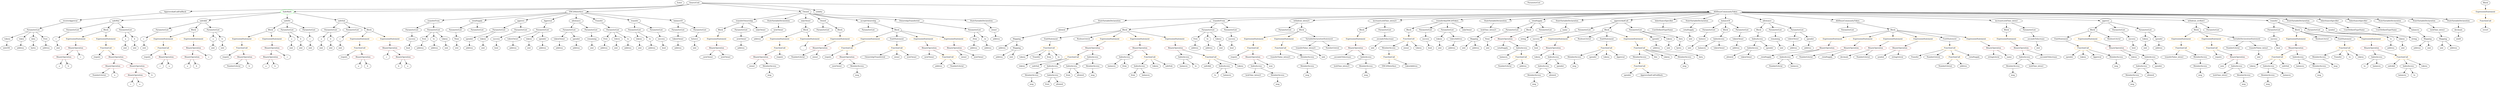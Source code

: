 strict digraph {
	graph [bb="0,0,16909,684"];
	node [label="\N"];
	Enter	[height=0.5,
		pos="4676.6,666",
		width=0.83628];
	Identifier_balances_7	[color=black,
		height=0.5,
		label=balances,
		pos="7599.6,162",
		width=1.1828];
	Identifier__	[color=black,
		height=0.5,
		label=_,
		pos="5488.6,306",
		width=0.75];
	Mapping_Unnamed_4	[color=black,
		height=0.5,
		label=Mapping,
		pos="10115,378",
		width=1.2105];
	ElementaryTypeName_uint_28	[color=black,
		height=0.5,
		label=uint,
		pos="10049,306",
		width=0.75];
	Mapping_Unnamed_4 -> ElementaryTypeName_uint_28	[pos="e,10062,321.72 10099,360.76 10091,351.64 10080,340.11 10070,330.06"];
	ElementaryTypeName_address_26	[color=black,
		height=0.5,
		label=address,
		pos="10134,306",
		width=1.0996];
	Mapping_Unnamed_4 -> ElementaryTypeName_address_26	[pos="e,10129,324.1 10119,359.7 10121,352.24 10124,343.32 10126,334.97"];
	Identifier_ERC20Interface	[color=black,
		height=0.5,
		label=ERC20Interface,
		pos="9540.6,162",
		width=1.959];
	VariableDeclaration__from	[color=black,
		height=0.5,
		label=_from,
		pos="6622.6,378",
		width=0.93331];
	ElementaryTypeName_address_15	[color=black,
		height=0.5,
		label=address,
		pos="6622.6,306",
		width=1.0996];
	VariableDeclaration__from -> ElementaryTypeName_address_15	[pos="e,6622.6,324.1 6622.6,359.7 6622.6,352.41 6622.6,343.73 6622.6,335.54"];
	ExpressionStatement_Unnamed_2	[color=orange,
		height=0.5,
		label=ExpressionStatement,
		pos="2477.6,378",
		width=2.458];
	FunctionCall_Unnamed_1	[color=orange,
		height=0.5,
		label=FunctionCall,
		pos="2477.6,306",
		width=1.6125];
	ExpressionStatement_Unnamed_2 -> FunctionCall_Unnamed_1	[pos="e,2477.6,324.1 2477.6,359.7 2477.6,352.41 2477.6,343.73 2477.6,335.54"];
	VariableDeclaration_tokenOwner	[color=black,
		height=0.5,
		label=tokenOwner,
		pos="3533.6,378",
		width=1.5571];
	ElementaryTypeName_address_9	[color=black,
		height=0.5,
		label=address,
		pos="3533.6,306",
		width=1.0996];
	VariableDeclaration_tokenOwner -> ElementaryTypeName_address_9	[pos="e,3533.6,324.1 3533.6,359.7 3533.6,352.41 3533.6,343.73 3533.6,335.54"];
	ElementaryTypeName_bool	[color=black,
		height=0.5,
		label=bool,
		pos="4577.6,306",
		width=0.76697];
	ElementaryTypeName_uint_19	[color=black,
		height=0.5,
		label=uint,
		pos="3642.6,306",
		width=0.75];
	Identifier_safeAdd	[color=black,
		height=0.5,
		label=safeAdd,
		pos="16259,162",
		width=1.1689];
	BinaryOperation_Unnamed_19	[color=brown,
		height=0.5,
		label=BinaryOperation,
		pos="6493.6,306",
		width=1.9867];
	Identifier_owner_3	[color=black,
		height=0.5,
		label=owner,
		pos="6574.6,234",
		width=0.93331];
	BinaryOperation_Unnamed_19 -> Identifier_owner_3	[pos="e,6557.5,249.8 6512.8,288.41 6523.6,279.07 6537.2,267.28 6549,257.15"];
	Identifier_newOwner_3	[color=black,
		height=0.5,
		label=newOwner,
		pos="6676.6,234",
		width=1.4046];
	BinaryOperation_Unnamed_19 -> Identifier_newOwner_3	[pos="e,6643,247.84 6531.5,290.5 6560.9,279.25 6601.7,263.64 6632.6,251.84"];
	Identifier_a_7	[color=black,
		height=0.5,
		label=a,
		pos="1807.6,162",
		width=0.75];
	ParameterList_Unnamed_19	[color=black,
		height=0.5,
		label=ParameterList,
		pos="2829.6,450",
		width=1.7095];
	Parameter_success_2	[color=black,
		height=0.5,
		label=success,
		pos="2819.6,378",
		width=1.1135];
	ParameterList_Unnamed_19 -> Parameter_success_2	[pos="e,2822,396.1 2827.1,431.7 2826.1,424.32 2824.8,415.52 2823.6,407.25"];
	ParameterList_Unnamed_22	[color=black,
		height=0.5,
		label=ParameterList,
		pos="220.59,450",
		width=1.7095];
	Parameter_tokens_3	[color=black,
		height=0.5,
		label=tokens,
		pos="42.591,378",
		width=0.97489];
	ParameterList_Unnamed_22 -> Parameter_tokens_3	[pos="e,69.972,389.77 185,435 154.69,423.08 111.26,406 80.343,393.85"];
	Parameter_token	[color=black,
		height=0.5,
		label=token,
		pos="138.59,378",
		width=0.864];
	ParameterList_Unnamed_22 -> Parameter_token	[pos="e,155.56,393.48 201.57,432.76 190.49,423.3 176.36,411.24 164.3,400.94"];
	Parameter_data	[color=black,
		height=0.5,
		label=data,
		pos="220.59,378",
		width=0.75];
	ParameterList_Unnamed_22 -> Parameter_data	[pos="e,220.59,396.1 220.59,431.7 220.59,424.41 220.59,415.73 220.59,407.54"];
	Parameter_from_1	[color=black,
		height=0.5,
		label=from,
		pos="298.59,378",
		width=0.7947];
	ParameterList_Unnamed_22 -> Parameter_from_1	[pos="e,282.61,393.34 239.08,432.41 249.63,422.94 262.99,410.95 274.37,400.74"];
	Block_Unnamed_21	[color=black,
		height=0.5,
		label=Block,
		pos="9651.6,450",
		width=0.90558];
	FunctionCall_Unnamed_27	[color=orange,
		height=0.5,
		label=FunctionCall,
		pos="9650.6,378",
		width=1.6125];
	Block_Unnamed_21 -> FunctionCall_Unnamed_27	[pos="e,9650.8,396.1 9651.3,431.7 9651.2,424.41 9651.1,415.73 9651,407.54"];
	Identifier_to	[color=black,
		height=0.5,
		label=to,
		pos="16068,162",
		width=0.75];
	ElementaryTypeName_address_30	[color=black,
		height=0.5,
		label=address,
		pos="8313.6,306",
		width=1.0996];
	ElementaryTypeName_address_29	[color=black,
		height=0.5,
		label=address,
		pos="8216.6,306",
		width=1.0996];
	ElementaryTypeName_uint_2	[color=black,
		height=0.5,
		label=uint,
		pos="990.59,306",
		width=0.75];
	FunctionDefinition_transferFrom	[color=black,
		height=0.5,
		label=transferFrom,
		pos="2980.6,522",
		width=1.6402];
	FunctionDefinition_transferFrom -> ParameterList_Unnamed_19	[pos="e,2861.4,465.73 2949.3,506.5 2926.8,496.05 2896.1,481.85 2871.5,470.43"];
	ParameterList_Unnamed_18	[color=black,
		height=0.5,
		label=ParameterList,
		pos="2980.6,450",
		width=1.7095];
	FunctionDefinition_transferFrom -> ParameterList_Unnamed_18	[pos="e,2980.6,468.1 2980.6,503.7 2980.6,496.41 2980.6,487.73 2980.6,479.54"];
	ContractDefinition_ApproveAndCallFallBack	[color=black,
		height=0.5,
		label=ApproveAndCallFallBack,
		pos="1188.6,594",
		width=2.957];
	FunctionDefinition_receiveApproval	[color=black,
		height=0.5,
		label=receiveApproval,
		pos="472.59,522",
		width=1.9867];
	ContractDefinition_ApproveAndCallFallBack -> FunctionDefinition_receiveApproval	[pos="e,538.25,529.42 1098.3,584.17 956.17,570.28 682.88,543.56 549.55,530.52"];
	ParameterList_Unnamed_33	[color=black,
		height=0.5,
		label=ParameterList,
		pos="11702,450",
		width=1.7095];
	Parameter_balance_1	[color=black,
		height=0.5,
		label=balance,
		pos="11648,378",
		width=1.0719];
	ParameterList_Unnamed_33 -> Parameter_balance_1	[pos="e,11660,395.31 11689,432.05 11682,423.68 11674,413.4 11667,404.13"];
	ElementaryTypeName_uint8	[color=black,
		height=0.5,
		label=uint8,
		pos="16644,378",
		width=0.7947];
	Block_Unnamed_17	[color=black,
		height=0.5,
		label=Block,
		pos="7712.6,450",
		width=0.90558];
	EmitStatement_Unnamed_4	[color=black,
		height=0.5,
		label=EmitStatement,
		pos="7275.6,378",
		width=1.7788];
	Block_Unnamed_17 -> EmitStatement_Unnamed_4	[pos="e,7328.4,388.55 7681.5,444.4 7621.5,435.46 7485.7,414.96 7371.6,396 7361.2,394.27 7350.1,392.37 7339.4,390.5"];
	BooleanLiteral_Unnamed_2	[color=black,
		height=0.5,
		label=BooleanLiteral,
		pos="7444.6,378",
		width=1.7788];
	Block_Unnamed_17 -> BooleanLiteral_Unnamed_2	[pos="e,7490.3,390.93 7683.4,441.38 7639.9,430 7557.1,408.39 7501.4,393.83"];
	ExpressionStatement_Unnamed_30	[color=orange,
		height=0.5,
		label=ExpressionStatement,
		pos="7615.6,378",
		width=2.458];
	Block_Unnamed_17 -> ExpressionStatement_Unnamed_30	[pos="e,7638.8,395.76 7693.4,435.17 7680.4,425.8 7663,413.19 7647.9,402.29"];
	ExpressionStatement_Unnamed_29	[color=orange,
		height=0.5,
		label=ExpressionStatement,
		pos="7810.6,378",
		width=2.458];
	Block_Unnamed_17 -> ExpressionStatement_Unnamed_29	[pos="e,7787.1,395.76 7732,435.17 7745.1,425.8 7762.7,413.19 7778,402.29"];
	ExpressionStatement_Unnamed_31	[color=orange,
		height=0.5,
		label=ExpressionStatement,
		pos="8028.6,378",
		width=2.458];
	Block_Unnamed_17 -> ExpressionStatement_Unnamed_31	[pos="e,7970.3,391.91 7742.6,442.35 7792,431.41 7891.7,409.32 7959.3,394.35"];
	ElementaryTypeName_uint_20	[color=black,
		height=0.5,
		label=uint,
		pos="11564,378",
		width=0.75];
	Parameter_balance	[color=black,
		height=0.5,
		label=balance,
		pos="4794.6,378",
		width=1.0719];
	ElementaryTypeName_uint_13	[color=black,
		height=0.5,
		label=uint,
		pos="4794.6,306",
		width=0.75];
	Parameter_balance -> ElementaryTypeName_uint_13	[pos="e,4794.6,324.1 4794.6,359.7 4794.6,352.41 4794.6,343.73 4794.6,335.54"];
	ElementaryTypeName_uint_23	[color=black,
		height=0.5,
		label=uint,
		pos="16545,306",
		width=0.75];
	ElementaryTypeName_address_20	[color=black,
		height=0.5,
		label=address,
		pos="6816.6,306",
		width=1.0996];
	NumberLiteral_Unnamed_6	[color=black,
		height=0.5,
		label=NumberLiteral,
		pos="12090,162",
		width=1.765];
	BinaryOperation_Unnamed_23	[color=brown,
		height=0.5,
		label=BinaryOperation,
		pos="12832,306",
		width=1.9867];
	Identifier_decimals	[color=black,
		height=0.5,
		label=decimals,
		pos="12552,234",
		width=1.1967];
	BinaryOperation_Unnamed_23 -> Identifier_decimals	[pos="e,12584,246.14 12779,293.37 12723,280.72 12636,261.08 12604,252 12601,251.23 12598,250.4 12595,249.55"];
	NumberLiteral_Unnamed_4	[color=black,
		height=0.5,
		label=NumberLiteral,
		pos="12677,234",
		width=1.765];
	BinaryOperation_Unnamed_23 -> NumberLiteral_Unnamed_4	[pos="e,12709,249.8 12798,289.81 12775,279.43 12744,265.59 12720,254.41"];
	Identifier_from_3	[color=black,
		height=0.5,
		label=from,
		pos="7152.6,18",
		width=0.7947];
	ParameterList_Unnamed_40	[color=black,
		height=0.5,
		label=ParameterList,
		pos="8314.6,450",
		width=1.7095];
	Parameter_from_2	[color=black,
		height=0.5,
		label=from,
		pos="8224.6,378",
		width=0.7947];
	ParameterList_Unnamed_40 -> Parameter_from_2	[pos="e,8242,392.56 8293.7,432.76 8281,422.85 8264.6,410.09 8250.9,399.49"];
	Parameter_to_3	[color=black,
		height=0.5,
		label=to,
		pos="8306.6,378",
		width=0.75];
	ParameterList_Unnamed_40 -> Parameter_to_3	[pos="e,8308.5,396.1 8312.6,431.7 8311.8,424.41 8310.8,415.73 8309.9,407.54"];
	Parameter_tokens_6	[color=black,
		height=0.5,
		label=tokens,
		pos="8386.6,378",
		width=0.97489];
	ParameterList_Unnamed_40 -> Parameter_tokens_6	[pos="e,8370.6,394.51 8331.7,432.41 8340.9,423.44 8352.4,412.21 8362.6,402.37"];
	MemberAccess_Unnamed_12	[color=black,
		height=0.5,
		label=MemberAccess,
		pos="15748,234",
		width=1.9174];
	Identifier_msg_10	[color=black,
		height=0.5,
		label=msg,
		pos="15904,162",
		width=0.75];
	MemberAccess_Unnamed_12 -> Identifier_msg_10	[pos="e,15882,173.34 15782,218.04 15806,207.55 15839,193.11 15868,180 15869,179.4 15870,178.79 15872,178.17"];
	ExpressionStatement_Unnamed_19	[color=orange,
		height=0.5,
		label=ExpressionStatement,
		pos="12534,378",
		width=2.458];
	BinaryOperation_Unnamed_25	[color=brown,
		height=0.5,
		label=BinaryOperation,
		pos="12510,306",
		width=1.9867];
	ExpressionStatement_Unnamed_19 -> BinaryOperation_Unnamed_25	[pos="e,12515,324.1 12528,359.7 12525,352.24 12522,343.32 12519,334.97"];
	BinaryOperation_Unnamed_34	[color=brown,
		height=0.5,
		label=BinaryOperation,
		pos="7810.6,306",
		width=1.9867];
	IndexAccess_Unnamed_13	[color=black,
		height=0.5,
		label=IndexAccess,
		pos="7688.6,234",
		width=1.6402];
	BinaryOperation_Unnamed_34 -> IndexAccess_Unnamed_13	[pos="e,7715.3,250.34 7782.9,289.12 7765.8,279.31 7743.7,266.63 7725.2,256"];
	FunctionCall_Unnamed_19	[color=orange,
		height=0.5,
		label=FunctionCall,
		pos="7906.6,234",
		width=1.6125];
	BinaryOperation_Unnamed_34 -> FunctionCall_Unnamed_19	[pos="e,7884.8,250.91 7832.9,288.76 7845.5,279.51 7861.6,267.77 7875.6,257.63"];
	Parameter_a_1	[color=black,
		height=0.5,
		label=a,
		pos="2200.6,378",
		width=0.75];
	ElementaryTypeName_uint_3	[color=black,
		height=0.5,
		label=uint,
		pos="2200.6,306",
		width=0.75];
	Parameter_a_1 -> ElementaryTypeName_uint_3	[pos="e,2200.6,324.1 2200.6,359.7 2200.6,352.41 2200.6,343.73 2200.6,335.54"];
	FunctionDefinition_totalSupply	[color=black,
		height=0.5,
		label=totalSupply,
		pos="3273.6,522",
		width=1.4739];
	ParameterList_Unnamed_9	[color=black,
		height=0.5,
		label=ParameterList,
		pos="3132.6,450",
		width=1.7095];
	FunctionDefinition_totalSupply -> ParameterList_Unnamed_9	[pos="e,3162.7,465.97 3244.4,506.5 3223.7,496.22 3195.6,482.3 3172.8,470.97"];
	ParameterList_Unnamed_8	[color=black,
		height=0.5,
		label=ParameterList,
		pos="3273.6,450",
		width=1.7095];
	FunctionDefinition_totalSupply -> ParameterList_Unnamed_8	[pos="e,3273.6,468.1 3273.6,503.7 3273.6,496.41 3273.6,487.73 3273.6,479.54"];
	Identifier_balances_1	[color=black,
		height=0.5,
		label=balances,
		pos="10280,234",
		width=1.1828];
	Mapping_Unnamed_2	[color=black,
		height=0.5,
		label=Mapping,
		pos="6917.6,306",
		width=1.2105];
	ElementaryTypeName_address_21	[color=black,
		height=0.5,
		label=address,
		pos="6808.6,234",
		width=1.0996];
	Mapping_Unnamed_2 -> ElementaryTypeName_address_21	[pos="e,6830.7,249.18 6894.7,290.33 6878.8,280.11 6857.4,266.36 6839.9,255.12"];
	ElementaryTypeName_uint_22	[color=black,
		height=0.5,
		label=uint,
		pos="6893.6,234",
		width=0.75];
	Mapping_Unnamed_2 -> ElementaryTypeName_uint_22	[pos="e,6899.3,251.62 6911.7,287.7 6909,280.04 6905.9,270.85 6903,262.3"];
	Identifier_require_2	[color=black,
		height=0.5,
		label=require,
		pos="657.59,234",
		width=1.0026];
	Identifier_require_7	[color=black,
		height=0.5,
		label=require,
		pos="8482.6,234",
		width=1.0026];
	ElementaryTypeName_uint_27	[color=black,
		height=0.5,
		label=uint,
		pos="11561,306",
		width=0.75];
	Parameter_balance_1 -> ElementaryTypeName_uint_27	[pos="e,11577,320.5 11629,361.81 11616,351.81 11600,338.6 11586,327.65"];
	Parameter_a_2	[color=black,
		height=0.5,
		label=a,
		pos="846.59,378",
		width=0.75];
	ElementaryTypeName_uint_6	[color=black,
		height=0.5,
		label=uint,
		pos="846.59,306",
		width=0.75];
	Parameter_a_2 -> ElementaryTypeName_uint_6	[pos="e,846.59,324.1 846.59,359.7 846.59,352.41 846.59,343.73 846.59,335.54"];
	Identifier_allowed_2	[color=black,
		height=0.5,
		label=allowed,
		pos="7238.6,18",
		width=1.0858];
	Identifier_Transfer	[color=black,
		height=0.5,
		label=Transfer,
		pos="13021,234",
		width=1.1689];
	ElementaryTypeName_bool_3	[color=black,
		height=0.5,
		label=bool,
		pos="15463,306",
		width=0.76697];
	StateVariableDeclaration_Unnamed_7	[color=black,
		height=0.5,
		label=StateVariableDeclaration,
		pos="7195.6,522",
		width=2.8184];
	VariableDeclaration_allowed	[color=black,
		height=0.5,
		label=allowed,
		pos="7056.6,450",
		width=1.0858];
	StateVariableDeclaration_Unnamed_7 -> VariableDeclaration_allowed	[pos="e,7082,463.81 7163,504.59 7141.8,493.89 7114,479.93 7092.2,468.94"];
	ParameterList_Unnamed_5	[color=black,
		height=0.5,
		label=ParameterList,
		pos="493.59,450",
		width=1.7095];
	Parameter_c_2	[color=black,
		height=0.5,
		label=c,
		pos="385.59,378",
		width=0.75];
	ParameterList_Unnamed_5 -> Parameter_c_2	[pos="e,404.63,391.34 469.08,433.12 452.75,422.53 431.22,408.57 414.11,397.49"];
	Parameter_b_2	[color=black,
		height=0.5,
		label=b,
		pos="918.59,378",
		width=0.75];
	ElementaryTypeName_uint_7	[color=black,
		height=0.5,
		label=uint,
		pos="918.59,306",
		width=0.75];
	Parameter_b_2 -> ElementaryTypeName_uint_7	[pos="e,918.59,324.1 918.59,359.7 918.59,352.41 918.59,343.73 918.59,335.54"];
	FunctionCall_Unnamed_10	[color=orange,
		height=0.5,
		label=FunctionCall,
		pos="15021,306",
		width=1.6125];
	Identifier_require_6	[color=black,
		height=0.5,
		label=require,
		pos="15093,234",
		width=1.0026];
	FunctionCall_Unnamed_10 -> Identifier_require_6	[pos="e,15077,250.51 15038,288.41 15047,279.44 15058,268.21 15069,258.37"];
	BinaryOperation_Unnamed_27	[color=brown,
		height=0.5,
		label=BinaryOperation,
		pos="15219,234",
		width=1.9867];
	FunctionCall_Unnamed_10 -> BinaryOperation_Unnamed_27	[pos="e,15178,249.19 15058,291.83 15089,280.86 15133,265.13 15168,252.99"];
	Parameter_success_5	[color=black,
		height=0.5,
		label=success,
		pos="8479.6,378",
		width=1.1135];
	ElementaryTypeName_bool_5	[color=black,
		height=0.5,
		label=bool,
		pos="8479.6,306",
		width=0.76697];
	Parameter_success_5 -> ElementaryTypeName_bool_5	[pos="e,8479.6,324.1 8479.6,359.7 8479.6,352.41 8479.6,343.73 8479.6,335.54"];
	ParameterList_Unnamed_37	[color=black,
		height=0.5,
		label=ParameterList,
		pos="15424,450",
		width=1.7095];
	Parameter_success_3	[color=black,
		height=0.5,
		label=success,
		pos="15424,378",
		width=1.1135];
	ParameterList_Unnamed_37 -> Parameter_success_3	[pos="e,15424,396.1 15424,431.7 15424,424.41 15424,415.73 15424,407.54"];
	Identifier_to_4	[color=black,
		height=0.5,
		label=to,
		pos="8328.6,90",
		width=0.75];
	ParameterList_Unnamed_21	[color=black,
		height=0.5,
		label=ParameterList,
		pos="3715.6,450",
		width=1.7095];
	ParameterList_Unnamed_21 -> VariableDeclaration_tokenOwner	[pos="e,3568.5,392.44 3679.6,435.17 3650.8,424.09 3610.2,408.46 3579.1,396.51"];
	VariableDeclaration_tokens_1	[color=black,
		height=0.5,
		label=tokens,
		pos="3642.6,378",
		width=0.97489];
	ParameterList_Unnamed_21 -> VariableDeclaration_tokens_1	[pos="e,3658.3,394.04 3698.3,432.41 3688.8,423.31 3676.9,411.9 3666.5,401.96"];
	VariableDeclaration_spender	[color=black,
		height=0.5,
		label=spender,
		pos="3735.6,378",
		width=1.1135];
	ParameterList_Unnamed_21 -> VariableDeclaration_spender	[pos="e,3730.7,396.1 3720.5,431.7 3722.7,424.24 3725.2,415.32 3727.6,406.97"];
	ElementaryTypeName_uint_1	[color=black,
		height=0.5,
		label=uint,
		pos="1523.6,306",
		width=0.75];
	MemberAccess_Unnamed_19	[color=black,
		height=0.5,
		label=MemberAccess,
		pos="11220,234",
		width=1.9174];
	FunctionCall_Unnamed_25	[color=orange,
		height=0.5,
		label=FunctionCall,
		pos="11220,162",
		width=1.6125];
	MemberAccess_Unnamed_19 -> FunctionCall_Unnamed_25	[pos="e,11220,180.1 11220,215.7 11220,208.41 11220,199.73 11220,191.54"];
	ElementaryTypeName_address_18	[color=black,
		height=0.5,
		label=address,
		pos="6403.6,162",
		width=1.0996];
	Parameter_spender_4	[color=black,
		height=0.5,
		label=spender,
		pos="11319,378",
		width=1.1135];
	ElementaryTypeName_address_33	[color=black,
		height=0.5,
		label=address,
		pos="11324,306",
		width=1.0996];
	Parameter_spender_4 -> ElementaryTypeName_address_33	[pos="e,11322,324.1 11320,359.7 11320,352.41 11321,343.73 11322,335.54"];
	Identifier__newOwner	[color=black,
		height=0.5,
		label=_newOwner,
		pos="4877.6,234",
		width=1.5432];
	Identifier_newOwner_4	[color=black,
		height=0.5,
		label=newOwner,
		pos="6337.6,234",
		width=1.4046];
	Parameter_from_2 -> ElementaryTypeName_address_29	[pos="e,8218.5,324.1 8222.6,359.7 8221.8,352.41 8220.8,343.73 8219.9,335.54"];
	ElementaryTypeName_uint_30	[color=black,
		height=0.5,
		label=uint,
		pos="9083.6,234",
		width=0.75];
	Parameter_success_6	[color=black,
		height=0.5,
		label=success,
		pos="10537,378",
		width=1.1135];
	ElementaryTypeName_bool_6	[color=black,
		height=0.5,
		label=bool,
		pos="10562,306",
		width=0.76697];
	Parameter_success_6 -> ElementaryTypeName_bool_6	[pos="e,10556,323.79 10543,360.05 10545,352.4 10549,343.16 10552,334.56"];
	Block_Unnamed_15	[color=black,
		height=0.5,
		label=Block,
		pos="15577,450",
		width=0.90558];
	ExpressionStatement_Unnamed_26	[color=orange,
		height=0.5,
		label=ExpressionStatement,
		pos="15571,378",
		width=2.458];
	Block_Unnamed_15 -> ExpressionStatement_Unnamed_26	[pos="e,15572,396.1 15575,431.7 15574,424.41 15574,415.73 15573,407.54"];
	BooleanLiteral_Unnamed	[color=black,
		height=0.5,
		label=BooleanLiteral,
		pos="15742,378",
		width=1.7788];
	Block_Unnamed_15 -> BooleanLiteral_Unnamed	[pos="e,15707,393.57 15602,438.22 15627,427.51 15666,410.88 15697,397.97"];
	EmitStatement_Unnamed_2	[color=black,
		height=0.5,
		label=EmitStatement,
		pos="15888,378",
		width=1.7788];
	Block_Unnamed_15 -> EmitStatement_Unnamed_2	[pos="e,15840,390.4 15601,437.89 15606,435.71 15612,433.61 15618,432 15703,406.81 15727,414.1 15815,396 15819,395.01 15824,393.94 15829,\
392.84"];
	ExpressionStatement_Unnamed_27	[color=orange,
		height=0.5,
		label=ExpressionStatement,
		pos="16059,378",
		width=2.458];
	Block_Unnamed_15 -> ExpressionStatement_Unnamed_27	[pos="e,15994,390.78 15601,437.57 15606,435.42 15612,433.4 15618,432 15766,394.25 15809,417.11 15961,396 15968,394.98 15976,393.82 15983,\
392.6"];
	UserDefinedTypeName_Unnamed	[color=black,
		height=0.5,
		label=UserDefinedTypeName,
		pos="15961,450",
		width=2.7214];
	EmitStatement_Unnamed_3	[color=black,
		height=0.5,
		label=EmitStatement,
		pos="14028,378",
		width=1.7788];
	FunctionCall_Unnamed_18	[color=orange,
		height=0.5,
		label=FunctionCall,
		pos="14164,306",
		width=1.6125];
	EmitStatement_Unnamed_3 -> FunctionCall_Unnamed_18	[pos="e,14135,321.85 14057,361.64 14077,351.47 14103,338.03 14125,327.03"];
	FunctionCall_Unnamed_8	[color=orange,
		height=0.5,
		label=FunctionCall,
		pos="13285,306",
		width=1.6125];
	FunctionCall_Unnamed_8 -> Identifier_Transfer	[pos="e,13053,246.08 13239,294.65 13195,284.64 13129,268.59 13072,252 13069,251.21 13066,250.38 13063,249.51"];
	NumberLiteral_Unnamed_8	[color=black,
		height=0.5,
		label=NumberLiteral,
		pos="13145,234",
		width=1.765];
	FunctionCall_Unnamed_8 -> NumberLiteral_Unnamed_8	[pos="e,13175,250.07 13255,290.15 13235,279.97 13207,266.33 13185,255.16"];
	FunctionCall_Unnamed_9	[color=orange,
		height=0.5,
		label=FunctionCall,
		pos="13285,234",
		width=1.6125];
	FunctionCall_Unnamed_8 -> FunctionCall_Unnamed_9	[pos="e,13285,252.1 13285,287.7 13285,280.41 13285,271.73 13285,263.54"];
	Identifier__totalSupply_2	[color=black,
		height=0.5,
		label=_totalSupply,
		pos="13419,234",
		width=1.6125];
	FunctionCall_Unnamed_8 -> Identifier__totalSupply_2	[pos="e,13390,249.99 13313,289.98 13333,279.83 13359,266.31 13380,255.22"];
	ExpressionStatement_Unnamed_32	[color=orange,
		height=0.5,
		label=ExpressionStatement,
		pos="10684,378",
		width=2.458];
	BinaryOperation_Unnamed_37	[color=brown,
		height=0.5,
		label=BinaryOperation,
		pos="10679,306",
		width=1.9867];
	ExpressionStatement_Unnamed_32 -> BinaryOperation_Unnamed_37	[pos="e,10680,324.1 10682,359.7 10682,352.41 10681,343.73 10681,335.54"];
	FunctionDefinition_approve	[color=black,
		height=0.5,
		label=approve,
		pos="3555.6,522",
		width=1.1412];
	ParameterList_Unnamed_16	[color=black,
		height=0.5,
		label=ParameterList,
		pos="3414.6,450",
		width=1.7095];
	FunctionDefinition_approve -> ParameterList_Unnamed_16	[pos="e,3444.9,466.05 3529.1,507.83 3508.2,497.48 3478.8,482.89 3455.1,471.09"];
	ParameterList_Unnamed_17	[color=black,
		height=0.5,
		label=ParameterList,
		pos="3555.6,450",
		width=1.7095];
	FunctionDefinition_approve -> ParameterList_Unnamed_17	[pos="e,3555.6,468.1 3555.6,503.7 3555.6,496.41 3555.6,487.73 3555.6,479.54"];
	Identifier__totalSupply_1	[color=black,
		height=0.5,
		label=_totalSupply,
		pos="12017,234",
		width=1.6125];
	Parameter_spender_1	[color=black,
		height=0.5,
		label=spender,
		pos="3233.6,378",
		width=1.1135];
	ElementaryTypeName_address_4	[color=black,
		height=0.5,
		label=address,
		pos="3233.6,306",
		width=1.0996];
	Parameter_spender_1 -> ElementaryTypeName_address_4	[pos="e,3233.6,324.1 3233.6,359.7 3233.6,352.41 3233.6,343.73 3233.6,335.54"];
	Identifier_require_1	[color=black,
		height=0.5,
		label=require,
		pos="2370.6,234",
		width=1.0026];
	Identifier_lockTime_intou1_1	[color=black,
		height=0.5,
		label=lockTime_intou1,
		pos="15107,90",
		width=2.0422];
	Parameter_to_3 -> ElementaryTypeName_address_30	[pos="e,8311.9,324.1 8308.3,359.7 8309.1,352.41 8309.9,343.73 8310.7,335.54"];
	Identifier_tokens_3	[color=black,
		height=0.5,
		label=tokens,
		pos="14518,234",
		width=0.97489];
	Identifier_tokenAddress	[color=black,
		height=0.5,
		label=tokenAddress,
		pos="9691.6,162",
		width=1.7372];
	VariableDeclaration_decimals	[color=black,
		height=0.5,
		label=decimals,
		pos="16643,450",
		width=1.1967];
	VariableDeclaration_decimals -> ElementaryTypeName_uint8	[pos="e,16643,396.1 16643,431.7 16643,424.41 16643,415.73 16643,407.54"];
	VariableDeclaration__totalSupply	[color=black,
		height=0.5,
		label=_totalSupply,
		pos="11564,450",
		width=1.6125];
	VariableDeclaration__totalSupply -> ElementaryTypeName_uint_20	[pos="e,11564,396.1 11564,431.7 11564,424.41 11564,415.73 11564,407.54"];
	Identifier_OwnershipTransferred	[color=black,
		height=0.5,
		label=OwnershipTransferred,
		pos="5970.6,234",
		width=2.6243];
	BinaryOperation_Unnamed_30	[color=brown,
		height=0.5,
		label=BinaryOperation,
		pos="8608.6,234",
		width=1.9867];
	IndexAccess_Unnamed_6	[color=black,
		height=0.5,
		label=IndexAccess,
		pos="8619.6,162",
		width=1.6402];
	BinaryOperation_Unnamed_30 -> IndexAccess_Unnamed_6	[pos="e,8616.9,180.1 8611.3,215.7 8612.5,208.32 8613.9,199.52 8615.2,191.25"];
	Identifier_now_1	[color=black,
		height=0.5,
		label=now,
		pos="8723.6,162",
		width=0.75];
	BinaryOperation_Unnamed_30 -> Identifier_now_1	[pos="e,8704.1,174.84 8635,216.94 8652.7,206.16 8676,191.95 8694.3,180.82"];
	FunctionDefinition_safeMul	[color=black,
		height=0.5,
		label=safeMul,
		pos="779.59,522",
		width=1.1135];
	FunctionDefinition_safeMul -> ParameterList_Unnamed_5	[pos="e,539.45,462.22 744.81,512.49 696.52,500.67 608.58,479.15 550.62,464.96"];
	Block_Unnamed_2	[color=black,
		height=0.5,
		label=Block,
		pos="713.59,450",
		width=0.90558];
	FunctionDefinition_safeMul -> Block_Unnamed_2	[pos="e,728.05,466.34 764.61,505.12 756.14,496.13 745.38,484.72 735.93,474.7"];
	ParameterList_Unnamed_4	[color=black,
		height=0.5,
		label=ParameterList,
		pos="846.59,450",
		width=1.7095];
	FunctionDefinition_safeMul -> ParameterList_Unnamed_4	[pos="e,830.51,467.8 794.79,505.12 803.04,496.51 813.41,485.67 822.7,475.96"];
	ParameterList_Unnamed_41	[color=black,
		height=0.5,
		label=ParameterList,
		pos="8463.6,450",
		width=1.7095];
	ParameterList_Unnamed_41 -> Parameter_success_5	[pos="e,8475.7,396.1 8467.5,431.7 8469.2,424.32 8471.2,415.52 8473.1,407.25"];
	Identifier_require_5	[color=black,
		height=0.5,
		label=require,
		pos="5660.6,234",
		width=1.0026];
	Parameter_tokenOwner_2	[color=black,
		height=0.5,
		label=tokenOwner,
		pos="11897,378",
		width=1.5571];
	ElementaryTypeName_address_25	[color=black,
		height=0.5,
		label=address,
		pos="11880,306",
		width=1.0996];
	Parameter_tokenOwner_2 -> ElementaryTypeName_address_25	[pos="e,11884,324.1 11892,359.7 11891,352.32 11888,343.52 11886,335.25"];
	ParameterList_Unnamed_26	[color=black,
		height=0.5,
		label=ParameterList,
		pos="5933.6,450",
		width=1.7095];
	Identifier_now	[color=black,
		height=0.5,
		label=now,
		pos="15113,162",
		width=0.75];
	Identifier_msg_9	[color=black,
		height=0.5,
		label=msg,
		pos="15433,18",
		width=0.75];
	FunctionDefinition_transferFrom_1	[color=black,
		height=0.5,
		label=transferFrom,
		pos="8385.6,522",
		width=1.6402];
	FunctionDefinition_transferFrom_1 -> Block_Unnamed_17	[pos="e,7744.6,454.33 8330.2,515.24 8199.5,501.65 7873.9,467.78 7756,455.52"];
	FunctionDefinition_transferFrom_1 -> ParameterList_Unnamed_40	[pos="e,8331.3,467.47 8368.8,504.41 8360,495.78 8349.1,485.06 8339.4,475.5"];
	FunctionDefinition_transferFrom_1 -> ParameterList_Unnamed_41	[pos="e,8445.1,467.63 8403.7,504.76 8413.5,495.97 8425.8,484.93 8436.7,475.14"];
	ElementaryTypeName_uint_17	[color=black,
		height=0.5,
		label=uint,
		pos="3068.6,306",
		width=0.75];
	Parameter_tokenOwner_1	[color=black,
		height=0.5,
		label=tokenOwner,
		pos="3849.6,378",
		width=1.5571];
	ElementaryTypeName_address_1	[color=black,
		height=0.5,
		label=address,
		pos="3849.6,306",
		width=1.0996];
	Parameter_tokenOwner_1 -> ElementaryTypeName_address_1	[pos="e,3849.6,324.1 3849.6,359.7 3849.6,352.41 3849.6,343.73 3849.6,335.54"];
	BinaryOperation_Unnamed_32	[color=brown,
		height=0.5,
		label=BinaryOperation,
		pos="16063,306",
		width=1.9867];
	IndexAccess_Unnamed_9	[color=black,
		height=0.5,
		label=IndexAccess,
		pos="16156,234",
		width=1.6402];
	BinaryOperation_Unnamed_32 -> IndexAccess_Unnamed_9	[pos="e,16134,251.23 16085,288.41 16097,279.37 16112,268.03 16125,258.13"];
	FunctionCall_Unnamed_16	[color=orange,
		height=0.5,
		label=FunctionCall,
		pos="16335,234",
		width=1.6125];
	BinaryOperation_Unnamed_32 -> FunctionCall_Unnamed_16	[pos="e,16291,246.25 16111,292.49 16159,280.3 16230,261.81 16280,249.11"];
	FunctionCall_Unnamed	[color=orange,
		height=0.5,
		label=FunctionCall,
		pos="1123.6,306",
		width=1.6125];
	Identifier_require	[color=black,
		height=0.5,
		label=require,
		pos="1005.6,234",
		width=1.0026];
	FunctionCall_Unnamed -> Identifier_require	[pos="e,1028.1,248.37 1097.4,289.46 1079.9,279.07 1056.7,265.3 1038,254.22"];
	BinaryOperation_Unnamed_2	[color=brown,
		height=0.5,
		label=BinaryOperation,
		pos="1131.6,234",
		width=1.9867];
	FunctionCall_Unnamed -> BinaryOperation_Unnamed_2	[pos="e,1129.6,252.1 1125.6,287.7 1126.4,280.41 1127.4,271.73 1128.3,263.54"];
	ElementaryTypeName_address_2	[color=black,
		height=0.5,
		label=address,
		pos="3963.6,306",
		width=1.0996];
	Identifier_balances_6	[color=black,
		height=0.5,
		label=balances,
		pos="16334,90",
		width=1.1828];
	Identifier_spender_1	[color=black,
		height=0.5,
		label=spender,
		pos="14071,234",
		width=1.1135];
	FunctionCall_Unnamed_18 -> Identifier_spender_1	[pos="e,14090,249.86 14142,289.12 14130,279.55 14113,267.23 14099,256.76"];
	Identifier_tokens_4	[color=black,
		height=0.5,
		label=tokens,
		pos="14164,234",
		width=0.97489];
	FunctionCall_Unnamed_18 -> Identifier_tokens_4	[pos="e,14164,252.1 14164,287.7 14164,280.41 14164,271.73 14164,263.54"];
	Identifier_Approval	[color=black,
		height=0.5,
		label=Approval,
		pos="14263,234",
		width=1.266];
	FunctionCall_Unnamed_18 -> Identifier_Approval	[pos="e,14241,250.1 14186,289.12 14200,279.52 14217,267.16 14232,256.67"];
	MemberAccess_Unnamed_14	[color=black,
		height=0.5,
		label=MemberAccess,
		pos="14396,234",
		width=1.9174];
	FunctionCall_Unnamed_18 -> MemberAccess_Unnamed_14	[pos="e,14352,248.21 14204,292.73 14242,281.28 14299,264.12 14341,251.48"];
	MemberAccess_Unnamed_13	[color=black,
		height=0.5,
		label=MemberAccess,
		pos="14508,90",
		width=1.9174];
	Identifier_msg_11	[color=black,
		height=0.5,
		label=msg,
		pos="14508,18",
		width=0.75];
	MemberAccess_Unnamed_13 -> Identifier_msg_11	[pos="e,14508,36.104 14508,71.697 14508,64.407 14508,55.726 14508,47.536"];
	NumberLiteral_Unnamed_1	[color=black,
		height=0.5,
		label=NumberLiteral,
		pos="1573.6,162",
		width=1.765];
	ElementaryTypeName_address_31	[color=black,
		height=0.5,
		label=address,
		pos="12284,306",
		width=1.0996];
	BinaryOperation_Unnamed_14	[color=brown,
		height=0.5,
		label=BinaryOperation,
		pos="1843.6,234",
		width=1.9867];
	BinaryOperation_Unnamed_14 -> Identifier_a_7	[pos="e,1815.9,179.14 1834.7,215.7 1830.6,207.75 1825.7,198.16 1821.1,189.34"];
	Identifier_b_6	[color=black,
		height=0.5,
		label=b,
		pos="1879.6,162",
		width=0.75];
	BinaryOperation_Unnamed_14 -> Identifier_b_6	[pos="e,1871.3,179.14 1852.5,215.7 1856.6,207.75 1861.5,198.16 1866,189.34"];
	Identifier_to_1	[color=black,
		height=0.5,
		label=to,
		pos="16422,90",
		width=0.75];
	IndexAccess_Unnamed_12	[color=black,
		height=0.5,
		label=IndexAccess,
		pos="14571,162",
		width=1.6402];
	IndexAccess_Unnamed_12 -> MemberAccess_Unnamed_13	[pos="e,14523,107.96 14556,144.41 14548,136.08 14539,125.8 14531,116.49"];
	Identifier_allowed	[color=black,
		height=0.5,
		label=allowed,
		pos="14634,90",
		width=1.0858];
	IndexAccess_Unnamed_12 -> Identifier_allowed	[pos="e,14619,106.99 14586,144.41 14593,135.74 14603,124.97 14612,115.38"];
	Identifier_tokens_9	[color=black,
		height=0.5,
		label=tokens,
		pos="10510,234",
		width=0.97489];
	VariableDeclaration_lockTime_intou1	[color=black,
		height=0.5,
		label=lockTime_intou1,
		pos="16497,450",
		width=2.0422];
	Mapping_Unnamed_3	[color=black,
		height=0.5,
		label=Mapping,
		pos="16554,378",
		width=1.2105];
	VariableDeclaration_lockTime_intou1 -> Mapping_Unnamed_3	[pos="e,16540,395.31 16510,432.05 16517,423.68 16526,413.4 16533,404.13"];
	BinaryOperation_Unnamed_31	[color=brown,
		height=0.5,
		label=BinaryOperation,
		pos="15580,306",
		width=1.9867];
	ExpressionStatement_Unnamed_26 -> BinaryOperation_Unnamed_31	[pos="e,15577,324.1 15573,359.7 15574,352.32 15575,343.52 15576,335.25"];
	ContractDefinition_SafeMath	[color=green,
		height=0.5,
		label=SafeMath,
		pos="1974.6,594",
		width=1.2798];
	ContractDefinition_SafeMath -> FunctionDefinition_safeMul	[pos="e,819.43,525.33 1929.2,590.34 1741.8,579.37 1029,537.61 830.92,526.01"];
	FunctionDefinition_safeAdd	[color=black,
		height=0.5,
		label=safeAdd,
		pos="1384.6,522",
		width=1.1689];
	ContractDefinition_SafeMath -> FunctionDefinition_safeAdd	[pos="e,1424.8,527.77 1930.7,587.8 1823.8,575.11 1550.3,542.66 1436,529.1"];
	FunctionDefinition_safeDiv	[color=black,
		height=0.5,
		label=safeDiv,
		pos="1974.6,522",
		width=1.0719];
	ContractDefinition_SafeMath -> FunctionDefinition_safeDiv	[pos="e,1974.6,540.1 1974.6,575.7 1974.6,568.41 1974.6,559.73 1974.6,551.54"];
	FunctionDefinition_safeSub	[color=black,
		height=0.5,
		label=safeSub,
		pos="2326.6,522",
		width=1.1274];
	ContractDefinition_SafeMath -> FunctionDefinition_safeSub	[pos="e,2290.1,530.25 2015,584.97 2080.4,571.96 2209.3,546.33 2279,532.46"];
	ParameterList_Unnamed_20	[color=black,
		height=0.5,
		label=ParameterList,
		pos="4225.6,450",
		width=1.7095];
	VariableDeclaration_from	[color=black,
		height=0.5,
		label=from,
		pos="4160.6,378",
		width=0.7947];
	ParameterList_Unnamed_20 -> VariableDeclaration_from	[pos="e,4174.6,394.04 4210.2,432.41 4201.8,423.41 4191.4,412.13 4182.2,402.26"];
	VariableDeclaration_tokens	[color=black,
		height=0.5,
		label=tokens,
		pos="4242.6,378",
		width=0.97489];
	ParameterList_Unnamed_20 -> VariableDeclaration_tokens	[pos="e,4238.4,396.1 4229.8,431.7 4231.6,424.32 4233.7,415.52 4235.7,407.25"];
	VariableDeclaration_to	[color=black,
		height=0.5,
		label=to,
		pos="4322.6,378",
		width=0.75];
	ParameterList_Unnamed_20 -> VariableDeclaration_to	[pos="e,4304.7,391.88 4248.1,432.76 4262.2,422.56 4280.6,409.33 4295.5,398.55"];
	ElementaryTypeName_address_7	[color=black,
		height=0.5,
		label=address,
		pos="4152.6,306",
		width=1.0996];
	VariableDeclaration_from -> ElementaryTypeName_address_7	[pos="e,4154.5,324.1 4158.6,359.7 4157.8,352.41 4156.8,343.73 4155.9,335.54"];
	Identifier_lockTime_intou21	[color=black,
		height=0.5,
		label=lockTime_intou21,
		pos="9217.6,162",
		width=2.1669];
	ExpressionStatement_Unnamed_22	[color=orange,
		height=0.5,
		label=ExpressionStatement,
		pos="14825,378",
		width=2.458];
	FunctionCall_Unnamed_11	[color=orange,
		height=0.5,
		label=FunctionCall,
		pos="14825,306",
		width=1.6125];
	ExpressionStatement_Unnamed_22 -> FunctionCall_Unnamed_11	[pos="e,14825,324.1 14825,359.7 14825,352.41 14825,343.73 14825,335.54"];
	Identifier_a	[color=black,
		height=0.5,
		label=a,
		pos="1265.6,162",
		width=0.75];
	ExpressionStatement_Unnamed_18	[color=orange,
		height=0.5,
		label=ExpressionStatement,
		pos="12729,378",
		width=2.458];
	BinaryOperation_Unnamed_24	[color=brown,
		height=0.5,
		label=BinaryOperation,
		pos="12671,306",
		width=1.9867];
	ExpressionStatement_Unnamed_18 -> BinaryOperation_Unnamed_24	[pos="e,12685,323.79 12715,360.05 12708,351.8 12699,341.7 12692,332.54"];
	NumberLiteral_Unnamed_2	[color=black,
		height=0.5,
		label=NumberLiteral,
		pos="5457.6,234",
		width=1.765];
	ElementaryTypeName_uint_36	[color=black,
		height=0.5,
		label=uint,
		pos="9878.6,306",
		width=0.75];
	BinaryOperation_Unnamed_25 -> Identifier__totalSupply_1	[pos="e,12059,246.73 12458,293.22 12449,291.3 12439,289.46 12430,288 12277,263.9 12236,279.08 12084,252 12079,251.22 12075,250.3 12070,\
249.31"];
	IndexAccess_Unnamed	[color=black,
		height=0.5,
		label=IndexAccess,
		pos="12152,234",
		width=1.6402];
	BinaryOperation_Unnamed_25 -> IndexAccess_Unnamed	[pos="e,12195,246.46 12457,293.46 12448,291.57 12438,289.69 12430,288 12337,270.15 12312,271.5 12220,252 12215,251.1 12211,250.11 12206,\
249.08"];
	Parameter_c_1	[color=black,
		height=0.5,
		label=c,
		pos="2344.6,378",
		width=0.75];
	ElementaryTypeName_uint_5	[color=black,
		height=0.5,
		label=uint,
		pos="2344.6,306",
		width=0.75];
	Parameter_c_1 -> ElementaryTypeName_uint_5	[pos="e,2344.6,324.1 2344.6,359.7 2344.6,352.41 2344.6,343.73 2344.6,335.54"];
	Parameter_tokens	[color=black,
		height=0.5,
		label=tokens,
		pos="4402.6,378",
		width=0.97489];
	ElementaryTypeName_uint_15	[color=black,
		height=0.5,
		label=uint,
		pos="4407.6,306",
		width=0.75];
	Parameter_tokens -> ElementaryTypeName_uint_15	[pos="e,4406.4,324.1 4403.8,359.7 4404.3,352.41 4405,343.73 4405.6,335.54"];
	FunctionDefinition_receiveApproval -> ParameterList_Unnamed_22	[pos="e,264.2,463.11 425.78,508 383.14,496.15 320.14,478.65 275.21,466.17"];
	ExpressionStatement_Unnamed_12	[color=orange,
		height=0.5,
		label=ExpressionStatement,
		pos="5945.6,378",
		width=2.458];
	FunctionCall_Unnamed_5	[color=orange,
		height=0.5,
		label=FunctionCall,
		pos="5786.6,306",
		width=1.6125];
	ExpressionStatement_Unnamed_12 -> FunctionCall_Unnamed_5	[pos="e,5819,321.28 5909.5,361.12 5885.7,350.63 5854.4,336.85 5829.3,325.82"];
	ParameterList_Unnamed_46	[color=black,
		height=0.5,
		label=ParameterList,
		pos="11226,666",
		width=1.7095];
	Identifier_allowed_3	[color=black,
		height=0.5,
		label=allowed,
		pos="11772,234",
		width=1.0858];
	Identifier_safeAdd_1	[color=black,
		height=0.5,
		label=safeAdd,
		pos="8276.6,162",
		width=1.1689];
	IndexAccess_Unnamed_13 -> Identifier_balances_7	[pos="e,7619.2,178.43 7667.9,216.76 7656.1,207.47 7641.1,195.67 7628.2,185.49"];
	Identifier_from	[color=black,
		height=0.5,
		label=from,
		pos="7688.6,162",
		width=0.7947];
	IndexAccess_Unnamed_13 -> Identifier_from	[pos="e,7688.6,180.1 7688.6,215.7 7688.6,208.41 7688.6,199.73 7688.6,191.54"];
	ElementaryTypeName_address_12	[color=black,
		height=0.5,
		label=address,
		pos="132.59,306",
		width=1.0996];
	ElementaryTypeName_address_19	[color=black,
		height=0.5,
		label=address,
		pos="16372,306",
		width=1.0996];
	BinaryOperation_Unnamed_36	[color=brown,
		height=0.5,
		label=BinaryOperation,
		pos="8087.6,306",
		width=1.9867];
	IndexAccess_Unnamed_19	[color=black,
		height=0.5,
		label=IndexAccess,
		pos="8101.6,234",
		width=1.6402];
	BinaryOperation_Unnamed_36 -> IndexAccess_Unnamed_19	[pos="e,8098.2,252.1 8091.1,287.7 8092.5,280.32 8094.3,271.52 8095.9,263.25"];
	FunctionCall_Unnamed_21	[color=orange,
		height=0.5,
		label=FunctionCall,
		pos="8323.6,234",
		width=1.6125];
	BinaryOperation_Unnamed_36 -> FunctionCall_Unnamed_21	[pos="e,8282.8,247.11 8132.5,291.67 8172.2,279.9 8230.1,262.73 8271.7,250.38"];
	Parameter_c	[color=black,
		height=0.5,
		label=c,
		pos="990.59,378",
		width=0.75];
	Parameter_c -> ElementaryTypeName_uint_2	[pos="e,990.59,324.1 990.59,359.7 990.59,352.41 990.59,343.73 990.59,335.54"];
	ExpressionStatement_Unnamed_4	[color=orange,
		height=0.5,
		label=ExpressionStatement,
		pos="518.59,378",
		width=2.458];
	BinaryOperation_Unnamed_6	[color=brown,
		height=0.5,
		label=BinaryOperation,
		pos="518.59,306",
		width=1.9867];
	ExpressionStatement_Unnamed_4 -> BinaryOperation_Unnamed_6	[pos="e,518.59,324.1 518.59,359.7 518.59,352.41 518.59,343.73 518.59,335.54"];
	Identifier_this	[color=black,
		height=0.5,
		label=this,
		pos="11334,234",
		width=0.75];
	VariableDeclaration_transferValue_intou21	[color=black,
		height=0.5,
		label=transferValue_intou21,
		pos="8958.6,306",
		width=2.555];
	VariableDeclaration_transferValue_intou21 -> ElementaryTypeName_uint_30	[pos="e,9063.4,246.29 8987.9,288.59 9007.7,277.51 9033.7,262.93 9053.6,251.77"];
	EmitStatement_Unnamed	[color=black,
		height=0.5,
		label=EmitStatement,
		pos="6116.6,378",
		width=1.7788];
	FunctionCall_Unnamed_6	[color=orange,
		height=0.5,
		label=FunctionCall,
		pos="6116.6,306",
		width=1.6125];
	EmitStatement_Unnamed -> FunctionCall_Unnamed_6	[pos="e,6116.6,324.1 6116.6,359.7 6116.6,352.41 6116.6,343.73 6116.6,335.54"];
	VariableDeclaration__to	[color=black,
		height=0.5,
		label=_to,
		pos="6701.6,378",
		width=0.75];
	ElementaryTypeName_address_16	[color=black,
		height=0.5,
		label=address,
		pos="6719.6,306",
		width=1.0996];
	VariableDeclaration__to -> ElementaryTypeName_address_16	[pos="e,6715.1,324.28 6705.9,360.05 6707.9,352.6 6710.2,343.64 6712.3,335.22"];
	ElementaryTypeName_string	[color=black,
		height=0.5,
		label=string,
		pos="16356,378",
		width=0.864];
	Identifier_msg_8	[color=black,
		height=0.5,
		label=msg,
		pos="15790,90",
		width=0.75];
	BinaryOperation_Unnamed_3	[color=brown,
		height=0.5,
		label=BinaryOperation,
		pos="2496.6,234",
		width=1.9867];
	Identifier_a_2	[color=black,
		height=0.5,
		label=a,
		pos="2460.6,162",
		width=0.75];
	BinaryOperation_Unnamed_3 -> Identifier_a_2	[pos="e,2468.9,179.14 2487.7,215.7 2483.6,207.75 2478.7,198.16 2474.1,189.34"];
	Identifier_b_1	[color=black,
		height=0.5,
		label=b,
		pos="2532.6,162",
		width=0.75];
	BinaryOperation_Unnamed_3 -> Identifier_b_1	[pos="e,2524.3,179.14 2505.5,215.7 2509.6,207.75 2514.5,198.16 2519,189.34"];
	NumberLiteral_Unnamed_10	[color=black,
		height=0.5,
		label=NumberLiteral,
		pos="10290,162",
		width=1.765];
	ExpressionStatement_Unnamed_21	[color=orange,
		height=0.5,
		label=ExpressionStatement,
		pos="15020,378",
		width=2.458];
	ExpressionStatement_Unnamed_21 -> FunctionCall_Unnamed_10	[pos="e,15020,324.1 15020,359.7 15020,352.41 15020,343.73 15020,335.54"];
	ContractDefinition_ERC20Interface	[color=black,
		height=0.5,
		label=ERC20Interface,
		pos="3978.6,594",
		width=1.959];
	ContractDefinition_ERC20Interface -> FunctionDefinition_transferFrom	[pos="e,3037.5,527.26 3911.1,588.44 3777.6,579.39 3470,558.44 3211.6,540 3156.9,536.1 3094.9,531.52 3048.9,528.11"];
	ContractDefinition_ERC20Interface -> FunctionDefinition_totalSupply	[pos="e,3324,528 3913.8,586.57 3778.6,573.14 3467.5,542.26 3335.1,529.11"];
	ContractDefinition_ERC20Interface -> FunctionDefinition_approve	[pos="e,3593.7,529.31 3920.7,583.41 3836.9,569.55 3683.3,544.14 3604.8,531.14"];
	EventDefinition_Approval	[color=black,
		height=0.5,
		label=Approval,
		pos="3765.6,522",
		width=1.266];
	ContractDefinition_ERC20Interface -> EventDefinition_Approval	[pos="e,3799.9,534.26 3936.5,579.17 3900.1,567.2 3847.6,549.95 3810.4,537.72"];
	FunctionDefinition_allowance	[color=black,
		height=0.5,
		label=allowance,
		pos="3978.6,522",
		width=1.3076];
	ContractDefinition_ERC20Interface -> FunctionDefinition_allowance	[pos="e,3978.6,540.1 3978.6,575.7 3978.6,568.41 3978.6,559.73 3978.6,551.54"];
	EventDefinition_Transfer	[color=black,
		height=0.5,
		label=Transfer,
		pos="4121.6,522",
		width=1.1689];
	ContractDefinition_ERC20Interface -> EventDefinition_Transfer	[pos="e,4094.7,536.14 4010.3,577.46 4032.3,566.71 4061.6,552.35 4084.7,541.08"];
	FunctionDefinition_transfer	[color=black,
		height=0.5,
		label=transfer,
		pos="4399.6,522",
		width=1.0719];
	ContractDefinition_ERC20Interface -> FunctionDefinition_transfer	[pos="e,4363.6,528.98 4036.2,583.41 4120.2,569.45 4274.6,543.79 4352.3,530.87"];
	FunctionDefinition_balanceOf	[color=black,
		height=0.5,
		label=balanceOf,
		pos="4681.6,522",
		width=1.3491];
	ContractDefinition_ERC20Interface -> FunctionDefinition_balanceOf	[pos="e,4635,527.64 4043.5,586.54 4179.7,572.97 4493.8,541.69 4623.7,528.76"];
	Identifier_tokens_6	[color=black,
		height=0.5,
		label=tokens,
		pos="6975.6,162",
		width=0.97489];
	MemberAccess_Unnamed_18	[color=black,
		height=0.5,
		label=MemberAccess,
		pos="10768,234",
		width=1.9174];
	Identifier_msg_16	[color=black,
		height=0.5,
		label=msg,
		pos="10768,162",
		width=0.75];
	MemberAccess_Unnamed_18 -> Identifier_msg_16	[pos="e,10768,180.1 10768,215.7 10768,208.41 10768,199.73 10768,191.54"];
	ElementaryTypeName_address_13	[color=black,
		height=0.5,
		label=address,
		pos="6786.6,378",
		width=1.0996];
	ContractDefinition_Owned	[color=black,
		height=0.5,
		label=Owned,
		pos="5524.6,594",
		width=1.0442];
	FunctionDefinition_transferOwnership	[color=black,
		height=0.5,
		label=transferOwnership,
		pos="5128.6,522",
		width=2.1947];
	ContractDefinition_Owned -> FunctionDefinition_transferOwnership	[pos="e,5189.7,533.8 5489.8,586.85 5425.4,575.47 5286.4,550.9 5200.9,535.78"];
	StateVariableDeclaration_Unnamed_1	[color=black,
		height=0.5,
		label=StateVariableDeclaration,
		pos="5353.6,522",
		width=2.8184];
	ContractDefinition_Owned -> StateVariableDeclaration_Unnamed_1	[pos="e,5392.6,538.97 5496.7,581.6 5471.4,571.24 5433.5,555.71 5403,543.24"];
	ModifierDefinition_onlyOwner	[color=black,
		height=0.5,
		label=onlyOwner,
		pos="5524.6,522",
		width=1.4323];
	ContractDefinition_Owned -> ModifierDefinition_onlyOwner	[pos="e,5524.6,540.1 5524.6,575.7 5524.6,568.41 5524.6,559.73 5524.6,551.54"];
	FunctionDefinition_Owned	[color=black,
		height=0.5,
		label=Owned,
		pos="5637.6,522",
		width=1.0442];
	ContractDefinition_Owned -> FunctionDefinition_Owned	[pos="e,5615.3,536.8 5546.9,579.17 5563.7,568.77 5587,554.37 5605.7,542.75"];
	FunctionDefinition_acceptOwnership	[color=black,
		height=0.5,
		label=acceptOwnership,
		pos="5933.6,522",
		width=2.0976];
	ContractDefinition_Owned -> FunctionDefinition_acceptOwnership	[pos="e,5863.1,528.89 5552.5,581.62 5558.4,579.52 5564.7,577.51 5570.6,576 5665.7,551.77 5777.8,537.51 5852,529.99"];
	EventDefinition_OwnershipTransferred	[color=black,
		height=0.5,
		label=OwnershipTransferred,
		pos="6204.6,522",
		width=2.6243];
	ContractDefinition_Owned -> EventDefinition_OwnershipTransferred	[pos="e,6121.3,530.81 5552,581.5 5558,579.35 5564.4,577.36 5570.6,576 5765.7,532.98 5819.6,557.09 6018.6,540 6048.4,537.44 6080.8,534.52 \
6110.2,531.83"];
	StateVariableDeclaration_Unnamed	[color=black,
		height=0.5,
		label=StateVariableDeclaration,
		pos="6679.6,522",
		width=2.8184];
	ContractDefinition_Owned -> StateVariableDeclaration_Unnamed	[pos="e,6582.4,527.45 5551.9,581.35 5558,579.21 5564.4,577.26 5570.6,576 5582.8,573.52 6294.4,540.67 6571.2,527.97"];
	Parameter_to_2	[color=black,
		height=0.5,
		label=to,
		pos="16192,378",
		width=0.75];
	ElementaryTypeName_address_27	[color=black,
		height=0.5,
		label=address,
		pos="16192,306",
		width=1.0996];
	Parameter_to_2 -> ElementaryTypeName_address_27	[pos="e,16192,324.1 16192,359.7 16192,352.41 16192,343.73 16192,335.54"];
	Block_Unnamed_2 -> ExpressionStatement_Unnamed_4	[pos="e,561.04,394.24 686.89,439.41 657.36,428.81 609.04,411.47 571.74,398.08"];
	ExpressionStatement_Unnamed_5	[color=orange,
		height=0.5,
		label=ExpressionStatement,
		pos="713.59,378",
		width=2.458];
	Block_Unnamed_2 -> ExpressionStatement_Unnamed_5	[pos="e,713.59,396.1 713.59,431.7 713.59,424.41 713.59,415.73 713.59,407.54"];
	ElementaryTypeName_uint256	[color=black,
		height=0.5,
		label=uint256,
		pos="37.591,306",
		width=1.0442];
	Parameter_tokens_3 -> ElementaryTypeName_uint256	[pos="e,38.813,324.1 41.355,359.7 40.834,352.41 40.214,343.73 39.629,335.54"];
	ParameterList_Unnamed_1	[color=black,
		height=0.5,
		label=ParameterList,
		pos="1098.6,450",
		width=1.7095];
	ParameterList_Unnamed_1 -> Parameter_c	[pos="e,1009.6,391.34 1074.1,433.12 1057.7,422.53 1036.2,408.57 1019.1,397.49"];
	ElementaryTypeName_address_24	[color=black,
		height=0.5,
		label=address,
		pos="10411,162",
		width=1.0996];
	NumberLiteral_Unnamed_3	[color=black,
		height=0.5,
		label=NumberLiteral,
		pos="6524.6,162",
		width=1.765];
	Identifier_tokens	[color=black,
		height=0.5,
		label=tokens,
		pos="15329,162",
		width=0.97489];
	ElementaryTypeName_address_28	[color=black,
		height=0.5,
		label=address,
		pos="14678,306",
		width=1.0996];
	ExpressionStatement_Unnamed_17	[color=orange,
		height=0.5,
		label=ExpressionStatement,
		pos="12924,378",
		width=2.458];
	ExpressionStatement_Unnamed_17 -> BinaryOperation_Unnamed_23	[pos="e,12853,323.47 12902,360.41 12890,351.43 12875,340.19 12862,330.34"];
	Identifier_spender_5	[color=black,
		height=0.5,
		label=spender,
		pos="11137,90",
		width=1.1135];
	FunctionCall_Unnamed_25 -> Identifier_spender_5	[pos="e,11155,106.43 11200,144.76 11189,135.56 11176,123.9 11164,113.79"];
	Identifier_ApproveAndCallFallBack	[color=black,
		height=0.5,
		label=ApproveAndCallFallBack,
		pos="11302,90",
		width=2.957];
	FunctionCall_Unnamed_25 -> Identifier_ApproveAndCallFallBack	[pos="e,11282,108.12 11239,144.76 11249,136.1 11261,125.25 11273,115.57"];
	Mapping_Unnamed_1	[color=black,
		height=0.5,
		label=Mapping,
		pos="6917.6,378",
		width=1.2105];
	VariableDeclaration_allowed -> Mapping_Unnamed_1	[pos="e,6944.2,392.41 7030.8,436 7009.3,425.18 6978.5,409.66 6954.4,397.54"];
	ElementaryTypeName_uint_4	[color=black,
		height=0.5,
		label=uint,
		pos="2272.6,306",
		width=0.75];
	Block_Unnamed_20	[color=black,
		height=0.5,
		label=Block,
		pos="16821,666",
		width=0.90558];
	ExpressionStatement_Unnamed_34	[color=orange,
		height=0.5,
		label=ExpressionStatement,
		pos="16821,594",
		width=2.458];
	Block_Unnamed_20 -> ExpressionStatement_Unnamed_34	[pos="e,16821,612.1 16821,647.7 16821,640.41 16821,631.73 16821,623.54"];
	ParameterList_Unnamed_48	[color=black,
		height=0.5,
		label=ParameterList,
		pos="9772.6,450",
		width=1.7095];
	Parameter_success_7	[color=black,
		height=0.5,
		label=success,
		pos="9778.6,378",
		width=1.1135];
	ParameterList_Unnamed_48 -> Parameter_success_7	[pos="e,9777.1,396.1 9774.1,431.7 9774.7,424.41 9775.4,415.73 9776.1,407.54"];
	ElementaryTypeName_uint_31	[color=black,
		height=0.5,
		label=uint,
		pos="16277,306",
		width=0.75];
	MemberAccess_Unnamed_16	[color=black,
		height=0.5,
		label=MemberAccess,
		pos="7042.6,90",
		width=1.9174];
	Identifier_msg_14	[color=black,
		height=0.5,
		label=msg,
		pos="7042.6,18",
		width=0.75];
	MemberAccess_Unnamed_16 -> Identifier_msg_14	[pos="e,7042.6,36.104 7042.6,71.697 7042.6,64.407 7042.6,55.726 7042.6,47.536"];
	ElementaryTypeName_address_32	[color=black,
		height=0.5,
		label=address,
		pos="12381,306",
		width=1.0996];
	Parameter_a	[color=black,
		height=0.5,
		label=a,
		pos="1451.6,378",
		width=0.75];
	ElementaryTypeName_uint	[color=black,
		height=0.5,
		label=uint,
		pos="1451.6,306",
		width=0.75];
	Parameter_a -> ElementaryTypeName_uint	[pos="e,1451.6,324.1 1451.6,359.7 1451.6,352.41 1451.6,343.73 1451.6,335.54"];
	Identifier_msg_1	[color=black,
		height=0.5,
		label=msg,
		pos="5855.6,90",
		width=0.75];
	Identifier_from_1	[color=black,
		height=0.5,
		label=from,
		pos="7749.6,90",
		width=0.7947];
	BinaryOperation_Unnamed_27 -> Identifier_now	[pos="e,15131,175.43 15194,216.76 15178,206.23 15157,192.48 15141,181.52"];
	IndexAccess_Unnamed_2	[color=black,
		height=0.5,
		label=IndexAccess,
		pos="15217,162",
		width=1.6402];
	BinaryOperation_Unnamed_27 -> IndexAccess_Unnamed_2	[pos="e,15217,180.1 15218,215.7 15218,208.41 15218,199.73 15217,191.54"];
	Mapping_Unnamed	[color=black,
		height=0.5,
		label=Mapping,
		pos="16449,378",
		width=1.2105];
	Mapping_Unnamed -> ElementaryTypeName_address_19	[pos="e,16389,322.58 16431,361.12 16421,352.01 16408,340.42 16397,330.3"];
	ElementaryTypeName_uint_21	[color=black,
		height=0.5,
		label=uint,
		pos="16457,306",
		width=0.75];
	Mapping_Unnamed -> ElementaryTypeName_uint_21	[pos="e,16455,324.1 16451,359.7 16451,352.41 16452,343.73 16453,335.54"];
	FunctionCall_Unnamed_7	[color=orange,
		height=0.5,
		label=FunctionCall,
		pos="6464.6,234",
		width=1.6125];
	FunctionCall_Unnamed_7 -> ElementaryTypeName_address_18	[pos="e,6417.5,178.99 6450.1,216.41 6442.6,207.74 6433.2,196.97 6424.8,187.38"];
	FunctionCall_Unnamed_7 -> NumberLiteral_Unnamed_3	[pos="e,6510.1,179.96 6478.8,216.41 6486,208.08 6494.8,197.8 6502.7,188.49"];
	ExpressionStatement_Unnamed_9	[color=orange,
		height=0.5,
		label=ExpressionStatement,
		pos="5360.6,378",
		width=2.458];
	FunctionCall_Unnamed_4	[color=orange,
		height=0.5,
		label=FunctionCall,
		pos="5339.6,306",
		width=1.6125];
	ExpressionStatement_Unnamed_9 -> FunctionCall_Unnamed_4	[pos="e,5344.7,324.1 5355.4,359.7 5353.2,352.24 5350.5,343.32 5348,334.97"];
	BinaryOperation_Unnamed_22	[color=brown,
		height=0.5,
		label=BinaryOperation,
		pos="13549,306",
		width=1.9867];
	stringLiteral_Unnamed_1	[color=black,
		height=0.5,
		label=stringLiteral,
		pos="13549,234",
		width=1.5016];
	BinaryOperation_Unnamed_22 -> stringLiteral_Unnamed_1	[pos="e,13549,252.1 13549,287.7 13549,280.41 13549,271.73 13549,263.54"];
	Identifier_name	[color=black,
		height=0.5,
		label=name,
		pos="13651,234",
		width=0.83628];
	BinaryOperation_Unnamed_22 -> Identifier_name	[pos="e,13631,248.26 13573,288.59 13587,278.41 13606,265.29 13622,254.58"];
	BinaryOperation_Unnamed_29	[color=brown,
		height=0.5,
		label=BinaryOperation,
		pos="9285.6,306",
		width=1.9867];
	Identifier__secondsToIncrease_1	[color=black,
		height=0.5,
		label=_secondsToIncrease,
		pos="9216.6,234",
		width=2.458];
	BinaryOperation_Unnamed_29 -> Identifier__secondsToIncrease_1	[pos="e,9233.1,251.79 9268.9,288.05 9260.6,279.63 9250.4,269.28 9241.2,259.97"];
	IndexAccess_Unnamed_5	[color=black,
		height=0.5,
		label=IndexAccess,
		pos="9382.6,234",
		width=1.6402];
	BinaryOperation_Unnamed_29 -> IndexAccess_Unnamed_5	[pos="e,9360.5,250.91 9308.1,288.76 9320.9,279.51 9337.2,267.77 9351.2,257.63"];
	NumberLiteral_Unnamed_5	[color=black,
		height=0.5,
		label=NumberLiteral,
		pos="12293,234",
		width=1.765];
	Identifier_owner_1	[color=black,
		height=0.5,
		label=owner,
		pos="5152.6,162",
		width=0.93331];
	BinaryOperation_Unnamed_13	[color=brown,
		height=0.5,
		label=BinaryOperation,
		pos="1851.6,306",
		width=1.9867];
	BinaryOperation_Unnamed_13 -> BinaryOperation_Unnamed_14	[pos="e,1845.5,252.1 1849.6,287.7 1848.8,280.41 1847.8,271.73 1846.9,263.54"];
	Identifier_c_5	[color=black,
		height=0.5,
		label=c,
		pos="1960.6,234",
		width=0.75];
	BinaryOperation_Unnamed_13 -> Identifier_c_5	[pos="e,1941.6,247.21 1876.9,288.76 1893.4,278.16 1915,264.3 1932.1,253.31"];
	BinaryOperation_Unnamed_26	[color=brown,
		height=0.5,
		label=BinaryOperation,
		pos="13751,306",
		width=1.9867];
	IndexAccess_Unnamed_1	[color=black,
		height=0.5,
		label=IndexAccess,
		pos="13758,234",
		width=1.6402];
	BinaryOperation_Unnamed_26 -> IndexAccess_Unnamed_1	[pos="e,13756,252.1 13752,287.7 13753,280.41 13754,271.73 13755,263.54"];
	Identifier__secondsToIncrease	[color=black,
		height=0.5,
		label=_secondsToIncrease,
		pos="13924,234",
		width=2.458];
	BinaryOperation_Unnamed_26 -> Identifier__secondsToIncrease	[pos="e,13885,250.55 13787,290.15 13813,279.88 13847,266.09 13874,254.87"];
	ParameterList_Unnamed_10	[color=black,
		height=0.5,
		label=ParameterList,
		pos="4681.6,450",
		width=1.7095];
	Parameter_tokenOwner	[color=black,
		height=0.5,
		label=tokenOwner,
		pos="4681.6,378",
		width=1.5571];
	ParameterList_Unnamed_10 -> Parameter_tokenOwner	[pos="e,4681.6,396.1 4681.6,431.7 4681.6,424.41 4681.6,415.73 4681.6,407.54"];
	Parameter_from	[color=black,
		height=0.5,
		label=from,
		pos="2906.6,378",
		width=0.7947];
	ParameterList_Unnamed_18 -> Parameter_from	[pos="e,2922,393.57 2963.1,432.41 2953.2,423.1 2940.8,411.35 2930.1,401.24"];
	Parameter_to_1	[color=black,
		height=0.5,
		label=to,
		pos="2980.6,378",
		width=0.75];
	ParameterList_Unnamed_18 -> Parameter_to_1	[pos="e,2980.6,396.1 2980.6,431.7 2980.6,424.41 2980.6,415.73 2980.6,407.54"];
	Parameter_tokens_2	[color=black,
		height=0.5,
		label=tokens,
		pos="3060.6,378",
		width=0.97489];
	ParameterList_Unnamed_18 -> Parameter_tokens_2	[pos="e,3043.4,394.04 2999.5,432.41 3010.2,423.13 3023.5,411.44 3035,401.36"];
	NumberLiteral_Unnamed_9	[color=black,
		height=0.5,
		label=NumberLiteral,
		pos="15161,306",
		width=1.765];
	Identifier_newOwner_1	[color=black,
		height=0.5,
		label=newOwner,
		pos="5717.6,162",
		width=1.4046];
	EventDefinition_Approval -> ParameterList_Unnamed_21	[pos="e,3727.7,467.96 3753.7,504.41 3747.9,496.25 3740.7,486.22 3734.2,477.07"];
	Identifier_lockTime_intou21_1	[color=black,
		height=0.5,
		label=lockTime_intou21,
		pos="8597.6,90",
		width=2.1669];
	MemberAccess_Unnamed_9	[color=black,
		height=0.5,
		label=MemberAccess,
		pos="8969.6,162",
		width=1.9174];
	Identifier_msg_7	[color=black,
		height=0.5,
		label=msg,
		pos="8969.6,90",
		width=0.75];
	MemberAccess_Unnamed_9 -> Identifier_msg_7	[pos="e,8969.6,108.1 8969.6,143.7 8969.6,136.41 8969.6,127.73 8969.6,119.54"];
	ElementaryTypeName_uint_25	[color=black,
		height=0.5,
		label=uint,
		pos="15336,234",
		width=0.75];
	IndexAccess_Unnamed_8	[color=black,
		height=0.5,
		label=IndexAccess,
		pos="15441,162",
		width=1.6402];
	MemberAccess_Unnamed_11	[color=black,
		height=0.5,
		label=MemberAccess,
		pos="15433,90",
		width=1.9174];
	IndexAccess_Unnamed_8 -> MemberAccess_Unnamed_11	[pos="e,15435,108.1 15439,143.7 15438,136.41 15437,127.73 15436,119.54"];
	Identifier_balances_4	[color=black,
		height=0.5,
		label=balances,
		pos="15563,90",
		width=1.1828];
	IndexAccess_Unnamed_8 -> Identifier_balances_4	[pos="e,15538,105.14 15467,145.64 15485,135.4 15509,121.86 15528,110.81"];
	Identifier_b_2	[color=black,
		height=0.5,
		label=b,
		pos="2733.6,162",
		width=0.75];
	Parameter_token -> ElementaryTypeName_address_12	[pos="e,134.06,324.1 137.11,359.7 136.48,352.41 135.74,343.73 135.04,335.54"];
	Block_Unnamed_6	[color=black,
		height=0.5,
		label=Block,
		pos="4964.6,450",
		width=0.90558];
	FunctionDefinition_transferOwnership -> Block_Unnamed_6	[pos="e,4989.8,461.77 5092.6,505.64 5065.1,493.91 5027.5,477.84 5000.1,466.17"];
	ParameterList_Unnamed_25	[color=black,
		height=0.5,
		label=ParameterList,
		pos="5101.6,450",
		width=1.7095];
	FunctionDefinition_transferOwnership -> ParameterList_Unnamed_25	[pos="e,5108.2,468.1 5121.9,503.7 5119,496.15 5115.5,487.12 5112.3,478.68"];
	ModifierInvocation_onlyOwner	[color=black,
		height=0.5,
		label=onlyOwner,
		pos="5232.6,450",
		width=1.4323];
	FunctionDefinition_transferOwnership -> ModifierInvocation_onlyOwner	[pos="e,5209.8,466.35 5153,504.59 5167.2,495.02 5185.3,482.83 5200.6,472.5"];
	Identifier_transferValue_intou21	[color=black,
		height=0.5,
		label=transferValue_intou21,
		pos="8790.6,234",
		width=2.555];
	ParameterList_Unnamed_16 -> Parameter_spender_1	[pos="e,3263.1,390.43 3378.4,435 3348.1,423.3 3305,406.62 3273.7,394.51"];
	Parameter_tokens_1	[color=black,
		height=0.5,
		label=tokens,
		pos="3326.6,378",
		width=0.97489];
	ParameterList_Unnamed_16 -> Parameter_tokens_1	[pos="e,3345.1,393.72 3394.2,432.76 3382.3,423.27 3367,411.17 3354.1,400.85"];
	Block_Unnamed_3	[color=black,
		height=0.5,
		label=Block,
		pos="1851.6,450",
		width=0.90558];
	ExpressionStatement_Unnamed_6	[color=orange,
		height=0.5,
		label=ExpressionStatement,
		pos="1656.6,378",
		width=2.458];
	Block_Unnamed_3 -> ExpressionStatement_Unnamed_6	[pos="e,1699,394.24 1824.9,439.41 1795.4,428.81 1747,411.47 1709.7,398.08"];
	ExpressionStatement_Unnamed_7	[color=orange,
		height=0.5,
		label=ExpressionStatement,
		pos="1851.6,378",
		width=2.458];
	Block_Unnamed_3 -> ExpressionStatement_Unnamed_7	[pos="e,1851.6,396.1 1851.6,431.7 1851.6,424.41 1851.6,415.73 1851.6,407.54"];
	FunctionDefinition_withdraw_intou21	[color=black,
		height=0.5,
		label=withdraw_intou21,
		pos="8934.6,522",
		width=2.1392];
	ParameterList_Unnamed_35	[color=black,
		height=0.5,
		label=ParameterList,
		pos="8822.6,450",
		width=1.7095];
	FunctionDefinition_withdraw_intou21 -> ParameterList_Unnamed_35	[pos="e,8847.7,466.67 8908.6,504.76 8893.3,495.18 8873.7,482.92 8857,472.53"];
	Block_Unnamed_14	[color=black,
		height=0.5,
		label=Block,
		pos="8934.6,450",
		width=0.90558];
	FunctionDefinition_withdraw_intou21 -> Block_Unnamed_14	[pos="e,8934.6,468.1 8934.6,503.7 8934.6,496.41 8934.6,487.73 8934.6,479.54"];
	Block_Unnamed_10	[color=black,
		height=0.5,
		label=Block,
		pos="14922,450",
		width=0.90558];
	Block_Unnamed_10 -> ExpressionStatement_Unnamed_22	[pos="e,14848,395.76 14902,435.17 14889,425.8 14872,413.19 14857,402.29"];
	Block_Unnamed_10 -> ExpressionStatement_Unnamed_21	[pos="e,14996,395.76 14941,435.17 14954,425.8 14972,413.19 14987,402.29"];
	VariableDeclarationStatement_Unnamed	[color=black,
		height=0.5,
		label=VariableDeclarationStatement,
		pos="15246,378",
		width=3.3174];
	Block_Unnamed_10 -> VariableDeclarationStatement_Unnamed	[pos="e,15158,390.58 14946,437.91 14951,435.73 14957,433.63 14963,432 15023,414.1 15092,401.01 15147,392.31"];
	Parameter_tokenOwner_3	[color=black,
		height=0.5,
		label=tokenOwner,
		pos="12273,378",
		width=1.5571];
	Parameter_tokenOwner_3 -> ElementaryTypeName_address_31	[pos="e,12281,324.1 12275,359.7 12276,352.32 12278,343.52 12279,335.25"];
	MemberAccess_Unnamed_1	[color=black,
		height=0.5,
		label=MemberAccess,
		pos="5855.6,162",
		width=1.9174];
	MemberAccess_Unnamed_1 -> Identifier_msg_1	[pos="e,5855.6,108.1 5855.6,143.7 5855.6,136.41 5855.6,127.73 5855.6,119.54"];
	ElementaryTypeName_address_5	[color=black,
		height=0.5,
		label=address,
		pos="2886.6,306",
		width=1.0996];
	Parameter_from -> ElementaryTypeName_address_5	[pos="e,2891.5,324.28 2901.7,360.05 2899.6,352.6 2897.1,343.64 2894.7,335.22"];
	ElementaryTypeName_bool_4	[color=black,
		height=0.5,
		label=bool,
		pos="14502,306",
		width=0.76697];
	ParameterList_Unnamed_31	[color=black,
		height=0.5,
		label=ParameterList,
		pos="10351,450",
		width=1.7095];
	Parameter_None_1	[color=black,
		height=0.5,
		label=None,
		pos="10207,378",
		width=0.85014];
	ParameterList_Unnamed_31 -> Parameter_None_1	[pos="e,10229,390.09 10320,433.98 10296,422.51 10264,406.72 10240,395"];
	Identifier_require_3	[color=black,
		height=0.5,
		label=require,
		pos="1539.6,234",
		width=1.0026];
	Identifier_a_3	[color=black,
		height=0.5,
		label=a,
		pos="2805.6,162",
		width=0.75];
	IndexAccess_Unnamed_20	[color=black,
		height=0.5,
		label=IndexAccess,
		pos="8395.6,162",
		width=1.6402];
	IndexAccess_Unnamed_20 -> Identifier_to_4	[pos="e,8342.5,105.57 8379.7,144.41 8371,135.28 8360,123.81 8350.5,113.85"];
	Identifier_balances_10	[color=black,
		height=0.5,
		label=balances,
		pos="8416.6,90",
		width=1.1828];
	IndexAccess_Unnamed_20 -> Identifier_balances_10	[pos="e,8411.5,108.1 8400.8,143.7 8403,136.24 8405.7,127.32 8408.2,118.97"];
	FunctionCall_Unnamed_23	[color=orange,
		height=0.5,
		label=FunctionCall,
		pos="10988,306",
		width=1.6125];
	FunctionCall_Unnamed_23 -> MemberAccess_Unnamed_18	[pos="e,10810,248.57 10948,292.4 10913,281.13 10860,264.51 10821,252.05"];
	Identifier_spender_4	[color=black,
		height=0.5,
		label=spender,
		pos="10895,234",
		width=1.1135];
	FunctionCall_Unnamed_23 -> Identifier_spender_4	[pos="e,10914,249.86 10966,289.12 10954,279.55 10937,267.23 10923,256.76"];
	Identifier_tokens_10	[color=black,
		height=0.5,
		label=tokens,
		pos="10988,234",
		width=0.97489];
	FunctionCall_Unnamed_23 -> Identifier_tokens_10	[pos="e,10988,252.1 10988,287.7 10988,280.41 10988,271.73 10988,263.54"];
	Identifier_Approval_1	[color=black,
		height=0.5,
		label=Approval,
		pos="11087,234",
		width=1.266];
	FunctionCall_Unnamed_23 -> Identifier_Approval_1	[pos="e,11065,250.1 11010,289.12 11024,279.52 11041,267.16 11056,256.67"];
	ParameterList_Unnamed_47	[color=black,
		height=0.5,
		label=ParameterList,
		pos="9913.6,450",
		width=1.7095];
	Parameter_tokens_8	[color=black,
		height=0.5,
		label=tokens,
		pos="9873.6,378",
		width=0.97489];
	ParameterList_Unnamed_47 -> Parameter_tokens_8	[pos="e,9883.2,395.79 9903.9,432.05 9899.4,424.14 9893.9,414.54 9888.8,405.69"];
	Parameter_tokenAddress	[color=black,
		height=0.5,
		label=tokenAddress,
		pos="9989.6,378",
		width=1.7372];
	ParameterList_Unnamed_47 -> Parameter_tokenAddress	[pos="e,9971.4,395.71 9931.6,432.41 9941,423.76 9952.7,413 9963.1,403.42"];
	FunctionDefinition_increaseLockTime_intou21	[color=black,
		height=0.5,
		label=increaseLockTime_intou21,
		pos="9480.6,522",
		width=3.0956];
	Block_Unnamed_13	[color=black,
		height=0.5,
		label=Block,
		pos="9326.6,450",
		width=0.90558];
	FunctionDefinition_increaseLockTime_intou21 -> Block_Unnamed_13	[pos="e,9351,462.07 9444.5,504.59 9419.4,493.18 9386.1,478.07 9361.3,466.8"];
	ParameterList_Unnamed_34	[color=black,
		height=0.5,
		label=ParameterList,
		pos="9480.6,450",
		width=1.7095];
	FunctionDefinition_increaseLockTime_intou21 -> ParameterList_Unnamed_34	[pos="e,9480.6,468.1 9480.6,503.7 9480.6,496.41 9480.6,487.73 9480.6,479.54"];
	Block_Unnamed_11	[color=black,
		height=0.5,
		label=Block,
		pos="10463,450",
		width=0.90558];
	BinaryOperation_Unnamed_28	[color=brown,
		height=0.5,
		label=BinaryOperation,
		pos="10327,378",
		width=1.9867];
	Block_Unnamed_11 -> BinaryOperation_Unnamed_28	[pos="e,10357,394.55 10439,436.97 10419,426.75 10390,411.86 10367,399.73"];
	Block_Unnamed	[color=black,
		height=0.5,
		label=Block,
		pos="1318.6,450",
		width=0.90558];
	ExpressionStatement_Unnamed_1	[color=orange,
		height=0.5,
		label=ExpressionStatement,
		pos="1123.6,378",
		width=2.458];
	Block_Unnamed -> ExpressionStatement_Unnamed_1	[pos="e,1166,394.24 1291.9,439.41 1262.4,428.81 1214,411.47 1176.7,398.08"];
	ExpressionStatement_Unnamed	[color=orange,
		height=0.5,
		label=ExpressionStatement,
		pos="1318.6,378",
		width=2.458];
	Block_Unnamed -> ExpressionStatement_Unnamed	[pos="e,1318.6,396.1 1318.6,431.7 1318.6,424.41 1318.6,415.73 1318.6,407.54"];
	Parameter_b	[color=black,
		height=0.5,
		label=b,
		pos="1523.6,378",
		width=0.75];
	Parameter_b -> ElementaryTypeName_uint_1	[pos="e,1523.6,324.1 1523.6,359.7 1523.6,352.41 1523.6,343.73 1523.6,335.54"];
	ElementaryTypeName_bytes	[color=black,
		height=0.5,
		label=bytes,
		pos="220.59,306",
		width=0.85014];
	Parameter_data -> ElementaryTypeName_bytes	[pos="e,220.59,324.1 220.59,359.7 220.59,352.41 220.59,343.73 220.59,335.54"];
	FunctionDefinition_transferAnyERC20Token	[color=black,
		height=0.5,
		label=transferAnyERC20Token,
		pos="9913.6,522",
		width=2.9293];
	FunctionDefinition_transferAnyERC20Token -> Block_Unnamed_21	[pos="e,9678.4,460.59 9852,507.03 9809.5,497.03 9751.8,482.79 9701.6,468 9697.6,466.82 9693.4,465.51 9689.2,464.17"];
	FunctionDefinition_transferAnyERC20Token -> ParameterList_Unnamed_48	[pos="e,9803,466.11 9880.5,504.59 9860.4,494.59 9834.5,481.73 9813.1,471.12"];
	FunctionDefinition_transferAnyERC20Token -> ParameterList_Unnamed_47	[pos="e,9913.6,468.1 9913.6,503.7 9913.6,496.41 9913.6,487.73 9913.6,479.54"];
	ModifierInvocation_onlyOwner_1	[color=black,
		height=0.5,
		label=onlyOwner,
		pos="10045,450",
		width=1.4323];
	FunctionDefinition_transferAnyERC20Token -> ModifierInvocation_onlyOwner_1	[pos="e,10017,465.57 9944.6,504.41 9963.4,494.36 9987.6,481.47 10007,470.88"];
	FunctionCall_Unnamed_15	[color=orange,
		height=0.5,
		label=FunctionCall,
		pos="15457,234",
		width=1.6125];
	FunctionCall_Unnamed_15 -> Identifier_tokens	[pos="e,15352,175.81 15429,217.81 15409,207.08 15383,192.64 15362,181.28"];
	FunctionCall_Unnamed_15 -> IndexAccess_Unnamed_8	[pos="e,15445,180.1 15453,215.7 15451,208.32 15449,199.52 15447,191.25"];
	Identifier_safeSub	[color=black,
		height=0.5,
		label=safeSub,
		pos="15559,162",
		width=1.1274];
	FunctionCall_Unnamed_15 -> Identifier_safeSub	[pos="e,15537,177.63 15480,217.12 15494,207.29 15513,194.58 15528,183.94"];
	Identifier__totalSupply	[color=black,
		height=0.5,
		label=_totalSupply,
		pos="12433,234",
		width=1.6125];
	Block_Unnamed_16	[color=black,
		height=0.5,
		label=Block,
		pos="14232,450",
		width=0.90558];
	Block_Unnamed_16 -> EmitStatement_Unnamed_3	[pos="e,14067,392.54 14205,439.7 14172,428.66 14118,409.99 14078,396.27"];
	ExpressionStatement_Unnamed_28	[color=orange,
		height=0.5,
		label=ExpressionStatement,
		pos="14199,378",
		width=2.458];
	Block_Unnamed_16 -> ExpressionStatement_Unnamed_28	[pos="e,14207,396.28 14224,432.05 14220,424.43 14216,415.23 14212,406.65"];
	BooleanLiteral_Unnamed_1	[color=black,
		height=0.5,
		label=BooleanLiteral,
		pos="14370,378",
		width=1.7788];
	Block_Unnamed_16 -> BooleanLiteral_Unnamed_1	[pos="e,14340,394.24 14255,437.13 14275,426.78 14305,411.57 14330,399.3"];
	ElementaryTypeName_uint_26	[color=black,
		height=0.5,
		label=uint,
		pos="10219,306",
		width=0.75];
	Parameter_None_1 -> ElementaryTypeName_uint_26	[pos="e,10216,324.1 10210,359.7 10211,352.32 10212,343.52 10214,335.25"];
	IndexAccess_Unnamed_18	[color=black,
		height=0.5,
		label=IndexAccess,
		pos="7188.6,90",
		width=1.6402];
	IndexAccess_Unnamed_18 -> Identifier_from_3	[pos="e,7161,35.307 7179.9,72.055 7175.7,64.028 7170.7,54.257 7166.1,45.298"];
	IndexAccess_Unnamed_18 -> Identifier_allowed_2	[pos="e,7226.9,35.307 7200.7,72.055 7206.6,63.767 7213.9,53.618 7220.4,44.424"];
	Parameter_success	[color=black,
		height=0.5,
		label=success,
		pos="4567.6,378",
		width=1.1135];
	Parameter_success -> ElementaryTypeName_bool	[pos="e,4575.1,324.1 4570.1,359.7 4571.1,352.32 4572.4,343.52 4573.6,335.25"];
	Identifier_balances_9	[color=black,
		height=0.5,
		label=balances,
		pos="8101.6,162",
		width=1.1828];
	IndexAccess_Unnamed_19 -> Identifier_balances_9	[pos="e,8101.6,180.1 8101.6,215.7 8101.6,208.41 8101.6,199.73 8101.6,191.54"];
	Identifier_to_3	[color=black,
		height=0.5,
		label=to,
		pos="8189.6,162",
		width=0.75];
	IndexAccess_Unnamed_19 -> Identifier_to_3	[pos="e,8172.8,176.33 8122,216.76 8134.5,206.79 8150.7,193.93 8164.1,183.28"];
	ParameterList_Unnamed_23	[color=black,
		height=0.5,
		label=ParameterList,
		pos="6622.6,450",
		width=1.7095];
	ParameterList_Unnamed_23 -> VariableDeclaration__from	[pos="e,6622.6,396.1 6622.6,431.7 6622.6,424.41 6622.6,415.73 6622.6,407.54"];
	ParameterList_Unnamed_23 -> VariableDeclaration__to	[pos="e,6685.9,392.88 6641.3,432.41 6652.1,422.81 6665.9,410.63 6677.5,400.32"];
	Parameter_tokens_7	[color=black,
		height=0.5,
		label=tokens,
		pos="11412,378",
		width=0.97489];
	ElementaryTypeName_uint_35	[color=black,
		height=0.5,
		label=uint,
		pos="11409,306",
		width=0.75];
	Parameter_tokens_7 -> ElementaryTypeName_uint_35	[pos="e,11409,324.1 11411,359.7 11411,352.41 11410,343.73 11410,335.54"];
	ParameterList_Unnamed_27	[color=black,
		height=0.5,
		label=ParameterList,
		pos="12622,450",
		width=1.7095];
	NumberLiteral_Unnamed_11	[color=black,
		height=0.5,
		label=NumberLiteral,
		pos="9132.6,306",
		width=1.765];
	StateVariableDeclaration_Unnamed_9	[color=black,
		height=0.5,
		label=StateVariableDeclaration,
		pos="10266,522",
		width=2.8184];
	VariableDeclaration_lockTime_intou21	[color=black,
		height=0.5,
		label=lockTime_intou21,
		pos="10193,450",
		width=2.1669];
	StateVariableDeclaration_Unnamed_9 -> VariableDeclaration_lockTime_intou21	[pos="e,10210,467.79 10248,504.05 10239,495.54 10228,485.07 10218,475.68"];
	IndexAccess_Unnamed_5 -> Identifier_lockTime_intou21	[pos="e,9253.8,178.36 9349.2,218.83 9324.8,208.47 9291.3,194.26 9264.2,182.77"];
	MemberAccess_Unnamed_6	[color=black,
		height=0.5,
		label=MemberAccess,
		pos="9382.6,162",
		width=1.9174];
	IndexAccess_Unnamed_5 -> MemberAccess_Unnamed_6	[pos="e,9382.6,180.1 9382.6,215.7 9382.6,208.41 9382.6,199.73 9382.6,191.54"];
	IndexAccess_Unnamed_6 -> Identifier_lockTime_intou21_1	[pos="e,8603,108.1 8614.2,143.7 8611.8,136.24 8609,127.32 8606.4,118.97"];
	MemberAccess_Unnamed_7	[color=black,
		height=0.5,
		label=MemberAccess,
		pos="8762.6,90",
		width=1.9174];
	IndexAccess_Unnamed_6 -> MemberAccess_Unnamed_7	[pos="e,8731.3,106.31 8649.9,146.15 8670.7,135.99 8698.5,122.39 8721.2,111.24"];
	Identifier_tokens_11	[color=black,
		height=0.5,
		label=tokens,
		pos="11414,234",
		width=0.97489];
	ParameterList_Unnamed_14	[color=black,
		height=0.5,
		label=ParameterList,
		pos="4399.6,450",
		width=1.7095];
	ParameterList_Unnamed_14 -> Parameter_tokens	[pos="e,4401.9,396.1 4400.3,431.7 4400.6,424.41 4401,415.73 4401.4,407.54"];
	Parameter_to	[color=black,
		height=0.5,
		label=to,
		pos="4482.6,378",
		width=0.75];
	ParameterList_Unnamed_14 -> Parameter_to	[pos="e,4466.2,392.79 4418.8,432.76 4430.4,423.01 4445.2,410.51 4457.7,400.01"];
	ElementaryTypeName_uint_32	[color=black,
		height=0.5,
		label=uint,
		pos="14585,306",
		width=0.75];
	ElementaryTypeName_address_3	[color=black,
		height=0.5,
		label=address,
		pos="4492.6,306",
		width=1.0996];
	Parameter_to -> ElementaryTypeName_address_3	[pos="e,4490.1,324.1 4485.1,359.7 4486.1,352.32 4487.4,343.52 4488.6,335.25"];
	FunctionCall_Unnamed_5 -> Identifier_require_5	[pos="e,5684.1,248.04 5759.3,289.81 5740.1,279.15 5714.3,264.83 5693.9,253.5"];
	BinaryOperation_Unnamed_18	[color=brown,
		height=0.5,
		label=BinaryOperation,
		pos="5786.6,234",
		width=1.9867];
	FunctionCall_Unnamed_5 -> BinaryOperation_Unnamed_18	[pos="e,5786.6,252.1 5786.6,287.7 5786.6,280.41 5786.6,271.73 5786.6,263.54"];
	Parameter_tokens_8 -> ElementaryTypeName_uint_36	[pos="e,9877.4,324.1 9874.8,359.7 9875.3,352.41 9876,343.73 9876.6,335.54"];
	ParameterList_Unnamed_45	[color=black,
		height=0.5,
		label=ParameterList,
		pos="10842,450",
		width=1.7095];
	ParameterList_Unnamed_45 -> Parameter_success_6	[pos="e,10567,390.03 10791,439.3 10728,427.06 10624,406.34 10587,396 10584,395.21 10581,394.35 10578,393.44"];
	MemberAccess_Unnamed_20	[color=black,
		height=0.5,
		label=MemberAccess,
		pos="11536,234",
		width=1.9174];
	Identifier_msg_17	[color=black,
		height=0.5,
		label=msg,
		pos="11536,162",
		width=0.75];
	MemberAccess_Unnamed_20 -> Identifier_msg_17	[pos="e,11536,180.1 11536,215.7 11536,208.41 11536,199.73 11536,191.54"];
	Identifier_tokens_8	[color=black,
		height=0.5,
		label=tokens,
		pos="6973.6,234",
		width=0.97489];
	ParameterList_Unnamed_39	[color=black,
		height=0.5,
		label=ParameterList,
		pos="14378,450",
		width=1.7095];
	Parameter_success_4	[color=black,
		height=0.5,
		label=success,
		pos="14492,378",
		width=1.1135];
	ParameterList_Unnamed_39 -> Parameter_success_4	[pos="e,14469,393 14403,433.29 14420,423.09 14442,409.7 14459,398.78"];
	Identifier_Transfer_1	[color=black,
		height=0.5,
		label=Transfer,
		pos="15877,234",
		width=1.1689];
	VariableDeclaration_newOwner	[color=black,
		height=0.5,
		label=newOwner,
		pos="5353.6,450",
		width=1.4046];
	ElementaryTypeName_address_14	[color=black,
		height=0.5,
		label=address,
		pos="5214.6,378",
		width=1.0996];
	VariableDeclaration_newOwner -> ElementaryTypeName_address_14	[pos="e,5240.2,391.9 5325.1,434.67 5303.5,423.77 5273.6,408.72 5250.4,397.02"];
	Parameter_c_3	[color=black,
		height=0.5,
		label=c,
		pos="2128.6,378",
		width=0.75];
	ElementaryTypeName_uint_11	[color=black,
		height=0.5,
		label=uint,
		pos="2128.6,306",
		width=0.75];
	Parameter_c_3 -> ElementaryTypeName_uint_11	[pos="e,2128.6,324.1 2128.6,359.7 2128.6,352.41 2128.6,343.73 2128.6,335.54"];
	ElementaryTypeName_address_34	[color=black,
		height=0.5,
		label=address,
		pos="9963.6,306",
		width=1.0996];
	Parameter_tokenAddress -> ElementaryTypeName_address_34	[pos="e,9969.9,324.1 9983.2,359.7 9980.4,352.15 9977,343.12 9973.9,334.68"];
	ElementaryTypeName_uint_9	[color=black,
		height=0.5,
		label=uint,
		pos="1984.6,306",
		width=0.75];
	ParameterList_Unnamed_2	[color=black,
		height=0.5,
		label=ParameterList,
		pos="2256.6,450",
		width=1.7095];
	ParameterList_Unnamed_2 -> Parameter_a_1	[pos="e,2212.9,394.36 2243,432.05 2236.1,423.44 2227.6,412.81 2220.1,403.33"];
	Parameter_b_1	[color=black,
		height=0.5,
		label=b,
		pos="2272.6,378",
		width=0.75];
	ParameterList_Unnamed_2 -> Parameter_b_1	[pos="e,2268.7,396.1 2260.5,431.7 2262.2,424.32 2264.2,415.52 2266.1,407.25"];
	FunctionCall_Unnamed_6 -> Identifier_OwnershipTransferred	[pos="e,6004.5,251.24 6086,290.33 6065.3,280.42 6037.7,267.18 6014.7,256.14"];
	Identifier_owner_2	[color=black,
		height=0.5,
		label=owner,
		pos="6116.6,234",
		width=0.93331];
	FunctionCall_Unnamed_6 -> Identifier_owner_2	[pos="e,6116.6,252.1 6116.6,287.7 6116.6,280.41 6116.6,271.73 6116.6,263.54"];
	Identifier_newOwner_2	[color=black,
		height=0.5,
		label=newOwner,
		pos="6218.6,234",
		width=1.4046];
	FunctionCall_Unnamed_6 -> Identifier_newOwner_2	[pos="e,6196.2,250.34 6139.7,289.12 6153.8,279.5 6171.8,267.1 6187.1,256.59"];
	FunctionCall_Unnamed_3	[color=orange,
		height=0.5,
		label=FunctionCall,
		pos="1656.6,306",
		width=1.6125];
	FunctionCall_Unnamed_3 -> Identifier_require_3	[pos="e,1561.9,248.37 1630.6,289.46 1613.2,279.07 1590.2,265.3 1571.7,254.22"];
	BinaryOperation_Unnamed_12	[color=brown,
		height=0.5,
		label=BinaryOperation,
		pos="1665.6,234",
		width=1.9867];
	FunctionCall_Unnamed_3 -> BinaryOperation_Unnamed_12	[pos="e,1663.4,252.1 1658.8,287.7 1659.8,280.32 1660.9,271.52 1662,263.25"];
	BinaryOperation_Unnamed_4	[color=brown,
		height=0.5,
		label=BinaryOperation,
		pos="2672.6,306",
		width=1.9867];
	Identifier_c_2	[color=black,
		height=0.5,
		label=c,
		pos="2652.6,234",
		width=0.75];
	BinaryOperation_Unnamed_4 -> Identifier_c_2	[pos="e,2657.5,252.1 2667.6,287.7 2665.5,280.24 2663,271.32 2660.6,262.97"];
	BinaryOperation_Unnamed_5	[color=brown,
		height=0.5,
		label=BinaryOperation,
		pos="2769.6,234",
		width=1.9867];
	BinaryOperation_Unnamed_4 -> BinaryOperation_Unnamed_5	[pos="e,2746.9,251.39 2695.1,288.76 2707.7,279.64 2723.7,268.1 2737.6,258.06"];
	ParameterList_Unnamed_12	[color=black,
		height=0.5,
		label=ParameterList,
		pos="3926.6,450",
		width=1.7095];
	ParameterList_Unnamed_12 -> Parameter_tokenOwner_1	[pos="e,3867.7,395.47 3908.3,432.41 3898.8,423.69 3886.8,412.85 3876.2,403.21"];
	Parameter_spender	[color=black,
		height=0.5,
		label=spender,
		pos="3963.6,378",
		width=1.1135];
	ParameterList_Unnamed_12 -> Parameter_spender	[pos="e,3954.7,395.79 3935.5,432.05 3939.7,424.14 3944.8,414.54 3949.5,405.69"];
	ElementaryTypeName_uint_33	[color=black,
		height=0.5,
		label=uint,
		pos="8398.6,306",
		width=0.75];
	Identifier_from_2	[color=black,
		height=0.5,
		label=from,
		pos="7297.6,90",
		width=0.7947];
	ParameterList_Unnamed_6	[color=black,
		height=0.5,
		label=ParameterList,
		pos="1974.6,450",
		width=1.7095];
	Parameter_a_3	[color=black,
		height=0.5,
		label=a,
		pos="1984.6,378",
		width=0.75];
	ParameterList_Unnamed_6 -> Parameter_a_3	[pos="e,1982.1,396.1 1977.1,431.7 1978.1,424.32 1979.4,415.52 1980.6,407.25"];
	Parameter_b_3	[color=black,
		height=0.5,
		label=b,
		pos="2056.6,378",
		width=0.75];
	ParameterList_Unnamed_6 -> Parameter_b_3	[pos="e,2040.4,392.79 1993.6,432.76 2005,423.01 2019.7,410.51 2032,400.01"];
	BinaryOperation_Unnamed_18 -> Identifier_newOwner_1	[pos="e,5733.7,179.31 5769.9,216.05 5761.4,207.42 5750.9,196.76 5741.5,187.27"];
	BinaryOperation_Unnamed_18 -> MemberAccess_Unnamed_1	[pos="e,5839,179.79 5803.3,216.05 5811.6,207.63 5821.8,197.28 5831,187.97"];
	ExpressionStatement_Unnamed_15	[color=orange,
		height=0.5,
		label=ExpressionStatement,
		pos="13119,378",
		width=2.458];
	BinaryOperation_Unnamed_21	[color=brown,
		height=0.5,
		label=BinaryOperation,
		pos="12993,306",
		width=1.9867];
	ExpressionStatement_Unnamed_15 -> BinaryOperation_Unnamed_21	[pos="e,13021,322.83 13089,360.59 13072,350.97 13050,338.72 13031,328.36"];
	BooleanLiteral_Unnamed_3	[color=black,
		height=0.5,
		label=BooleanLiteral,
		pos="10855,378",
		width=1.7788];
	ElementaryTypeName_address	[color=black,
		height=0.5,
		label=address,
		pos="4681.6,306",
		width=1.0996];
	PragmaDirective_solidity	[color=black,
		height=0.5,
		label=solidity,
		pos="5617.6,594",
		width=1.0442];
	MemberAccess_Unnamed_11 -> Identifier_msg_9	[pos="e,15433,36.104 15433,71.697 15433,64.407 15433,55.726 15433,47.536"];
	BinaryOperation_Unnamed_24 -> NumberLiteral_Unnamed_5	[pos="e,12340,246.46 12618,293.46 12609,291.56 12600,289.66 12591,288 12491,269.47 12465,271.5 12366,252 12361,251.04 12356,250 12351,\
248.9"];
	BinaryOperation_Unnamed_24 -> Identifier__totalSupply	[pos="e,12474,247.11 12625,291.67 12585,279.87 12527,262.66 12485,250.3"];
	ElementaryTypeName_address_11	[color=black,
		height=0.5,
		label=address,
		pos="308.59,306",
		width=1.0996];
	IndexAccess_Unnamed_10	[color=black,
		height=0.5,
		label=IndexAccess,
		pos="16378,162",
		width=1.6402];
	IndexAccess_Unnamed_10 -> Identifier_balances_6	[pos="e,16344,107.79 16367,144.05 16362,136.06 16356,126.33 16350,117.4"];
	IndexAccess_Unnamed_10 -> Identifier_to_1	[pos="e,16412,106.83 16388,144.05 16393,135.73 16400,125.54 16406,116.32"];
	BinaryOperation_Unnamed_35	[color=brown,
		height=0.5,
		label=BinaryOperation,
		pos="7469.6,306",
		width=1.9867];
	FunctionCall_Unnamed_20	[color=orange,
		height=0.5,
		label=FunctionCall,
		pos="7334.6,234",
		width=1.6125];
	BinaryOperation_Unnamed_35 -> FunctionCall_Unnamed_20	[pos="e,7363.4,249.94 7439.3,289.29 7419.9,279.22 7394.5,266.05 7373.6,255.21"];
	IndexAccess_Unnamed_15	[color=black,
		height=0.5,
		label=IndexAccess,
		pos="7469.6,234",
		width=1.6402];
	BinaryOperation_Unnamed_35 -> IndexAccess_Unnamed_15	[pos="e,7469.6,252.1 7469.6,287.7 7469.6,280.41 7469.6,271.73 7469.6,263.54"];
	BinaryOperation_Unnamed_31 -> FunctionCall_Unnamed_15	[pos="e,15484,250.34 15552,289.12 15534,279.31 15512,266.63 15493,256"];
	IndexAccess_Unnamed_7	[color=black,
		height=0.5,
		label=IndexAccess,
		pos="15602,234",
		width=1.6402];
	BinaryOperation_Unnamed_31 -> IndexAccess_Unnamed_7	[pos="e,15596,252.1 15585,287.7 15587,280.24 15590,271.32 15593,262.97"];
	Parameter_remaining	[color=black,
		height=0.5,
		label=remaining,
		pos="4067.6,378",
		width=1.2798];
	ElementaryTypeName_uint_14	[color=black,
		height=0.5,
		label=uint,
		pos="4067.6,306",
		width=0.75];
	Parameter_remaining -> ElementaryTypeName_uint_14	[pos="e,4067.6,324.1 4067.6,359.7 4067.6,352.41 4067.6,343.73 4067.6,335.54"];
	Identifier_safeSub_2	[color=black,
		height=0.5,
		label=safeSub,
		pos="7069.6,162",
		width=1.1274];
	Parameter_None	[color=black,
		height=0.5,
		label=None,
		pos="3144.6,378",
		width=0.85014];
	ElementaryTypeName_uint_12	[color=black,
		height=0.5,
		label=uint,
		pos="3144.6,306",
		width=0.75];
	Parameter_None -> ElementaryTypeName_uint_12	[pos="e,3144.6,324.1 3144.6,359.7 3144.6,352.41 3144.6,343.73 3144.6,335.54"];
	MemberAccess_Unnamed_21	[color=black,
		height=0.5,
		label=MemberAccess,
		pos="9516.6,306",
		width=1.9174];
	FunctionCall_Unnamed_28	[color=orange,
		height=0.5,
		label=FunctionCall,
		pos="9540.6,234",
		width=1.6125];
	MemberAccess_Unnamed_21 -> FunctionCall_Unnamed_28	[pos="e,9534.7,252.1 9522.5,287.7 9525.1,280.24 9528.1,271.32 9531,262.97"];
	Identifier__totalSupply_3	[color=black,
		height=0.5,
		label=_totalSupply,
		pos="10322,306",
		width=1.6125];
	Identifier_newOwner	[color=black,
		height=0.5,
		label=newOwner,
		pos="5001.6,234",
		width=1.4046];
	FunctionCall_Unnamed_22	[color=orange,
		height=0.5,
		label=FunctionCall,
		pos="7157.6,306",
		width=1.6125];
	EmitStatement_Unnamed_4 -> FunctionCall_Unnamed_22	[pos="e,7183.6,322.42 7249.1,361.29 7232.7,351.54 7211.3,338.89 7193.4,328.25"];
	BinaryOperation_Unnamed_11	[color=brown,
		height=0.5,
		label=BinaryOperation,
		pos="897.59,90",
		width=1.9867];
	Identifier_c_4	[color=black,
		height=0.5,
		label=c,
		pos="861.59,18",
		width=0.75];
	BinaryOperation_Unnamed_11 -> Identifier_c_4	[pos="e,869.89,35.145 888.69,71.697 884.61,63.752 879.67,54.158 875.14,45.344"];
	Identifier_a_6	[color=black,
		height=0.5,
		label=a,
		pos="933.59,18",
		width=0.75];
	BinaryOperation_Unnamed_11 -> Identifier_a_6	[pos="e,925.29,35.145 906.49,71.697 910.58,63.752 915.51,54.158 920.04,45.344"];
	Identifier_msg_13	[color=black,
		height=0.5,
		label=msg,
		pos="7469.6,90",
		width=0.75];
	Identifier_Transfer_2	[color=black,
		height=0.5,
		label=Transfer,
		pos="7068.6,234",
		width=1.1689];
	BinaryOperation_Unnamed_33	[color=brown,
		height=0.5,
		label=BinaryOperation,
		pos="14385,306",
		width=1.9867];
	ExpressionStatement_Unnamed_28 -> BinaryOperation_Unnamed_33	[pos="e,14346,321.49 14239,361.64 14268,350.99 14306,336.76 14335,325.49"];
	ExpressionStatement_Unnamed_14	[color=orange,
		height=0.5,
		label=ExpressionStatement,
		pos="6287.6,378",
		width=2.458];
	BinaryOperation_Unnamed_20	[color=brown,
		height=0.5,
		label=BinaryOperation,
		pos="6332.6,306",
		width=1.9867];
	ExpressionStatement_Unnamed_14 -> BinaryOperation_Unnamed_20	[pos="e,6321.6,324.1 6298.7,359.7 6303.8,351.81 6309.9,342.3 6315.5,333.55"];
	FunctionDefinition_safeAdd -> ParameterList_Unnamed_1	[pos="e,1144.5,462.24 1348.7,512.21 1300.1,500.33 1213.1,479.03 1155.6,464.96"];
	FunctionDefinition_safeAdd -> Block_Unnamed	[pos="e,1332.9,466.19 1369.3,504.76 1360.8,495.77 1350.1,484.42 1340.7,474.48"];
	ParameterList_Unnamed	[color=black,
		height=0.5,
		label=ParameterList,
		pos="1451.6,450",
		width=1.7095];
	FunctionDefinition_safeAdd -> ParameterList_Unnamed	[pos="e,1435.5,467.8 1399.8,505.12 1408,496.51 1418.4,485.67 1427.7,475.96"];
	IndexAccess_Unnamed_9 -> Identifier_to	[pos="e,16084,176.33 16135,216.76 16123,206.79 16106,193.93 16093,183.28"];
	Identifier_balances_5	[color=black,
		height=0.5,
		label=balances,
		pos="16156,162",
		width=1.1828];
	IndexAccess_Unnamed_9 -> Identifier_balances_5	[pos="e,16156,180.1 16156,215.7 16156,208.41 16156,199.73 16156,191.54"];
	BinaryOperation_Unnamed_7	[color=brown,
		height=0.5,
		label=BinaryOperation,
		pos="430.59,234",
		width=1.9867];
	Identifier_a_4	[color=black,
		height=0.5,
		label=a,
		pos="394.59,162",
		width=0.75];
	BinaryOperation_Unnamed_7 -> Identifier_a_4	[pos="e,402.89,179.14 421.69,215.7 417.61,207.75 412.67,198.16 408.14,189.34"];
	Identifier_b_3	[color=black,
		height=0.5,
		label=b,
		pos="466.59,162",
		width=0.75];
	BinaryOperation_Unnamed_7 -> Identifier_b_3	[pos="e,458.29,179.14 439.49,215.7 443.58,207.75 448.51,198.16 453.04,189.34"];
	FunctionDefinition_totalSupply_1	[color=black,
		height=0.5,
		label=totalSupply,
		pos="10487,522",
		width=1.4739];
	FunctionDefinition_totalSupply_1 -> ParameterList_Unnamed_31	[pos="e,10380,466.21 10458,506.5 10439,496.33 10412,482.61 10390,471.35"];
	FunctionDefinition_totalSupply_1 -> Block_Unnamed_11	[pos="e,10468,468.1 10481,503.7 10478,496.24 10475,487.32 10472,478.97"];
	ParameterList_Unnamed_30	[color=black,
		height=0.5,
		label=ParameterList,
		pos="10575,450",
		width=1.7095];
	FunctionDefinition_totalSupply_1 -> ParameterList_Unnamed_30	[pos="e,10554,467.31 10507,505.12 10518,496.03 10533,484.46 10545,474.35"];
	StateVariableDeclaration_Unnamed_3	[color=black,
		height=0.5,
		label=StateVariableDeclaration,
		pos="10770,522",
		width=2.8184];
	VariableDeclaration_name	[color=black,
		height=0.5,
		label=name,
		pos="10708,450",
		width=0.83628];
	StateVariableDeclaration_Unnamed_3 -> VariableDeclaration_name	[pos="e,10721,466.36 10755,504.05 10747,495.26 10737,484.36 10729,474.74"];
	FunctionDefinition_safeDiv -> Block_Unnamed_3	[pos="e,1873.6,463.51 1950.9,507.5 1931.7,496.58 1904.5,481.09 1883.4,469.09"];
	FunctionDefinition_safeDiv -> ParameterList_Unnamed_6	[pos="e,1974.6,468.1 1974.6,503.7 1974.6,496.41 1974.6,487.73 1974.6,479.54"];
	ParameterList_Unnamed_7	[color=black,
		height=0.5,
		label=ParameterList,
		pos="2115.6,450",
		width=1.7095];
	FunctionDefinition_safeDiv -> ParameterList_Unnamed_7	[pos="e,2085.2,466.07 2000.5,508.16 2021.3,497.81 2051,483.07 2075,471.15"];
	Parameter_spender_3	[color=black,
		height=0.5,
		label=spender,
		pos="12387,378",
		width=1.1135];
	Parameter_spender_3 -> ElementaryTypeName_address_32	[pos="e,12382,324.1 12385,359.7 12384,352.41 12384,343.73 12383,335.54"];
	FunctionCall_Unnamed_24	[color=orange,
		height=0.5,
		label=FunctionCall,
		pos="11208,306",
		width=1.6125];
	FunctionCall_Unnamed_24 -> MemberAccess_Unnamed_19	[pos="e,11217,252.1 11211,287.7 11212,280.32 11213,271.52 11215,263.25"];
	FunctionCall_Unnamed_24 -> Identifier_this	[pos="e,11313,246.26 11235,289.81 11255,278.6 11283,263.34 11303,251.77"];
	FunctionCall_Unnamed_24 -> Identifier_tokens_11	[pos="e,11387,245.65 11247,292.62 11280,282.23 11328,266.76 11370,252 11372,251.26 11374,250.48 11376,249.69"];
	FunctionCall_Unnamed_24 -> MemberAccess_Unnamed_20	[pos="e,11484,246.4 11251,293.68 11259,291.71 11267,289.74 11275,288 11355,269.8 11376,268.83 11458,252 11463,250.98 11468,249.9 11473,\
248.8"];
	Identifier_data	[color=black,
		height=0.5,
		label=data,
		pos="11650,234",
		width=0.75];
	FunctionCall_Unnamed_24 -> Identifier_data	[pos="e,11629,246.12 11250,293.29 11258,291.31 11267,289.44 11275,288 11424,261.3 11468,292.92 11614,252 11615,251.54 11617,251.02 11618,\
250.45"];
	ParameterList_Unnamed_4 -> Parameter_a_2	[pos="e,846.59,396.1 846.59,431.7 846.59,424.41 846.59,415.73 846.59,407.54"];
	ParameterList_Unnamed_4 -> Parameter_b_2	[pos="e,904.08,393.11 863.65,432.41 873.27,423.06 885.41,411.26 895.83,401.13"];
	ExpressionStatement_Unnamed_11	[color=orange,
		height=0.5,
		label=ExpressionStatement,
		pos="4939.6,378",
		width=2.458];
	BinaryOperation_Unnamed_17	[color=brown,
		height=0.5,
		label=BinaryOperation,
		pos="4939.6,306",
		width=1.9867];
	ExpressionStatement_Unnamed_11 -> BinaryOperation_Unnamed_17	[pos="e,4939.6,324.1 4939.6,359.7 4939.6,352.41 4939.6,343.73 4939.6,335.54"];
	VariableDeclaration_owner	[color=black,
		height=0.5,
		label=owner,
		pos="6761.6,450",
		width=0.93331];
	VariableDeclaration_owner -> ElementaryTypeName_address_13	[pos="e,6780.4,396.28 6767.6,432.05 6770.3,424.52 6773.6,415.44 6776.6,406.94"];
	EmitStatement_Unnamed_5	[color=black,
		height=0.5,
		label=EmitStatement,
		pos="11001,378",
		width=1.7788];
	EmitStatement_Unnamed_5 -> FunctionCall_Unnamed_23	[pos="e,10991,324.1 10997,359.7 10996,352.32 10994,343.52 10993,335.25"];
	FunctionDefinition_approveAndCall	[color=black,
		height=0.5,
		label=approveAndCall,
		pos="11106,522",
		width=1.9867];
	FunctionDefinition_approveAndCall -> ParameterList_Unnamed_45	[pos="e,10886,462.74 11057,508.24 11012,496.23 10944,478.25 10897,465.66"];
	Block_Unnamed_19	[color=black,
		height=0.5,
		label=Block,
		pos="11001,450",
		width=0.90558];
	FunctionDefinition_approveAndCall -> Block_Unnamed_19	[pos="e,11021,464.56 11081,504.76 11066,494.66 11046,481.6 11030,470.88"];
	ParameterList_Unnamed_44	[color=black,
		height=0.5,
		label=ParameterList,
		pos="11212,450",
		width=1.7095];
	FunctionDefinition_approveAndCall -> ParameterList_Unnamed_44	[pos="e,11188,466.91 11130,504.76 11144,495.33 11163,483.32 11178,473.04"];
	BinaryOperation_Unnamed_37 -> Identifier_tokens_9	[pos="e,10536,246.04 10643,290.15 10614,278.45 10575,262.17 10547,250.34"];
	IndexAccess_Unnamed_23	[color=black,
		height=0.5,
		label=IndexAccess,
		pos="10622,234",
		width=1.6402];
	BinaryOperation_Unnamed_37 -> IndexAccess_Unnamed_23	[pos="e,10635,251.79 10665,288.05 10658,279.8 10650,269.7 10642,260.54"];
	ExpressionStatement_Unnamed_6 -> FunctionCall_Unnamed_3	[pos="e,1656.6,324.1 1656.6,359.7 1656.6,352.41 1656.6,343.73 1656.6,335.54"];
	InheritanceSpecifier_Unnamed_2	[color=black,
		height=0.5,
		label=InheritanceSpecifier,
		pos="11404,522",
		width=2.3333];
	UserDefinedTypeName_Unnamed_2	[color=black,
		height=0.5,
		label=UserDefinedTypeName,
		pos="11390,450",
		width=2.7214];
	InheritanceSpecifier_Unnamed_2 -> UserDefinedTypeName_Unnamed_2	[pos="e,11393,468.1 11400,503.7 11399,496.32 11397,487.52 11395,479.25"];
	Identifier_symbol	[color=black,
		height=0.5,
		label=symbol,
		pos="12797,234",
		width=1.0581];
	ParameterList_Unnamed_29	[color=black,
		height=0.5,
		label=ParameterList,
		pos="15034,450",
		width=1.7095];
	Parameter__secondsToIncrease_1	[color=black,
		height=0.5,
		label=_secondsToIncrease,
		pos="9480.6,378",
		width=2.458];
	ElementaryTypeName_uint_29	[color=black,
		height=0.5,
		label=uint,
		pos="9402.6,306",
		width=0.75];
	Parameter__secondsToIncrease_1 -> ElementaryTypeName_uint_29	[pos="e,9418.2,320.97 9461.7,360.05 9451.2,350.6 9438,338.74 9426.7,328.62"];
	StateVariableDeclaration_Unnamed_5	[color=black,
		height=0.5,
		label=StateVariableDeclaration,
		pos="11633,522",
		width=2.8184];
	StateVariableDeclaration_Unnamed_5 -> VariableDeclaration__totalSupply	[pos="e,11580,467.31 11616,504.05 11607,495.42 11597,484.76 11588,475.27"];
	Block_Unnamed_9	[color=black,
		height=0.5,
		label=Block,
		pos="13662,450",
		width=0.90558];
	ExpressionStatement_Unnamed_20	[color=orange,
		height=0.5,
		label=ExpressionStatement,
		pos="13662,378",
		width=2.458];
	Block_Unnamed_9 -> ExpressionStatement_Unnamed_20	[pos="e,13662,396.1 13662,431.7 13662,424.41 13662,415.73 13662,407.54"];
	VariableDeclarationStatement_Unnamed -> NumberLiteral_Unnamed_9	[pos="e,15181,323.55 15225,360.05 15214,351.22 15201,340.27 15189,330.62"];
	VariableDeclaration_transferValue_intou1	[color=black,
		height=0.5,
		label=transferValue_intou1,
		pos="15330,306",
		width=2.4303];
	VariableDeclarationStatement_Unnamed -> VariableDeclaration_transferValue_intou1	[pos="e,15309,323.79 15266,360.05 15276,351.37 15289,340.64 15301,331.11"];
	Identifier_tokens_1	[color=black,
		height=0.5,
		label=tokens,
		pos="16490,162",
		width=0.97489];
	BinaryOperation_Unnamed_9	[color=brown,
		height=0.5,
		label=BinaryOperation,
		pos="747.59,162",
		width=1.9867];
	NumberLiteral_Unnamed	[color=black,
		height=0.5,
		label=NumberLiteral,
		pos="649.59,90",
		width=1.765];
	BinaryOperation_Unnamed_9 -> NumberLiteral_Unnamed	[pos="e,672.2,107.15 724.86,144.76 711.87,135.49 695.39,123.71 681.16,113.55"];
	Identifier_a_5	[color=black,
		height=0.5,
		label=a,
		pos="758.59,90",
		width=0.75];
	BinaryOperation_Unnamed_9 -> Identifier_a_5	[pos="e,755.9,108.1 750.31,143.7 751.47,136.32 752.85,127.52 754.15,119.25"];
	IndexAccess_Unnamed_16	[color=black,
		height=0.5,
		label=IndexAccess,
		pos="7323.6,162",
		width=1.6402];
	IndexAccess_Unnamed_16 -> Identifier_from_2	[pos="e,7303.8,107.62 7317.2,143.7 7314.3,136.04 7310.9,126.85 7307.7,118.3"];
	Identifier_allowed_1	[color=black,
		height=0.5,
		label=allowed,
		pos="7383.6,90",
		width=1.0858];
	IndexAccess_Unnamed_16 -> Identifier_allowed_1	[pos="e,7369.9,106.99 7337.8,144.41 7345.2,135.83 7354.3,125.19 7362.4,115.67"];
	FunctionCall_Unnamed_21 -> Identifier_safeAdd_1	[pos="e,8287.9,179.79 8312.2,216.05 8306.8,207.97 8300.2,198.12 8294.1,189.11"];
	FunctionCall_Unnamed_21 -> IndexAccess_Unnamed_20	[pos="e,8378.7,179.47 8340.7,216.41 8349.6,207.69 8360.8,196.85 8370.7,187.21"];
	Identifier_tokens_7	[color=black,
		height=0.5,
		label=tokens,
		pos="8507.6,162",
		width=0.97489];
	FunctionCall_Unnamed_21 -> Identifier_tokens_7	[pos="e,8480.1,173.64 8359.6,219.45 8387.9,208.78 8428.3,193.51 8463.6,180 8465.5,179.26 8467.5,178.51 8469.5,177.74"];
	Identifier_msg_4	[color=black,
		height=0.5,
		label=msg,
		pos="14970,90",
		width=0.75];
	FunctionCall_Unnamed_28 -> Identifier_ERC20Interface	[pos="e,9540.6,180.1 9540.6,215.7 9540.6,208.41 9540.6,199.73 9540.6,191.54"];
	FunctionCall_Unnamed_28 -> Identifier_tokenAddress	[pos="e,9659.6,177.85 9571.9,218.5 9594.3,208.09 9624.8,193.95 9649.4,182.55"];
	IndexAccess_Unnamed_24	[color=black,
		height=0.5,
		label=IndexAccess,
		pos="10553,162",
		width=1.6402];
	MemberAccess_Unnamed_17	[color=black,
		height=0.5,
		label=MemberAccess,
		pos="10490,90",
		width=1.9174];
	IndexAccess_Unnamed_24 -> MemberAccess_Unnamed_17	[pos="e,10505,107.96 10538,144.41 10530,136.08 10521,125.8 10513,116.49"];
	Identifier_allowed_4	[color=black,
		height=0.5,
		label=allowed,
		pos="10616,90",
		width=1.0858];
	IndexAccess_Unnamed_24 -> Identifier_allowed_4	[pos="e,10601,106.99 10568,144.41 10575,135.74 10585,124.97 10594,115.38"];
	FunctionDefinition_allowance -> ParameterList_Unnamed_12	[pos="e,3939.2,467.96 3966.3,504.41 3960.2,496.25 3952.8,486.22 3946,477.07"];
	ParameterList_Unnamed_13	[color=black,
		height=0.5,
		label=ParameterList,
		pos="4067.6,450",
		width=1.7095];
	FunctionDefinition_allowance -> ParameterList_Unnamed_13	[pos="e,4047,467.22 3998.3,505.46 4010.1,496.24 4025.2,484.36 4038.3,474.05"];
	EmitStatement_Unnamed_1	[color=black,
		height=0.5,
		label=EmitStatement,
		pos="13290,378",
		width=1.7788];
	EmitStatement_Unnamed_1 -> FunctionCall_Unnamed_8	[pos="e,13286,324.1 13288,359.7 13288,352.41 13287,343.73 13287,335.54"];
	BinaryOperation_Unnamed_33 -> Identifier_tokens_3	[pos="e,14494,247.62 14414,289.29 14435,278.48 14462,264.11 14484,252.86"];
	IndexAccess_Unnamed_11	[color=black,
		height=0.5,
		label=IndexAccess,
		pos="14630,234",
		width=1.6402];
	BinaryOperation_Unnamed_33 -> IndexAccess_Unnamed_11	[pos="e,14588,246.94 14431,291.83 14472,279.96 14533,262.49 14577,250.06"];
	IndexAccess_Unnamed_21	[color=black,
		height=0.5,
		label=IndexAccess,
		pos="12030,378",
		width=1.6402];
	IndexAccess_Unnamed_22	[color=black,
		height=0.5,
		label=IndexAccess,
		pos="11997,306",
		width=1.6402];
	IndexAccess_Unnamed_21 -> IndexAccess_Unnamed_22	[pos="e,12005,324.1 12021,359.7 12018,352.07 12014,342.92 12010,334.4"];
	Identifier_spender_2	[color=black,
		height=0.5,
		label=spender,
		pos="12114,306",
		width=1.1135];
	IndexAccess_Unnamed_21 -> Identifier_spender_2	[pos="e,12095,322.43 12049,360.76 12060,351.56 12074,339.9 12086,329.79"];
	FunctionDefinition_balanceOf_1	[color=black,
		height=0.5,
		label=balanceOf,
		pos="11814,522",
		width=1.3491];
	FunctionDefinition_balanceOf_1 -> ParameterList_Unnamed_33	[pos="e,11727,466.72 11790,505.98 11774,496.31 11754,483.58 11736,472.8"];
	Block_Unnamed_12	[color=black,
		height=0.5,
		label=Block,
		pos="11814,450",
		width=0.90558];
	FunctionDefinition_balanceOf_1 -> Block_Unnamed_12	[pos="e,11814,468.1 11814,503.7 11814,496.41 11814,487.73 11814,479.54"];
	ParameterList_Unnamed_32	[color=black,
		height=0.5,
		label=ParameterList,
		pos="11926,450",
		width=1.7095];
	FunctionDefinition_balanceOf_1 -> ParameterList_Unnamed_32	[pos="e,11900,466.72 11838,505.98 11853,496.31 11873,483.58 11891,472.8"];
	Parameter_tokens_5	[color=black,
		height=0.5,
		label=tokens,
		pos="14585,378",
		width=0.97489];
	Parameter_tokens_5 -> ElementaryTypeName_uint_32	[pos="e,14585,324.1 14585,359.7 14585,352.41 14585,343.73 14585,335.54"];
	Identifier_balances_8	[color=black,
		height=0.5,
		label=balances,
		pos="7838.6,90",
		width=1.1828];
	ElementaryTypeName_bool_1	[color=black,
		height=0.5,
		label=bool,
		pos="3419.6,306",
		width=0.76697];
	Parameter_tokenOwner -> ElementaryTypeName_address	[pos="e,4681.6,324.1 4681.6,359.7 4681.6,352.41 4681.6,343.73 4681.6,335.54"];
	Identifier_balances_3	[color=black,
		height=0.5,
		label=balances,
		pos="15660,162",
		width=1.1828];
	IndexAccess_Unnamed_7 -> Identifier_balances_3	[pos="e,15646,179.31 15616,216.05 15623,207.68 15631,197.4 15639,188.13"];
	MemberAccess_Unnamed_10	[color=black,
		height=0.5,
		label=MemberAccess,
		pos="15790,162",
		width=1.9174];
	IndexAccess_Unnamed_7 -> MemberAccess_Unnamed_10	[pos="e,15751,177.3 15638,219.5 15667,208.62 15708,193.2 15741,181.22"];
	Identifier_transferValue_intou1	[color=black,
		height=0.5,
		label=transferValue_intou1,
		pos="14795,234",
		width=2.4303];
	NumberLiteral_Unnamed_7	[color=black,
		height=0.5,
		label=NumberLiteral,
		pos="13224,162",
		width=1.765];
	FunctionCall_Unnamed_9 -> NumberLiteral_Unnamed_7	[pos="e,13238,179.96 13270,216.41 13263,208.08 13254,197.8 13246,188.49"];
	ElementaryTypeName_address_22	[color=black,
		height=0.5,
		label=address,
		pos="13345,162",
		width=1.0996];
	FunctionCall_Unnamed_9 -> ElementaryTypeName_address_22	[pos="e,13331,178.99 13299,216.41 13306,207.83 13315,197.19 13323,187.67"];
	Identifier_balances	[color=black,
		height=0.5,
		label=balances,
		pos="12214,162",
		width=1.1828];
	VariableDeclaration_symbol	[color=black,
		height=0.5,
		label=symbol,
		pos="15807,450",
		width=1.0581];
	VariableDeclaration_symbol -> ElementaryTypeName_string	[pos="e,16332,390.37 15835,437.49 15841,435.35 15847,433.35 15854,432 16055,388.58 16116,444.92 16316,396 16318,395.51 16320,394.93 16322,\
394.29"];
	Parameter_tokens_4	[color=black,
		height=0.5,
		label=tokens,
		pos="16272,378",
		width=0.97489];
	Parameter_tokens_4 -> ElementaryTypeName_uint_31	[pos="e,16275,324.1 16273,359.7 16273,352.41 16274,343.73 16275,335.54"];
	ElementaryTypeName_uint_8	[color=black,
		height=0.5,
		label=uint,
		pos="393.59,306",
		width=0.75];
	Parameter_c_2 -> ElementaryTypeName_uint_8	[pos="e,391.64,324.1 387.57,359.7 388.4,352.41 389.39,343.73 390.33,335.54"];
	ExpressionStatement_Unnamed_23	[color=orange,
		height=0.5,
		label=ExpressionStatement,
		pos="9285.6,378",
		width=2.458];
	Block_Unnamed_13 -> ExpressionStatement_Unnamed_23	[pos="e,9295.5,395.96 9316.9,432.41 9312.2,424.42 9306.5,414.64 9301.2,405.64"];
	Block_Unnamed_8	[color=black,
		height=0.5,
		label=Block,
		pos="12924,450",
		width=0.90558];
	Block_Unnamed_8 -> ExpressionStatement_Unnamed_19	[pos="e,12598,390.61 12893,443.45 12832,432.56 12696,408.1 12610,392.64"];
	Block_Unnamed_8 -> ExpressionStatement_Unnamed_18	[pos="e,12771,394.24 12897,439.41 12867,428.81 12819,411.47 12782,398.08"];
	Block_Unnamed_8 -> ExpressionStatement_Unnamed_17	[pos="e,12924,396.1 12924,431.7 12924,424.41 12924,415.73 12924,407.54"];
	Block_Unnamed_8 -> ExpressionStatement_Unnamed_15	[pos="e,13076,394.24 12950,439.41 12980,428.81 13028,411.47 13065,398.08"];
	Block_Unnamed_8 -> EmitStatement_Unnamed_1	[pos="e,13242,390.3 12954,443.9 13008,434.94 13121,415.5 13216,396 13221,394.99 13226,393.9 13231,392.78"];
	ExpressionStatement_Unnamed_16	[color=orange,
		height=0.5,
		label=ExpressionStatement,
		pos="13465,378",
		width=2.458];
	Block_Unnamed_8 -> ExpressionStatement_Unnamed_16	[pos="e,13399,390.41 12956,445.63 13028,437.9 13211,417.83 13363,396 13371,394.83 13379,393.53 13388,392.19"];
	Parameter_success_3 -> ElementaryTypeName_bool_3	[pos="e,15454,323.31 15433,360.05 15438,352.03 15443,342.26 15448,333.3"];
	Mapping_Unnamed_3 -> ElementaryTypeName_uint_23	[pos="e,16547,324.1 16551,359.7 16550,352.32 16549,343.52 16548,335.25"];
	ElementaryTypeName_address_23	[color=black,
		height=0.5,
		label=address,
		pos="16630,306",
		width=1.0996];
	Mapping_Unnamed_3 -> ElementaryTypeName_address_23	[pos="e,16613,322.58 16571,361.12 16581,352.01 16593,340.42 16604,330.3"];
	MemberAccess_Unnamed_3	[color=black,
		height=0.5,
		label=MemberAccess,
		pos="15268,90",
		width=1.9174];
	Identifier_msg_3	[color=black,
		height=0.5,
		label=msg,
		pos="15268,18",
		width=0.75];
	MemberAccess_Unnamed_3 -> Identifier_msg_3	[pos="e,15268,36.104 15268,71.697 15268,64.407 15268,55.726 15268,47.536"];
	FunctionCall_Unnamed_20 -> Identifier_tokens_6	[pos="e,7001.8,174.23 7291.9,221.45 7283.8,219.48 7275.5,217.57 7267.6,216 7158.4,194.27 7127.3,208.25 7019.6,180 7017.3,179.4 7015,178.72 \
7012.6,177.98"];
	FunctionCall_Unnamed_20 -> Identifier_safeSub_2	[pos="e,7100.7,174.04 7290.6,221.78 7283,219.84 7275,217.85 7267.6,216 7201.9,199.68 7184.6,198.91 7119.6,180 7116.9,179.22 7114.1,178.38 \
7111.3,177.5"];
	IndexAccess_Unnamed_17	[color=black,
		height=0.5,
		label=IndexAccess,
		pos="7187.6,162",
		width=1.6402];
	FunctionCall_Unnamed_20 -> IndexAccess_Unnamed_17	[pos="e,7218.6,177.78 7303.8,218.33 7282,207.95 7252.6,193.94 7228.8,182.61"];
	Identifier_balances_2	[color=black,
		height=0.5,
		label=balances,
		pos="11649,306",
		width=1.1828];
	BinaryOperation_Unnamed_16	[color=brown,
		height=0.5,
		label=BinaryOperation,
		pos="5213.6,234",
		width=1.9867];
	BinaryOperation_Unnamed_16 -> Identifier_owner_1	[pos="e,5166.4,178.83 5198.8,216.05 5191.3,207.47 5182.1,196.89 5173.9,187.44"];
	MemberAccess_Unnamed	[color=black,
		height=0.5,
		label=MemberAccess,
		pos="5273.6,162",
		width=1.9174];
	BinaryOperation_Unnamed_16 -> MemberAccess_Unnamed	[pos="e,5259.2,179.79 5228.1,216.05 5235.3,207.71 5244,197.49 5251.9,188.25"];
	Block_Unnamed_5	[color=black,
		height=0.5,
		label=Block,
		pos="5524.6,450",
		width=0.90558];
	Block_Unnamed_5 -> ExpressionStatement_Unnamed_9	[pos="e,5397.5,394.74 5499.3,438.22 5475,427.82 5437.5,411.84 5407.7,399.09"];
	ExpressionStatement_Unnamed_10	[color=orange,
		height=0.5,
		label=ExpressionStatement,
		pos="5555.6,378",
		width=2.458];
	Block_Unnamed_5 -> ExpressionStatement_Unnamed_10	[pos="e,5547.9,396.28 5532.1,432.05 5535.5,424.43 5539.5,415.23 5543.3,406.65"];
	MemberAccess_Unnamed_2	[color=black,
		height=0.5,
		label=MemberAccess,
		pos="13677,162",
		width=1.9174];
	IndexAccess_Unnamed_1 -> MemberAccess_Unnamed_2	[pos="e,13696,179.63 13739,216.76 13729,207.97 13716,196.93 13705,187.14"];
	Identifier_lockTime_intou1	[color=black,
		height=0.5,
		label=lockTime_intou1,
		pos="13838,162",
		width=2.0422];
	IndexAccess_Unnamed_1 -> Identifier_lockTime_intou1	[pos="e,13819,179.63 13776,216.76 13786,207.97 13799,196.93 13810,187.14"];
	StateVariableDeclaration_Unnamed_1 -> VariableDeclaration_newOwner	[pos="e,5353.6,468.1 5353.6,503.7 5353.6,496.41 5353.6,487.73 5353.6,479.54"];
	stringLiteral_Unnamed	[color=black,
		height=0.5,
		label=stringLiteral,
		pos="12907,234",
		width=1.5016];
	Parameter_a_3 -> ElementaryTypeName_uint_9	[pos="e,1984.6,324.1 1984.6,359.7 1984.6,352.41 1984.6,343.73 1984.6,335.54"];
	FunctionDefinition_allowance_1	[color=black,
		height=0.5,
		label=allowance,
		pos="12094,522",
		width=1.3076];
	Block_Unnamed_18	[color=black,
		height=0.5,
		label=Block,
		pos="12038,450",
		width=0.90558];
	FunctionDefinition_allowance_1 -> Block_Unnamed_18	[pos="e,12050,466.99 12080,504.41 12074,495.92 12065,485.41 12058,475.96"];
	ParameterList_Unnamed_43	[color=black,
		height=0.5,
		label=ParameterList,
		pos="12150,450",
		width=1.7095];
	FunctionDefinition_allowance_1 -> ParameterList_Unnamed_43	[pos="e,12136,467.96 12107,504.41 12113,496.16 12122,486.01 12129,476.78"];
	ParameterList_Unnamed_42	[color=black,
		height=0.5,
		label=ParameterList,
		pos="12291,450",
		width=1.7095];
	FunctionDefinition_allowance_1 -> ParameterList_Unnamed_42	[pos="e,12253,464.49 12127,509.13 12159,497.92 12206,480.99 12242,468.29"];
	FunctionDefinition_ADZbuzzCommunityToken	[color=black,
		height=0.5,
		label=ADZbuzzCommunityToken,
		pos="12622,522",
		width=3.1649];
	FunctionDefinition_ADZbuzzCommunityToken -> ParameterList_Unnamed_27	[pos="e,12622,468.1 12622,503.7 12622,496.41 12622,487.73 12622,479.54"];
	FunctionDefinition_ADZbuzzCommunityToken -> Block_Unnamed_8	[pos="e,12894,457.85 12684,506.58 12744,492.74 12832,472.24 12883,460.39"];
	ParameterList_Unnamed_24	[color=black,
		height=0.5,
		label=ParameterList,
		pos="5637.6,450",
		width=1.7095];
	Block_Unnamed_19 -> ExpressionStatement_Unnamed_32	[pos="e,10742,391.91 10970,442.35 10921,431.41 10821,409.32 10753,394.35"];
	Block_Unnamed_19 -> BooleanLiteral_Unnamed_3	[pos="e,10886,394.13 10976,437.44 10955,427.03 10922,411.5 10896,399.07"];
	Block_Unnamed_19 -> EmitStatement_Unnamed_5	[pos="e,11001,396.1 11001,431.7 11001,424.41 11001,415.73 11001,407.54"];
	ExpressionStatement_Unnamed_33	[color=orange,
		height=0.5,
		label=ExpressionStatement,
		pos="11172,378",
		width=2.458];
	Block_Unnamed_19 -> ExpressionStatement_Unnamed_33	[pos="e,11133,394.62 11026,438.52 11052,428.07 11092,411.76 11123,398.85"];
	Block_Unnamed_18 -> IndexAccess_Unnamed_21	[pos="e,12032,396.1 12036,431.7 12035,424.41 12034,415.73 12033,407.54"];
	Parameter_data_1	[color=black,
		height=0.5,
		label=data,
		pos="11492,378",
		width=0.75];
	ElementaryTypeName_bytes_1	[color=black,
		height=0.5,
		label=bytes,
		pos="11485,306",
		width=0.85014];
	Parameter_data_1 -> ElementaryTypeName_bytes_1	[pos="e,11486,324.1 11490,359.7 11489,352.41 11488,343.73 11487,335.54"];
	ModifierDefinition_onlyOwner -> Block_Unnamed_5	[pos="e,5524.6,468.1 5524.6,503.7 5524.6,496.41 5524.6,487.73 5524.6,479.54"];
	Parameter_b_1 -> ElementaryTypeName_uint_4	[pos="e,2272.6,324.1 2272.6,359.7 2272.6,352.41 2272.6,343.73 2272.6,335.54"];
	FunctionCall_Unnamed_22 -> Identifier_tokens_8	[pos="e,7001,245.64 7121.6,291.45 7093.3,280.78 7052.9,265.51 7017.6,252 7015.7,251.26 7013.7,250.51 7011.7,249.74"];
	FunctionCall_Unnamed_22 -> Identifier_Transfer_2	[pos="e,7087.9,250.19 7136.9,288.76 7125,279.4 7109.9,267.5 7096.9,257.28"];
	Identifier_from_4	[color=black,
		height=0.5,
		label=from,
		pos="7157.6,234",
		width=0.7947];
	FunctionCall_Unnamed_22 -> Identifier_from_4	[pos="e,7157.6,252.1 7157.6,287.7 7157.6,280.41 7157.6,271.73 7157.6,263.54"];
	Identifier_to_5	[color=black,
		height=0.5,
		label=to,
		pos="7231.6,234",
		width=0.75];
	FunctionCall_Unnamed_22 -> Identifier_to_5	[pos="e,7216.7,249.11 7175.1,288.41 7185.1,278.97 7197.7,267.03 7208.5,256.83"];
	SourceUnit_Unnamed	[color=black,
		height=0.5,
		label=SourceUnit,
		pos="4777.6,666",
		width=1.46];
	SourceUnit_Unnamed -> ContractDefinition_ApproveAndCallFallBack	[pos="e,1293,597.77 4739.9,653.02 4731.9,650.96 4723.5,649.12 4715.6,648 4407.9,604.57 2230.2,617.61 1919.6,612 1702.3,608.07 1448.6,601.79 \
1304.5,598.07"];
	SourceUnit_Unnamed -> ContractDefinition_SafeMath	[pos="e,2021,595.2 4739.9,653.06 4731.9,651 4723.5,649.15 4715.6,648 4441.7,608.44 2403.8,597.02 2032.5,595.26"];
	SourceUnit_Unnamed -> ContractDefinition_ERC20Interface	[pos="e,4049.3,595.5 4739.5,653.29 4731.6,651.24 4723.4,649.34 4715.6,648 4480.1,607.65 4197.1,597.96 4060.4,595.67"];
	SourceUnit_Unnamed -> ContractDefinition_Owned	[pos="e,5487.9,598.43 4827.8,660.3 4964.6,647.48 5343,612.02 5476.9,599.47"];
	SourceUnit_Unnamed -> PragmaDirective_solidity	[pos="e,5590.2,606.57 4829.9,663.47 4983.1,658.66 5429.2,642.39 5571.6,612 5574.2,611.45 5576.8,610.77 5579.5,610.02"];
	ContractDefinition_ADZbuzzCommunityToken	[color=black,
		height=0.5,
		label=ADZbuzzCommunityToken,
		pos="11814,594",
		width=3.1649];
	SourceUnit_Unnamed -> ContractDefinition_ADZbuzzCommunityToken	[pos="e,11700,596.13 4830.4,664.47 5422,658.59 10799,605.1 11689,596.24"];
	ParameterList_Unnamed_15	[color=black,
		height=0.5,
		label=ParameterList,
		pos="4540.6,450",
		width=1.7095];
	ParameterList_Unnamed_15 -> Parameter_success	[pos="e,4561,396.1 4547.3,431.7 4550.2,424.15 4553.7,415.12 4556.9,406.68"];
	FunctionDefinition_Owned -> ParameterList_Unnamed_24	[pos="e,5637.6,468.1 5637.6,503.7 5637.6,496.41 5637.6,487.73 5637.6,479.54"];
	Block_Unnamed_4	[color=black,
		height=0.5,
		label=Block,
		pos="5750.6,450",
		width=0.90558];
	FunctionDefinition_Owned -> Block_Unnamed_4	[pos="e,5729.5,464.09 5659.9,507.17 5677,496.57 5700.9,481.81 5719.8,470.08"];
	FunctionCall_Unnamed_26	[color=orange,
		height=0.5,
		label=FunctionCall,
		pos="16821,522",
		width=1.6125];
	ExpressionStatement_Unnamed_34 -> FunctionCall_Unnamed_26	[pos="e,16821,540.1 16821,575.7 16821,568.41 16821,559.73 16821,551.54"];
	ParameterList_Unnamed_3	[color=black,
		height=0.5,
		label=ParameterList,
		pos="2397.6,450",
		width=1.7095];
	ParameterList_Unnamed_3 -> Parameter_c_1	[pos="e,2356.2,394.36 2384.8,432.05 2378.2,423.44 2370.2,412.81 2363,403.33"];
	Identifier_revert	[color=black,
		height=0.5,
		label=revert,
		pos="16821,450",
		width=0.87786];
	FunctionCall_Unnamed_26 -> Identifier_revert	[pos="e,16821,468.1 16821,503.7 16821,496.41 16821,487.73 16821,479.54"];
	EventDefinition_Transfer -> ParameterList_Unnamed_20	[pos="e,4202,466.87 4143.4,506.33 4157.7,496.67 4176.8,483.87 4192.9,473"];
	Parameter_spender -> ElementaryTypeName_address_2	[pos="e,3963.6,324.1 3963.6,359.7 3963.6,352.41 3963.6,343.73 3963.6,335.54"];
	VariableDeclaration_balances	[color=black,
		height=0.5,
		label=balances,
		pos="16357,450",
		width=1.1828];
	VariableDeclaration_balances -> Mapping_Unnamed	[pos="e,16428,394.4 16377,433.81 16389,424.25 16406,411.74 16420,401.08"];
	Identifier_msg	[color=black,
		height=0.5,
		label=msg,
		pos="5273.6,90",
		width=0.75];
	ExpressionStatement_Unnamed_7 -> BinaryOperation_Unnamed_13	[pos="e,1851.6,324.1 1851.6,359.7 1851.6,352.41 1851.6,343.73 1851.6,335.54"];
	ParameterList_Unnamed_36	[color=black,
		height=0.5,
		label=ParameterList,
		pos="15689,450",
		width=1.7095];
	ParameterList_Unnamed_36 -> Parameter_to_2	[pos="e,16171,390.17 15733,437.31 15742,435.31 15751,433.42 15760,432 15934,403.35 15985,442.44 16156,396 16157,395.56 16159,395.04 16161,\
394.48"];
	ParameterList_Unnamed_36 -> Parameter_tokens_4	[pos="e,16245,390.53 15733,437.21 15742,435.22 15751,433.36 15760,432 15966,399.61 16024,442.08 16228,396 16230,395.48 16232,394.86 16235,\
394.16"];
	FunctionDefinition_safeSub -> ParameterList_Unnamed_2	[pos="e,2273.4,467.8 2310.7,505.12 2302,496.42 2291,485.45 2281.3,475.66"];
	FunctionDefinition_safeSub -> ParameterList_Unnamed_3	[pos="e,2381.1,467.31 2342.7,505.12 2351.7,496.29 2363,485.13 2373,475.24"];
	Block_Unnamed_1	[color=black,
		height=0.5,
		label=Block,
		pos="2509.6,450",
		width=0.90558];
	FunctionDefinition_safeSub -> Block_Unnamed_1	[pos="e,2484.1,461.75 2357.5,509.84 2386.3,499.33 2430.5,482.99 2468.6,468 2470.3,467.32 2472.1,466.62 2473.9,465.9"];
	ExpressionStatement_Unnamed_24	[color=orange,
		height=0.5,
		label=ExpressionStatement,
		pos="8626.6,378",
		width=2.458];
	FunctionCall_Unnamed_13	[color=orange,
		height=0.5,
		label=FunctionCall,
		pos="8608.6,306",
		width=1.6125];
	ExpressionStatement_Unnamed_24 -> FunctionCall_Unnamed_13	[pos="e,8613,324.1 8622.1,359.7 8620.2,352.32 8618,343.52 8615.9,335.25"];
	ExpressionStatement_Unnamed_25	[color=orange,
		height=0.5,
		label=ExpressionStatement,
		pos="8821.6,378",
		width=2.458];
	FunctionCall_Unnamed_14	[color=orange,
		height=0.5,
		label=FunctionCall,
		pos="8790.6,306",
		width=1.6125];
	ExpressionStatement_Unnamed_25 -> FunctionCall_Unnamed_14	[pos="e,8798.2,324.1 8813.9,359.7 8810.5,352.07 8806.5,342.92 8802.7,334.4"];
	Mapping_Unnamed_1 -> ElementaryTypeName_address_20	[pos="e,6837.6,321.58 6896.2,362.15 6881.9,352.25 6862.9,339.08 6847,328.09"];
	Mapping_Unnamed_1 -> Mapping_Unnamed_2	[pos="e,6917.6,324.1 6917.6,359.7 6917.6,352.41 6917.6,343.73 6917.6,335.54"];
	ElementaryTypeName_bool_2	[color=black,
		height=0.5,
		label=bool,
		pos="2801.6,306",
		width=0.76697];
	Parameter_success_2 -> ElementaryTypeName_bool_2	[pos="e,2806,324.1 2815.1,359.7 2813.2,352.32 2811,343.52 2808.9,335.25"];
	ExpressionStatement_Unnamed_16 -> BinaryOperation_Unnamed_22	[pos="e,13529,323.55 13485,360.05 13495,351.31 13508,340.49 13520,330.9"];
	IndexAccess_Unnamed_3	[color=black,
		height=0.5,
		label=IndexAccess,
		pos="10457,306",
		width=1.6402];
	IndexAccess_Unnamed_3 -> Identifier_balances_1	[pos="e,10310,247.05 10422,291.17 10393,279.66 10351,263.25 10320,251.14"];
	FunctionCall_Unnamed_12	[color=orange,
		height=0.5,
		label=FunctionCall,
		pos="10399,234",
		width=1.6125];
	IndexAccess_Unnamed_3 -> FunctionCall_Unnamed_12	[pos="e,10413,251.79 10443,288.05 10436,279.8 10427,269.7 10420,260.54"];
	ExpressionStatement_Unnamed_1 -> FunctionCall_Unnamed	[pos="e,1123.6,324.1 1123.6,359.7 1123.6,352.41 1123.6,343.73 1123.6,335.54"];
	ParameterList_Unnamed_13 -> Parameter_remaining	[pos="e,4067.6,396.1 4067.6,431.7 4067.6,424.41 4067.6,415.73 4067.6,407.54"];
	Identifier_msg_15	[color=black,
		height=0.5,
		label=msg,
		pos="10490,18",
		width=0.75];
	ExpressionStatement_Unnamed_8	[color=orange,
		height=0.5,
		label=ExpressionStatement,
		pos="5750.6,378",
		width=2.458];
	Block_Unnamed_4 -> ExpressionStatement_Unnamed_8	[pos="e,5750.6,396.1 5750.6,431.7 5750.6,424.41 5750.6,415.73 5750.6,407.54"];
	Parameter_tokens_6 -> ElementaryTypeName_uint_33	[pos="e,8395.7,324.1 8389.6,359.7 8390.8,352.32 8392.3,343.52 8393.7,335.25"];
	Identifier_c_1	[color=black,
		height=0.5,
		label=c,
		pos="1072.6,162",
		width=0.75];
	Identifier_msg_6	[color=black,
		height=0.5,
		label=msg,
		pos="8762.6,18",
		width=0.75];
	ElementaryTypeName_address_8	[color=black,
		height=0.5,
		label=address,
		pos="4322.6,306",
		width=1.0996];
	MemberAccess_Unnamed_7 -> Identifier_msg_6	[pos="e,8762.6,36.104 8762.6,71.697 8762.6,64.407 8762.6,55.726 8762.6,47.536"];
	ParameterList_Unnamed_11	[color=black,
		height=0.5,
		label=ParameterList,
		pos="4822.6,450",
		width=1.7095];
	ParameterList_Unnamed_11 -> Parameter_balance	[pos="e,4801.4,396.1 4815.7,431.7 4812.7,424.15 4809,415.12 4805.7,406.68"];
	BinaryOperation_Unnamed_28 -> Identifier__totalSupply_3	[pos="e,10323,324.1 10325,359.7 10325,352.41 10324,343.73 10324,335.54"];
	BinaryOperation_Unnamed_28 -> IndexAccess_Unnamed_3	[pos="e,10428,322.18 10356,361.29 10374,351.34 10398,338.35 10418,327.58"];
	BinaryOperation_Unnamed_6 -> BinaryOperation_Unnamed_7	[pos="e,451.3,251.47 497.74,288.41 486.56,279.52 472.59,268.41 460.3,258.63"];
	Identifier_c_3	[color=black,
		height=0.5,
		label=c,
		pos="547.59,234",
		width=0.75];
	BinaryOperation_Unnamed_6 -> Identifier_c_3	[pos="e,540.7,251.62 525.76,287.7 528.97,279.95 532.82,270.64 536.4,262.02"];
	FunctionCall_Unnamed_12 -> NumberLiteral_Unnamed_10	[pos="e,10314,178.9 10374,217.29 10359,207.72 10340,195.35 10324,184.84"];
	FunctionCall_Unnamed_12 -> ElementaryTypeName_address_24	[pos="e,10408,180.1 10402,215.7 10403,208.32 10404,199.52 10406,191.25"];
	ExpressionStatement_Unnamed_10 -> Identifier__	[pos="e,5502.4,321.42 5539.4,360.05 5530.6,350.92 5519.7,339.52 5510.3,329.63"];
	Parameter_remaining_1	[color=black,
		height=0.5,
		label=remaining,
		pos="12153,378",
		width=1.2798];
	ElementaryTypeName_uint_34	[color=black,
		height=0.5,
		label=uint,
		pos="12199,306",
		width=0.75];
	Parameter_remaining_1 -> ElementaryTypeName_uint_34	[pos="e,12188,322.83 12164,360.05 12169,351.73 12176,341.54 12182,332.32"];
	Parameter__newOwner	[color=black,
		height=0.5,
		label=_newOwner,
		pos="5101.6,378",
		width=1.5432];
	ElementaryTypeName_address_17	[color=black,
		height=0.5,
		label=address,
		pos="5101.6,306",
		width=1.0996];
	Parameter__newOwner -> ElementaryTypeName_address_17	[pos="e,5101.6,324.1 5101.6,359.7 5101.6,352.41 5101.6,343.73 5101.6,335.54"];
	BinaryOperation_Unnamed_10	[color=brown,
		height=0.5,
		label=BinaryOperation,
		pos="908.59,162",
		width=1.9867];
	BinaryOperation_Unnamed_10 -> BinaryOperation_Unnamed_11	[pos="e,900.28,108.1 905.87,143.7 904.71,136.32 903.33,127.52 902.03,119.25"];
	Identifier_b_4	[color=black,
		height=0.5,
		label=b,
		pos="1014.6,90",
		width=0.75];
	BinaryOperation_Unnamed_10 -> Identifier_b_4	[pos="e,995.76,103.43 933.18,144.76 949.13,134.23 969.95,120.48 986.55,109.52"];
	Identifier_to_2	[color=black,
		height=0.5,
		label=to,
		pos="15964,234",
		width=0.75];
	IndexAccess_Unnamed_14	[color=black,
		height=0.5,
		label=IndexAccess,
		pos="7794.6,162",
		width=1.6402];
	IndexAccess_Unnamed_14 -> Identifier_from_1	[pos="e,7759.8,106.83 7783.7,144.05 7778.3,135.73 7771.8,125.54 7765.9,116.32"];
	IndexAccess_Unnamed_14 -> Identifier_balances_8	[pos="e,7828,107.79 7805.2,144.05 7810.3,136.06 7816.4,126.33 7822,117.4"];
	MemberAccess_Unnamed_17 -> Identifier_msg_15	[pos="e,10490,36.104 10490,71.697 10490,64.407 10490,55.726 10490,47.536"];
	VariableDeclaration_tokens_1 -> ElementaryTypeName_uint_19	[pos="e,3642.6,324.1 3642.6,359.7 3642.6,352.41 3642.6,343.73 3642.6,335.54"];
	FunctionCall_Unnamed_1 -> Identifier_require_1	[pos="e,2392,249 2453.6,289.29 2438.1,279.18 2417.9,265.95 2401.3,255.08"];
	FunctionCall_Unnamed_1 -> BinaryOperation_Unnamed_3	[pos="e,2491.9,252.1 2482.3,287.7 2484.3,280.24 2486.7,271.32 2489,262.97"];
	BinaryOperation_Unnamed_21 -> Identifier_symbol	[pos="e,12826,245.72 12952,290.77 12922,280.14 12880,265.21 12844,252 12841,251.21 12839,250.4 12837,249.58"];
	BinaryOperation_Unnamed_21 -> stringLiteral_Unnamed	[pos="e,12926,250.99 12972,288.41 12961,279.39 12947,268.09 12935,258.21"];
	ElementaryTypeName_uint_24	[color=black,
		height=0.5,
		label=uint,
		pos="13868,306",
		width=0.75];
	FunctionCall_Unnamed_16 -> Identifier_safeAdd	[pos="e,16276,178.75 16317,216.41 16307,207.41 16295,196.15 16284,186.29"];
	FunctionCall_Unnamed_16 -> IndexAccess_Unnamed_10	[pos="e,16367,179.79 16345,216.05 16350,208.06 16356,198.33 16361,189.4"];
	FunctionCall_Unnamed_16 -> Identifier_tokens_1	[pos="e,16464,174.54 16366,218.67 16392,207.2 16427,191.14 16454,179.21"];
	BinaryOperation_Unnamed_12 -> NumberLiteral_Unnamed_1	[pos="e,1594.9,179.23 1643.8,216.41 1631.9,207.37 1617,196.03 1604,186.13"];
	Identifier_b_5	[color=black,
		height=0.5,
		label=b,
		pos="1682.6,162",
		width=0.75];
	BinaryOperation_Unnamed_12 -> Identifier_b_5	[pos="e,1678.4,180.1 1669.8,215.7 1671.6,208.32 1673.7,199.52 1675.7,191.25"];
	Identifier_tokens_2	[color=black,
		height=0.5,
		label=tokens,
		pos="16044,234",
		width=0.97489];
	ElementaryTypeName_bool_7	[color=black,
		height=0.5,
		label=bool,
		pos="9805.6,306",
		width=0.76697];
	MemberAccess_Unnamed_10 -> Identifier_msg_8	[pos="e,15790,108.1 15790,143.7 15790,136.41 15790,127.73 15790,119.54"];
	Identifier_msg_2	[color=black,
		height=0.5,
		label=msg,
		pos="13677,90",
		width=0.75];
	MemberAccess_Unnamed_2 -> Identifier_msg_2	[pos="e,13677,108.1 13677,143.7 13677,136.41 13677,127.73 13677,119.54"];
	MemberAccess_Unnamed -> Identifier_msg	[pos="e,5273.6,108.1 5273.6,143.7 5273.6,136.41 5273.6,127.73 5273.6,119.54"];
	Identifier_msg_5	[color=black,
		height=0.5,
		label=msg,
		pos="9382.6,90",
		width=0.75];
	MemberAccess_Unnamed_6 -> Identifier_msg_5	[pos="e,9382.6,108.1 9382.6,143.7 9382.6,136.41 9382.6,127.73 9382.6,119.54"];
	ExpressionStatement_Unnamed_20 -> BinaryOperation_Unnamed_26	[pos="e,13730,323.55 13683,360.05 13694,351.22 13708,340.27 13721,330.62"];
	ContractDefinition_ADZbuzzCommunityToken -> StateVariableDeclaration_Unnamed_7	[pos="e,7296.3,524.53 11701,591.29 11065,581.65 7941,534.3 7307.7,524.7"];
	ContractDefinition_ADZbuzzCommunityToken -> FunctionDefinition_transferFrom_1	[pos="e,8444.1,525.5 11700,591.74 11306,587.2 9959.9,570.33 8848.6,540 8709.2,536.19 8546.2,529.74 8455.5,525.98"];
	ContractDefinition_ADZbuzzCommunityToken -> FunctionDefinition_withdraw_intou21	[pos="e,9009.6,526.41 11700,591.29 11352,585.87 10263,567.74 9360.6,540 9242.9,536.38 9106.9,530.69 9020.9,526.91"];
	ContractDefinition_ADZbuzzCommunityToken -> FunctionDefinition_increaseLockTime_intou21	[pos="e,9583.6,529.2 11701,591.1 11395,585.7 10524,568.82 9799.6,540 9731.6,537.3 9655.6,533.28 9594.8,529.83"];
	ContractDefinition_ADZbuzzCommunityToken -> FunctionDefinition_transferAnyERC20Token	[pos="e,10008,530.46 11701,590.88 11433,585.52 10737,569.68 10156,540 10111,537.72 10062,534.4 10019,531.3"];
	ContractDefinition_ADZbuzzCommunityToken -> StateVariableDeclaration_Unnamed_9	[pos="e,10348,532.85 11700,591.3 11464,587.17 10898,574.29 10425,540 10403,538.45 10380,536.3 10359,534.04"];
	ContractDefinition_ADZbuzzCommunityToken -> FunctionDefinition_totalSupply_1	[pos="e,10536,528.6 11702,589.82 11497,583.5 11042,567.55 10660,540 10622,537.32 10581,533.27 10548,529.8"];
	ContractDefinition_ADZbuzzCommunityToken -> StateVariableDeclaration_Unnamed_3	[pos="e,10863,529.27 11711,586.1 11511,572.74 11075,543.5 10875,530.04"];
	ContractDefinition_ADZbuzzCommunityToken -> FunctionDefinition_approveAndCall	[pos="e,11171,529.5 11719,583.63 11577,569.64 11313,543.54 11183,530.63"];
	ContractDefinition_ADZbuzzCommunityToken -> InheritanceSpecifier_Unnamed_2	[pos="e,11468,533.97 11738,580.16 11665,567.57 11553,548.47 11479,535.86"];
	ContractDefinition_ADZbuzzCommunityToken -> StateVariableDeclaration_Unnamed_5	[pos="e,11674,538.86 11772,576.94 11746,566.86 11712,553.77 11684,543.01"];
	ContractDefinition_ADZbuzzCommunityToken -> FunctionDefinition_balanceOf_1	[pos="e,11814,540.1 11814,575.7 11814,568.41 11814,559.73 11814,551.54"];
	ContractDefinition_ADZbuzzCommunityToken -> FunctionDefinition_allowance_1	[pos="e,12055,532.69 11873,578.24 11923,565.54 11996,547.42 12044,535.45"];
	ContractDefinition_ADZbuzzCommunityToken -> FunctionDefinition_ADZbuzzCommunityToken	[pos="e,12524,531.49 11911,584.52 12063,571.38 12354,546.17 12512,532.46"];
	FunctionDefinition_increaseLockTime_intou1	[color=black,
		height=0.5,
		label=increaseLockTime_intou1,
		pos="13662,522",
		width=2.9709];
	ContractDefinition_ADZbuzzCommunityToken -> FunctionDefinition_increaseLockTime_intou1	[pos="e,13558,526.92 11923,588.84 12250,576.47 13214,539.95 13547,527.34"];
	FunctionDefinition_approve_1	[color=black,
		height=0.5,
		label=approve,
		pos="14321,522",
		width=1.1412];
	ContractDefinition_ADZbuzzCommunityToken -> FunctionDefinition_approve_1	[pos="e,14279,524.35 11925,590.15 12225,582.47 13073,560.55 13778,540 13958,534.75 14171,527.87 14268,524.72"];
	FunctionDefinition_withdraw_ovrflow1	[color=black,
		height=0.5,
		label=withdraw_ovrflow1,
		pos="14922,522",
		width=2.3055];
	ContractDefinition_ADZbuzzCommunityToken -> FunctionDefinition_withdraw_ovrflow1	[pos="e,14840,525.78 11926,591.07 12284,584.86 13426,564.37 14371,540 14532,535.85 14719,529.81 14829,526.16"];
	FunctionDefinition_transfer_1	[color=black,
		height=0.5,
		label=transfer,
		pos="15424,522",
		width=1.0719];
	ContractDefinition_ADZbuzzCommunityToken -> FunctionDefinition_transfer_1	[pos="e,15385,524.91 11927,592.14 12341,588.79 13806,575.03 15014,540 15144,536.23 15297,529.19 15374,525.46"];
	StateVariableDeclaration_Unnamed_2	[color=black,
		height=0.5,
		label=StateVariableDeclaration,
		pos="15596,522",
		width=2.8184];
	ContractDefinition_ADZbuzzCommunityToken -> StateVariableDeclaration_Unnamed_2	[pos="e,15522,534.64 11928,593.22 12467,593.97 14758,593.88 15472,540 15484,539.05 15497,537.66 15510,536.07"];
	InheritanceSpecifier_Unnamed	[color=black,
		height=0.5,
		label=InheritanceSpecifier,
		pos="15806,522",
		width=2.3333];
	ContractDefinition_ADZbuzzCommunityToken -> InheritanceSpecifier_Unnamed	[pos="e,15745,534.85 11927,592.5 12528,589.73 15322,575.04 15706,540 15715,539.17 15724,537.98 15734,536.6"];
	InheritanceSpecifier_Unnamed_1	[color=black,
		height=0.5,
		label=InheritanceSpecifier,
		pos="15995,522",
		width=2.3333];
	ContractDefinition_ADZbuzzCommunityToken -> InheritanceSpecifier_Unnamed_1	[pos="e,15935,535.08 11928,592.63 12547,590.45 15495,578.15 15899,540 15907,539.22 15915,538.12 15924,536.84"];
	StateVariableDeclaration_Unnamed_6	[color=black,
		height=0.5,
		label=StateVariableDeclaration,
		pos="16200,522",
		width=2.8184];
	ContractDefinition_ADZbuzzCommunityToken -> StateVariableDeclaration_Unnamed_6	[pos="e,16129,535.28 11928,592.53 12564,589.78 15663,574.67 16088,540 16097,539.21 16107,538.09 16117,536.8"];
	StateVariableDeclaration_Unnamed_8	[color=black,
		height=0.5,
		label=StateVariableDeclaration,
		pos="16422,522",
		width=2.8184];
	ContractDefinition_ADZbuzzCommunityToken -> StateVariableDeclaration_Unnamed_8	[pos="e,16351,535.28 11928,592.6 12583,590.2 15862,576.45 16310,540 16319,539.21 16329,538.09 16339,536.8"];
	StateVariableDeclaration_Unnamed_4	[color=black,
		height=0.5,
		label=StateVariableDeclaration,
		pos="16643,522",
		width=2.8184];
	ContractDefinition_ADZbuzzCommunityToken -> StateVariableDeclaration_Unnamed_4	[pos="e,16572,535.33 11928,592.68 12603,590.67 16060,578.53 16532,540 16541,539.23 16551,538.14 16561,536.88"];
	FunctionDefinition_acceptOwnership -> ParameterList_Unnamed_26	[pos="e,5933.6,468.1 5933.6,503.7 5933.6,496.41 5933.6,487.73 5933.6,479.54"];
	Block_Unnamed_7	[color=black,
		height=0.5,
		label=Block,
		pos="6116.6,450",
		width=0.90558];
	FunctionDefinition_acceptOwnership -> Block_Unnamed_7	[pos="e,6090.2,461.08 5972.4,506.15 6004.1,494.02 6048.7,476.98 6079.8,465.07"];
	FunctionCall_Unnamed_14 -> Identifier_transferValue_intou21	[pos="e,8790.6,252.1 8790.6,287.7 8790.6,280.41 8790.6,271.73 8790.6,263.54"];
	MemberAccess_Unnamed_8	[color=black,
		height=0.5,
		label=MemberAccess,
		pos="8969.6,234",
		width=1.9174];
	FunctionCall_Unnamed_14 -> MemberAccess_Unnamed_8	[pos="e,8932.3,249.59 8825.5,291.34 8853,280.59 8891.6,265.5 8921.9,253.64"];
	VariableDeclaration_transferValue_intou1 -> ElementaryTypeName_uint_25	[pos="e,15334,252.1 15331,287.7 15332,280.41 15332,271.73 15333,263.54"];
	IndexAccess_Unnamed_4	[color=black,
		height=0.5,
		label=IndexAccess,
		pos="11764,378",
		width=1.6402];
	IndexAccess_Unnamed_4 -> Identifier_balances_2	[pos="e,11672,321.3 11738,361.46 11722,351.38 11700,338.14 11682,327.24"];
	Identifier_tokenOwner	[color=black,
		height=0.5,
		label=tokenOwner,
		pos="11766,306",
		width=1.5571];
	IndexAccess_Unnamed_4 -> Identifier_tokenOwner	[pos="e,11765,324.1 11764,359.7 11764,352.41 11765,343.73 11765,335.54"];
	ElementaryTypeName_address_10	[color=black,
		height=0.5,
		label=address,
		pos="3735.6,306",
		width=1.0996];
	VariableDeclaration_spender -> ElementaryTypeName_address_10	[pos="e,3735.6,324.1 3735.6,359.7 3735.6,352.41 3735.6,343.73 3735.6,335.54"];
	Parameter_spender_2	[color=black,
		height=0.5,
		label=spender,
		pos="14678,378",
		width=1.1135];
	Parameter_spender_2 -> ElementaryTypeName_address_28	[pos="e,14678,324.1 14678,359.7 14678,352.41 14678,343.73 14678,335.54"];
	BinaryOperation_Unnamed_1	[color=brown,
		height=0.5,
		label=BinaryOperation,
		pos="1301.6,234",
		width=1.9867];
	BinaryOperation_Unnamed_1 -> Identifier_a	[pos="e,1273.9,179.14 1292.7,215.7 1288.6,207.75 1283.7,198.16 1279.1,189.34"];
	Identifier_b	[color=black,
		height=0.5,
		label=b,
		pos="1337.6,162",
		width=0.75];
	BinaryOperation_Unnamed_1 -> Identifier_b	[pos="e,1329.3,179.14 1310.5,215.7 1314.6,207.75 1319.5,198.16 1324,189.34"];
	ElementaryTypeName_uint_18	[color=black,
		height=0.5,
		label=uint,
		pos="4237.6,306",
		width=0.75];
	VariableDeclaration_tokens -> ElementaryTypeName_uint_18	[pos="e,4238.8,324.1 4241.4,359.7 4240.8,352.41 4240.2,343.73 4239.6,335.54"];
	Block_Unnamed_6 -> ExpressionStatement_Unnamed_11	[pos="e,4945.8,396.28 4958.5,432.05 4955.8,424.52 4952.6,415.44 4949.6,406.94"];
	FunctionDefinition_increaseLockTime_intou1 -> Block_Unnamed_9	[pos="e,13662,468.1 13662,503.7 13662,496.41 13662,487.73 13662,479.54"];
	ParameterList_Unnamed_28	[color=black,
		height=0.5,
		label=ParameterList,
		pos="13815,450",
		width=1.7095];
	FunctionDefinition_increaseLockTime_intou1 -> ParameterList_Unnamed_28	[pos="e,13782,465.76 13697,504.59 13720,494.39 13749,481.23 13772,470.5"];
	ElementaryTypeName_address_6	[color=black,
		height=0.5,
		label=address,
		pos="2983.6,306",
		width=1.0996];
	Parameter_to_1 -> ElementaryTypeName_address_6	[pos="e,2982.9,324.1 2981.3,359.7 2981.6,352.41 2982,343.73 2982.4,335.54"];
	Block_Unnamed_12 -> IndexAccess_Unnamed_4	[pos="e,11775,395.63 11802,432.76 11796,424.49 11789,414.23 11782,404.9"];
	IndexAccess_Unnamed_22 -> Identifier_allowed_3	[pos="e,11802,245.93 11955,293.05 11919,282.67 11865,266.99 11820,252 11817,251.23 11815,250.43 11812,249.6"];
	Identifier_tokenOwner_1	[color=black,
		height=0.5,
		label=tokenOwner,
		pos="11885,234",
		width=1.5571];
	IndexAccess_Unnamed_22 -> Identifier_tokenOwner_1	[pos="e,11909,250.42 11971,289.29 11956,279.59 11936,267 11919,256.4"];
	Identifier_owner	[color=black,
		height=0.5,
		label=owner,
		pos="5572.6,234",
		width=0.93331];
	FunctionCall_Unnamed_17	[color=orange,
		height=0.5,
		label=FunctionCall,
		pos="15888,306",
		width=1.6125];
	EmitStatement_Unnamed_2 -> FunctionCall_Unnamed_17	[pos="e,15888,324.1 15888,359.7 15888,352.41 15888,343.73 15888,335.54"];
	ExpressionStatement_Unnamed_23 -> BinaryOperation_Unnamed_29	[pos="e,9285.6,324.1 9285.6,359.7 9285.6,352.41 9285.6,343.73 9285.6,335.54"];
	FunctionDefinition_approve_1 -> Block_Unnamed_16	[pos="e,14250,465.21 14301,505.81 14289,496.01 14272,483.12 14259,472.3"];
	FunctionDefinition_approve_1 -> ParameterList_Unnamed_39	[pos="e,14364,467.63 14334,504.76 14341,496.32 14349,485.8 14357,476.31"];
	ParameterList_Unnamed_38	[color=black,
		height=0.5,
		label=ParameterList,
		pos="14585,450",
		width=1.7095];
	FunctionDefinition_approve_1 -> ParameterList_Unnamed_38	[pos="e,14540,462.72 14355,511.85 14399,500.09 14477,479.52 14530,465.59"];
	ExpressionStatement_Unnamed_3	[color=orange,
		height=0.5,
		label=ExpressionStatement,
		pos="2672.6,378",
		width=2.458];
	ExpressionStatement_Unnamed_3 -> BinaryOperation_Unnamed_4	[pos="e,2672.6,324.1 2672.6,359.7 2672.6,352.41 2672.6,343.73 2672.6,335.54"];
	Block_Unnamed_1 -> ExpressionStatement_Unnamed_2	[pos="e,2485.5,396.28 2501.8,432.05 2498.4,424.43 2494.2,415.23 2490.2,406.65"];
	Block_Unnamed_1 -> ExpressionStatement_Unnamed_3	[pos="e,2635.9,394.74 2534.7,438.22 2558.8,427.87 2595.8,411.98 2625.4,399.26"];
	VariableDeclaration_to -> ElementaryTypeName_address_8	[pos="e,4322.6,324.1 4322.6,359.7 4322.6,352.41 4322.6,343.73 4322.6,335.54"];
	BinaryOperation_Unnamed_2 -> Identifier_c_1	[pos="e,1085.1,177.89 1117.3,216.05 1109.9,207.22 1100.6,196.28 1092.5,186.63"];
	Identifier_a_1	[color=black,
		height=0.5,
		label=a,
		pos="1144.6,162",
		width=0.75];
	BinaryOperation_Unnamed_2 -> Identifier_a_1	[pos="e,1141.4,180.1 1134.8,215.7 1136.2,208.32 1137.8,199.52 1139.3,191.25"];
	ElementaryTypeName_uint_10	[color=black,
		height=0.5,
		label=uint,
		pos="2056.6,306",
		width=0.75];
	Identifier_spender_3	[color=black,
		height=0.5,
		label=spender,
		pos="10670,162",
		width=1.1135];
	Identifier_c	[color=black,
		height=0.5,
		label=c,
		pos="1418.6,234",
		width=0.75];
	BinaryOperation_Unnamed	[color=brown,
		height=0.5,
		label=BinaryOperation,
		pos="1318.6,306",
		width=1.9867];
	BinaryOperation_Unnamed -> BinaryOperation_Unnamed_1	[pos="e,1305.7,252.1 1314.4,287.7 1312.6,280.32 1310.5,271.52 1308.5,263.25"];
	BinaryOperation_Unnamed -> Identifier_c	[pos="e,1400.6,247.59 1342,288.59 1356.9,278.21 1376.1,264.77 1391.5,253.94"];
	ParameterList_Unnamed_38 -> Parameter_tokens_5	[pos="e,14585,396.1 14585,431.7 14585,424.41 14585,415.73 14585,407.54"];
	ParameterList_Unnamed_38 -> Parameter_spender_2	[pos="e,14658,393.95 14606,432.76 14619,423.25 14635,411.1 14649,400.77"];
	Identifier_owner_4	[color=black,
		height=0.5,
		label=owner,
		pos="9637.6,306",
		width=0.93331];
	ExpressionStatement_Unnamed_30 -> BinaryOperation_Unnamed_35	[pos="e,7501.9,322.5 7582.1,360.94 7561.3,350.97 7534.4,338.08 7512.1,327.39"];
	EventDefinition_OwnershipTransferred -> ParameterList_Unnamed_23	[pos="e,6570,459.8 6273.6,509.44 6353,496.15 6482.1,474.52 6559.1,461.64"];
	ParameterList_Unnamed_34 -> Parameter__secondsToIncrease_1	[pos="e,9480.6,396.1 9480.6,431.7 9480.6,424.41 9480.6,415.73 9480.6,407.54"];
	IndexAccess_Unnamed -> NumberLiteral_Unnamed_6	[pos="e,12105,179.96 12137,216.41 12130,208.08 12120,197.8 12112,188.49"];
	IndexAccess_Unnamed -> Identifier_balances	[pos="e,12199,178.99 12166,216.41 12174,207.74 12184,196.97 12192,187.38"];
	FunctionDefinition_withdraw_ovrflow1 -> Block_Unnamed_10	[pos="e,14922,468.1 14922,503.7 14922,496.41 14922,487.73 14922,479.54"];
	FunctionDefinition_withdraw_ovrflow1 -> ParameterList_Unnamed_29	[pos="e,15008,466.83 14948,504.59 14963,495.06 14982,482.95 14999,472.65"];
	ParameterList_Unnamed_32 -> Parameter_tokenOwner_2	[pos="e,11904,396.1 11918,431.7 11915,424.15 11912,415.12 11908,406.68"];
	FunctionDefinition_transfer -> ParameterList_Unnamed_14	[pos="e,4399.6,468.1 4399.6,503.7 4399.6,496.41 4399.6,487.73 4399.6,479.54"];
	FunctionDefinition_transfer -> ParameterList_Unnamed_15	[pos="e,4510.2,466.07 4425.5,508.16 4446.3,497.81 4476,483.07 4500,471.15"];
	ExpressionStatement_Unnamed_27 -> BinaryOperation_Unnamed_32	[pos="e,16062,324.1 16060,359.7 16060,352.41 16060,343.73 16061,335.54"];
	FunctionCall_Unnamed_2	[color=orange,
		height=0.5,
		label=FunctionCall,
		pos="713.59,306",
		width=1.6125];
	ExpressionStatement_Unnamed_5 -> FunctionCall_Unnamed_2	[pos="e,713.59,324.1 713.59,359.7 713.59,352.41 713.59,343.73 713.59,335.54"];
	BinaryOperation_Unnamed_8	[color=brown,
		height=0.5,
		label=BinaryOperation,
		pos="783.59,234",
		width=1.9867];
	BinaryOperation_Unnamed_8 -> BinaryOperation_Unnamed_9	[pos="e,756.39,180.1 774.69,215.7 770.72,207.98 765.96,198.71 761.53,190.11"];
	BinaryOperation_Unnamed_8 -> BinaryOperation_Unnamed_10	[pos="e,880.34,178.82 811.96,217.12 829.22,207.45 851.49,194.98 870.3,184.44"];
	MemberAccess_Unnamed_4	[color=black,
		height=0.5,
		label=MemberAccess,
		pos="14970,234",
		width=1.9174];
	MemberAccess_Unnamed_5	[color=black,
		height=0.5,
		label=MemberAccess,
		pos="14970,162",
		width=1.9174];
	MemberAccess_Unnamed_4 -> MemberAccess_Unnamed_5	[pos="e,14970,180.1 14970,215.7 14970,208.41 14970,199.73 14970,191.54"];
	Block_Unnamed_14 -> ExpressionStatement_Unnamed_24	[pos="e,8692.1,390.48 8910.2,437.95 8904.8,435.77 8899,433.66 8893.6,432 8858.7,421.43 8769.1,404.38 8703.3,392.49"];
	Block_Unnamed_14 -> ExpressionStatement_Unnamed_25	[pos="e,8848.3,395.57 8913.3,435.83 8897.8,426.21 8876.3,412.92 8858.1,401.61"];
	VariableDeclarationStatement_Unnamed_1	[color=black,
		height=0.5,
		label=VariableDeclarationStatement,
		pos="9047.6,378",
		width=3.3174];
	Block_Unnamed_14 -> VariableDeclarationStatement_Unnamed_1	[pos="e,9020.4,395.82 8955.8,435.83 8971.3,426.28 8992.5,413.1 9010.7,401.85"];
	ParameterList_Unnamed_44 -> Parameter_spender_4	[pos="e,11297,393.39 11236,433.12 11251,423.13 11271,410.16 11287,399.42"];
	ParameterList_Unnamed_44 -> Parameter_tokens_7	[pos="e,11384,389.79 11252,435.94 11283,425.48 11328,410.25 11368,396 11370,395.3 11372,394.57 11374,393.83"];
	ParameterList_Unnamed_44 -> Parameter_data_1	[pos="e,11471,389.92 11258,437.73 11266,435.78 11275,433.8 11283,432 11359,414.85 11381,420.94 11456,396 11457,395.48 11459,394.91 11460,\
394.3"];
	BinaryOperation_Unnamed_5 -> Identifier_b_2	[pos="e,2741.9,179.14 2760.7,215.7 2756.6,207.75 2751.7,198.16 2747.1,189.34"];
	BinaryOperation_Unnamed_5 -> Identifier_a_3	[pos="e,2797.3,179.14 2778.5,215.7 2782.6,207.75 2787.5,198.16 2792,189.34"];
	IndexAccess_Unnamed_15 -> IndexAccess_Unnamed_16	[pos="e,7354.4,177.78 7439,218.33 7417.4,207.95 7388.1,193.94 7364.5,182.61"];
	MemberAccess_Unnamed_15	[color=black,
		height=0.5,
		label=MemberAccess,
		pos="7469.6,162",
		width=1.9174];
	IndexAccess_Unnamed_15 -> MemberAccess_Unnamed_15	[pos="e,7469.6,180.1 7469.6,215.7 7469.6,208.41 7469.6,199.73 7469.6,191.54"];
	FunctionCall_Unnamed_27 -> MemberAccess_Unnamed_21	[pos="e,9546.2,322.48 9621.8,361.98 9602.7,351.97 9577.2,338.68 9556.2,327.67"];
	FunctionCall_Unnamed_27 -> Identifier_owner_4	[pos="e,9640.8,324.1 9647.4,359.7 9646,352.32 9644.4,343.52 9642.8,335.25"];
	Identifier_tokens_12	[color=black,
		height=0.5,
		label=tokens,
		pos="9724.6,306",
		width=0.97489];
	FunctionCall_Unnamed_27 -> Identifier_tokens_12	[pos="e,9708.4,322.27 9668.1,360.41 9677.7,351.38 9689.6,340.06 9700.1,330.17"];
	FunctionDefinition_transfer_1 -> ParameterList_Unnamed_37	[pos="e,15424,468.1 15424,503.7 15424,496.41 15424,487.73 15424,479.54"];
	FunctionDefinition_transfer_1 -> Block_Unnamed_15	[pos="e,15552,462.3 15451,508.65 15476,497.07 15514,479.71 15541,467.07"];
	FunctionDefinition_transfer_1 -> ParameterList_Unnamed_36	[pos="e,15643,462.63 15456,512.01 15466,509.41 15476,506.57 15486,504 15535,490.74 15592,476.04 15632,465.49"];
	StateVariableDeclaration_Unnamed_2 -> VariableDeclaration_symbol	[pos="e,15777,461.86 15644,505.78 15677,495.42 15721,481.23 15760,468 15762,467.24 15764,466.46 15766,465.66"];
	MemberAccess_Unnamed_8 -> MemberAccess_Unnamed_9	[pos="e,8969.6,180.1 8969.6,215.7 8969.6,208.41 8969.6,199.73 8969.6,191.54"];
	FunctionCall_Unnamed_2 -> Identifier_require_2	[pos="e,670.25,250.83 700.03,288.05 693.24,279.56 684.88,269.11 677.38,259.73"];
	FunctionCall_Unnamed_2 -> BinaryOperation_Unnamed_8	[pos="e,766.63,251.96 730.18,288.41 738.69,279.91 749.22,269.37 758.68,259.91"];
	Block_Unnamed_7 -> ExpressionStatement_Unnamed_12	[pos="e,5983.7,394.62 6091,438.52 6065.5,428.07 6025.6,411.76 5994.1,398.85"];
	Block_Unnamed_7 -> EmitStatement_Unnamed	[pos="e,6116.6,396.1 6116.6,431.7 6116.6,424.41 6116.6,415.73 6116.6,407.54"];
	Block_Unnamed_7 -> ExpressionStatement_Unnamed_14	[pos="e,6249.4,394.62 6142.2,438.52 6167.7,428.07 6207.6,411.76 6239.1,398.85"];
	ExpressionStatement_Unnamed_13	[color=orange,
		height=0.5,
		label=ExpressionStatement,
		pos="6482.6,378",
		width=2.458];
	Block_Unnamed_7 -> ExpressionStatement_Unnamed_13	[pos="e,6419.8,391.01 6147.2,443.15 6204.3,432.23 6328.6,408.46 6408.8,393.12"];
	ParameterList_Unnamed_25 -> Parameter__newOwner	[pos="e,5101.6,396.1 5101.6,431.7 5101.6,424.41 5101.6,415.73 5101.6,407.54"];
	ExpressionStatement_Unnamed_13 -> BinaryOperation_Unnamed_19	[pos="e,6490.9,324.1 6485.3,359.7 6486.5,352.32 6487.9,343.52 6489.2,335.25"];
	FunctionDefinition_balanceOf -> ParameterList_Unnamed_10	[pos="e,4681.6,468.1 4681.6,503.7 4681.6,496.41 4681.6,487.73 4681.6,479.54"];
	FunctionDefinition_balanceOf -> ParameterList_Unnamed_11	[pos="e,4792.5,465.94 4709.8,507 4730.6,496.69 4759.1,482.52 4782.3,471.02"];
	IndexAccess_Unnamed_2 -> Identifier_lockTime_intou1_1	[pos="e,15132,107.14 15192,145.29 15177,135.79 15158,123.53 15141,113.06"];
	IndexAccess_Unnamed_2 -> MemberAccess_Unnamed_3	[pos="e,15255,107.79 15229,144.05 15235,135.89 15242,125.91 15249,116.82"];
	Identifier_msg_12	[color=black,
		height=0.5,
		label=msg,
		pos="14396,162",
		width=0.75];
	MemberAccess_Unnamed_14 -> Identifier_msg_12	[pos="e,14396,180.1 14396,215.7 14396,208.41 14396,199.73 14396,191.54"];
	ParameterList_Unnamed_9 -> Parameter_None	[pos="e,3141.7,396.1 3135.6,431.7 3136.8,424.32 3138.3,415.52 3139.7,407.25"];
	Parameter__secondsToIncrease	[color=black,
		height=0.5,
		label=_secondsToIncrease,
		pos="13857,378",
		width=2.458];
	ParameterList_Unnamed_28 -> Parameter__secondsToIncrease	[pos="e,13846,396.28 13825,432.05 13829,424.26 13835,414.82 13840,406.08"];
	IndexAccess_Unnamed_11 -> IndexAccess_Unnamed_12	[pos="e,14585,179.79 14615,216.05 14608,207.8 14600,197.7 14592,188.54"];
	Identifier_spender	[color=black,
		height=0.5,
		label=spender,
		pos="14688,162",
		width=1.1135];
	IndexAccess_Unnamed_11 -> Identifier_spender	[pos="e,14674,179.31 14644,216.05 14651,207.68 14659,197.4 14667,188.13"];
	ParameterList_Unnamed_43 -> Parameter_remaining_1	[pos="e,12152,396.1 12150,431.7 12151,424.41 12151,415.73 12151,407.54"];
	FunctionCall_Unnamed_19 -> IndexAccess_Unnamed_14	[pos="e,7819.8,178.73 7881.7,217.46 7866.3,207.84 7846.3,195.32 7829.3,184.72"];
	Identifier_tokens_5	[color=black,
		height=0.5,
		label=tokens,
		pos="7906.6,162",
		width=0.97489];
	FunctionCall_Unnamed_19 -> Identifier_tokens_5	[pos="e,7906.6,180.1 7906.6,215.7 7906.6,208.41 7906.6,199.73 7906.6,191.54"];
	Identifier_safeSub_1	[color=black,
		height=0.5,
		label=safeSub,
		pos="8000.6,162",
		width=1.1274];
	FunctionCall_Unnamed_19 -> Identifier_safeSub_1	[pos="e,7980.6,177.86 7927.9,217.12 7940.9,207.45 7957.6,194.99 7971.8,184.46"];
	Parameter_b_3 -> ElementaryTypeName_uint_10	[pos="e,2056.6,324.1 2056.6,359.7 2056.6,352.41 2056.6,343.73 2056.6,335.54"];
	Parameter_success_4 -> ElementaryTypeName_bool_4	[pos="e,14499,324.1 14494,359.7 14495,352.32 14496,343.52 14498,335.25"];
	ParameterList_Unnamed_42 -> Parameter_tokenOwner_3	[pos="e,12277,396.1 12286,431.7 12284,424.32 12282,415.52 12280,407.25"];
	ParameterList_Unnamed_42 -> Parameter_spender_3	[pos="e,12366,393.95 12313,432.76 12326,423.16 12343,410.87 12357,400.47"];
	VariableDeclarationStatement_Unnamed_1 -> VariableDeclaration_transferValue_intou21	[pos="e,8979.9,323.79 9026,360.05 9014.9,351.28 9001.1,340.43 8988.9,330.83"];
	VariableDeclarationStatement_Unnamed_1 -> NumberLiteral_Unnamed_11	[pos="e,9112.5,323.55 9068.2,360.05 9078.9,351.22 9092.2,340.27 9103.9,330.62"];
	InheritanceSpecifier_Unnamed -> UserDefinedTypeName_Unnamed	[pos="e,15925,467.14 15840,505.29 15862,495.39 15891,482.49 15915,471.75"];
	IndexAccess_Unnamed_23 -> IndexAccess_Unnamed_24	[pos="e,10569,179.47 10605,216.41 10597,207.78 10586,197.06 10577,187.5"];
	IndexAccess_Unnamed_23 -> Identifier_spender_3	[pos="e,10658,179.31 10633,216.05 10639,207.85 10646,197.83 10652,188.71"];
	MemberAccess_Unnamed_15 -> Identifier_msg_13	[pos="e,7469.6,108.1 7469.6,143.7 7469.6,136.41 7469.6,127.73 7469.6,119.54"];
	ExpressionStatement_Unnamed_29 -> BinaryOperation_Unnamed_34	[pos="e,7810.6,324.1 7810.6,359.7 7810.6,352.41 7810.6,343.73 7810.6,335.54"];
	ParameterList_Unnamed_7 -> Parameter_c_3	[pos="e,2125.4,396.1 2118.8,431.7 2120.2,424.32 2121.8,415.52 2123.3,407.25"];
	UserDefinedTypeName_Unnamed_1	[color=black,
		height=0.5,
		label=UserDefinedTypeName,
		pos="16175,450",
		width=2.7214];
	InheritanceSpecifier_Unnamed_1 -> UserDefinedTypeName_Unnamed_1	[pos="e,16134,466.77 16034,505.81 16060,495.58 16095,481.98 16123,470.88"];
	FunctionCall_Unnamed_11 -> Identifier_transferValue_intou1	[pos="e,14802,252.1 14817,287.7 14814,280.15 14810,271.12 14806,262.68"];
	FunctionCall_Unnamed_11 -> MemberAccess_Unnamed_4	[pos="e,14938,250.38 14855,290.33 14876,280.17 14904,266.53 14927,255.33"];
	StateVariableDeclaration_Unnamed_6 -> VariableDeclaration_balances	[pos="e,16328,463.77 16236,504.76 16260,493.84 16293,479.46 16318,468.32"];
	ExpressionStatement_Unnamed_33 -> FunctionCall_Unnamed_24	[pos="e,11199,324.1 11180,359.7 11184,351.98 11189,342.71 11194,334.11"];
	ElementaryTypeName_uint_16	[color=black,
		height=0.5,
		label=uint,
		pos="3326.6,306",
		width=0.75];
	IndexAccess_Unnamed_17 -> MemberAccess_Unnamed_16	[pos="e,7074.5,106.38 7157.2,146.33 7136.2,136.17 7107.9,122.53 7084.7,111.33"];
	IndexAccess_Unnamed_17 -> IndexAccess_Unnamed_18	[pos="e,7188.3,108.1 7187.8,143.7 7187.9,136.41 7188.1,127.73 7188.2,119.54"];
	FunctionCall_Unnamed_4 -> BinaryOperation_Unnamed_16	[pos="e,5242.2,250.89 5312.3,289.81 5294.7,280.06 5271.7,267.26 5252.2,256.48"];
	Identifier_require_4	[color=black,
		height=0.5,
		label=require,
		pos="5339.6,234",
		width=1.0026];
	FunctionCall_Unnamed_4 -> Identifier_require_4	[pos="e,5339.6,252.1 5339.6,287.7 5339.6,280.41 5339.6,271.73 5339.6,263.54"];
	Parameter_tokens_2 -> ElementaryTypeName_uint_17	[pos="e,3066.6,324.1 3062.6,359.7 3063.4,352.41 3064.4,343.73 3065.3,335.54"];
	StateVariableDeclaration_Unnamed_8 -> VariableDeclaration_lockTime_intou1	[pos="e,16479,467.79 16440,504.05 16449,495.46 16460,484.86 16470,475.4"];
	ExpressionStatement_Unnamed -> BinaryOperation_Unnamed	[pos="e,1318.6,324.1 1318.6,359.7 1318.6,352.41 1318.6,343.73 1318.6,335.54"];
	Parameter__secondsToIncrease -> ElementaryTypeName_uint_24	[pos="e,13865,324.1 13859,359.7 13860,352.32 13862,343.52 13863,335.25"];
	FunctionCall_Unnamed_17 -> MemberAccess_Unnamed_12	[pos="e,15778,250.31 15858,290.15 15838,280.04 15811,266.51 15788,255.39"];
	FunctionCall_Unnamed_17 -> Identifier_Transfer_1	[pos="e,15879,252.1 15885,287.7 15884,280.32 15882,271.52 15881,263.25"];
	FunctionCall_Unnamed_17 -> Identifier_to_2	[pos="e,15948,249.11 15906,288.41 15916,278.97 15929,267.03 15940,256.83"];
	FunctionCall_Unnamed_17 -> Identifier_tokens_2	[pos="e,16018,246.54 15920,290.67 15945,279.2 15981,263.14 16007,251.21"];
	ExpressionStatement_Unnamed_31 -> BinaryOperation_Unnamed_36	[pos="e,8073.4,323.79 8042.9,360.05 8049.8,351.8 8058.3,341.7 8066.1,332.54"];
	Parameter_from_1 -> ElementaryTypeName_address_11	[pos="e,306.15,324.1 301.06,359.7 302.12,352.32 303.37,343.52 304.56,335.25"];
	ElementaryTypeName_string_1	[color=black,
		height=0.5,
		label=string,
		pos="10448,378",
		width=0.864];
	VariableDeclaration_lockTime_intou21 -> Mapping_Unnamed_4	[pos="e,10132,394.83 10174,432.05 10164,423.12 10151,412.01 10141,402.28"];
	FunctionCall_Unnamed_13 -> Identifier_require_7	[pos="e,8506.1,248.04 8581.3,289.81 8562.1,279.15 8536.3,264.83 8515.9,253.5"];
	FunctionCall_Unnamed_13 -> BinaryOperation_Unnamed_30	[pos="e,8608.6,252.1 8608.6,287.7 8608.6,280.41 8608.6,271.73 8608.6,263.54"];
	Parameter_success_1	[color=black,
		height=0.5,
		label=success,
		pos="3419.6,378",
		width=1.1135];
	ParameterList_Unnamed_17 -> Parameter_success_1	[pos="e,3445.4,392.27 3526.1,433.81 3505.3,423.12 3477.4,408.75 3455.4,397.41"];
	VariableDeclaration_name -> ElementaryTypeName_string_1	[pos="e,10471,389.95 10681,441.38 10670,438.35 10657,434.91 10646,432 10576,414.47 10556,418.17 10488,396 10486,395.41 10484,394.77 10482,\
394.09"];
	StateVariableDeclaration_Unnamed_4 -> VariableDeclaration_decimals	[pos="e,16643,468.1 16643,503.7 16643,496.41 16643,487.73 16643,479.54"];
	BinaryOperation_Unnamed_15	[color=brown,
		height=0.5,
		label=BinaryOperation,
		pos="5605.6,306",
		width=1.9867];
	ExpressionStatement_Unnamed_8 -> BinaryOperation_Unnamed_15	[pos="e,5637.7,322.5 5717.3,360.94 5696.7,350.97 5670,338.08 5647.8,327.39"];
	MemberAccess_Unnamed_5 -> Identifier_msg_4	[pos="e,14970,108.1 14970,143.7 14970,136.41 14970,127.73 14970,119.54"];
	Parameter_success_7 -> ElementaryTypeName_bool_7	[pos="e,9799.1,323.79 9785.1,360.05 9788.1,352.32 9791.7,342.96 9795.1,334.27"];
	ParameterList_Unnamed -> Parameter_a	[pos="e,1451.6,396.1 1451.6,431.7 1451.6,424.41 1451.6,415.73 1451.6,407.54"];
	ParameterList_Unnamed -> Parameter_b	[pos="e,1509.1,393.11 1468.7,432.41 1478.3,423.06 1490.4,411.26 1500.8,401.13"];
	BinaryOperation_Unnamed_17 -> Identifier__newOwner	[pos="e,4892.5,251.79 4924.6,288.05 4917.2,279.71 4908.1,269.49 4900,260.25"];
	BinaryOperation_Unnamed_17 -> Identifier_newOwner	[pos="e,4987.1,251.31 4954.6,288.05 4962.1,279.59 4971.3,269.19 4979.6,259.84"];
	StateVariableDeclaration_Unnamed -> VariableDeclaration_owner	[pos="e,6744.2,465.89 6699.4,504.05 6710.3,494.77 6723.9,483.15 6735.6,473.15"];
	Parameter_tokens_1 -> ElementaryTypeName_uint_16	[pos="e,3326.6,324.1 3326.6,359.7 3326.6,352.41 3326.6,343.73 3326.6,335.54"];
	BinaryOperation_Unnamed_20 -> Identifier_newOwner_4	[pos="e,6336.4,252.1 6333.8,287.7 6334.3,280.41 6335,271.73 6335.6,263.54"];
	BinaryOperation_Unnamed_20 -> FunctionCall_Unnamed_7	[pos="e,6436.4,249.94 6362.2,289.29 6381.2,279.22 6406,266.05 6426.5,255.21"];
	Parameter_success_1 -> ElementaryTypeName_bool_1	[pos="e,3419.6,324.1 3419.6,359.7 3419.6,352.41 3419.6,343.73 3419.6,335.54"];
	BinaryOperation_Unnamed_15 -> NumberLiteral_Unnamed_2	[pos="e,5489.2,249.97 5573.1,289.64 5551.5,279.41 5522.9,265.88 5499.5,254.84"];
	BinaryOperation_Unnamed_15 -> Identifier_owner	[pos="e,5580.4,251.62 5597.4,287.7 5593.8,279.95 5589.4,270.64 5585.3,262.02"];
}
